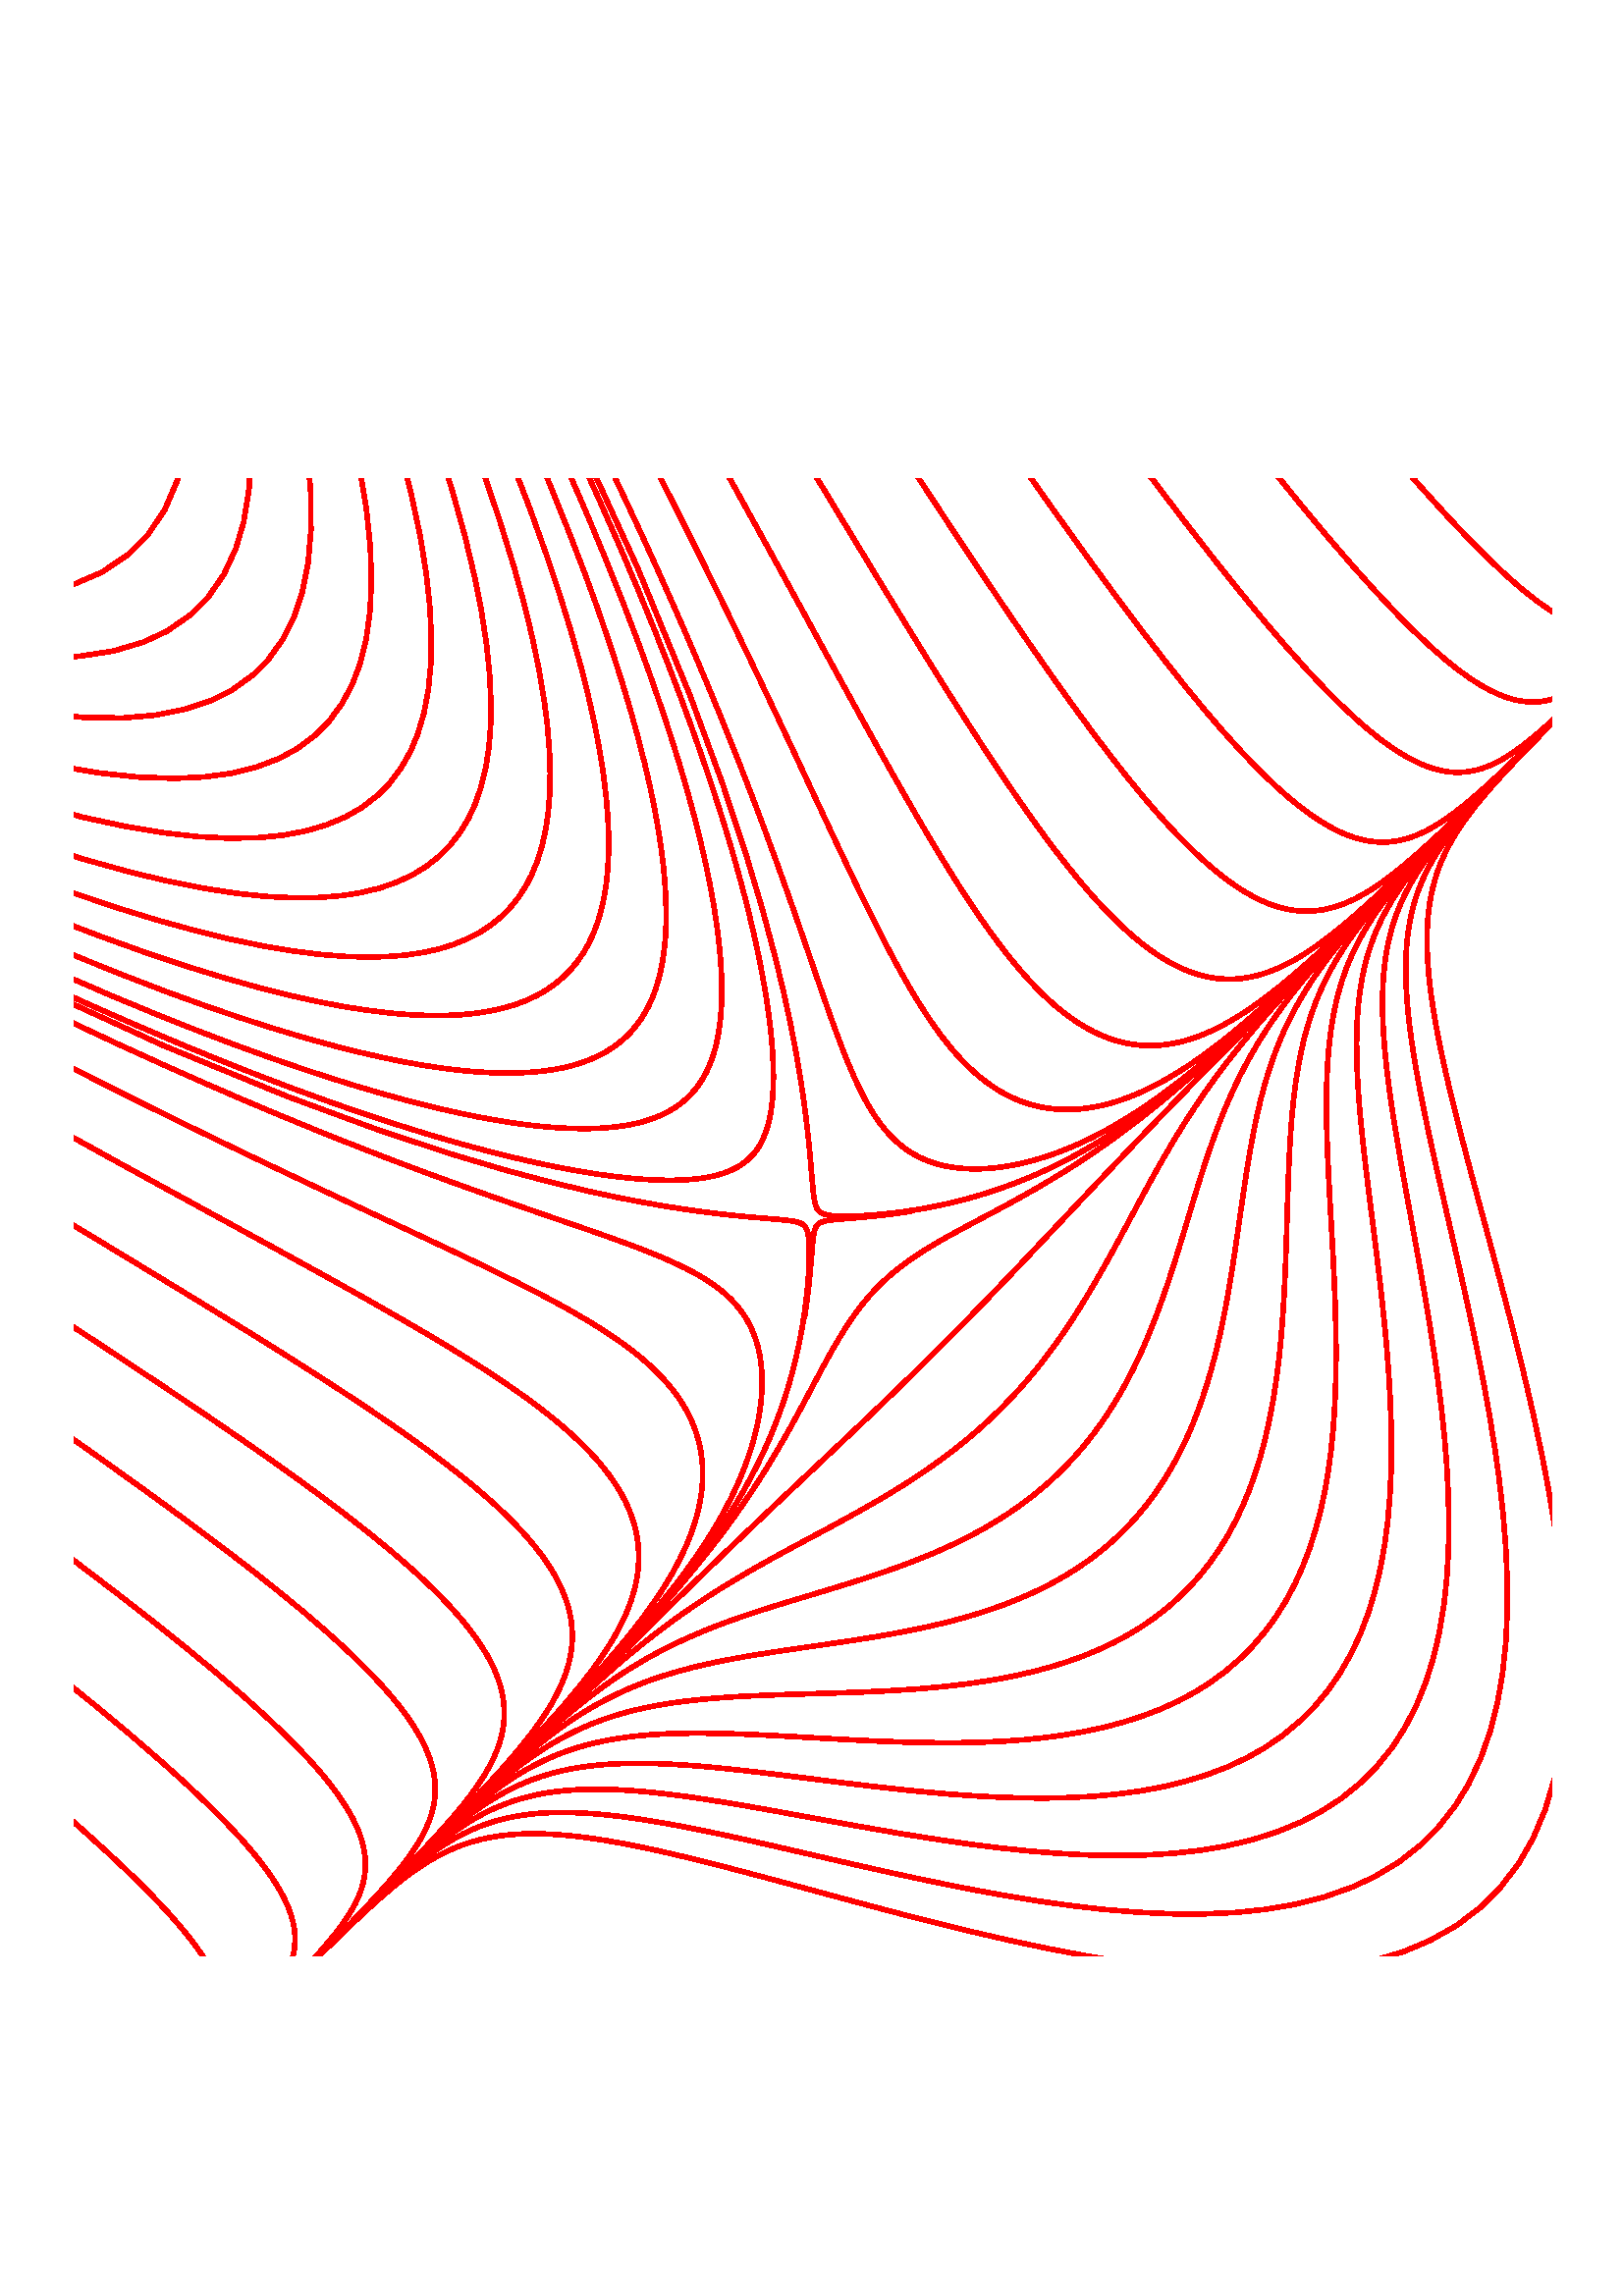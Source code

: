 %!PS-Adobe-3.0 EPSF-3.0
%%BoundingBox: 20 118 575 673
%%Producer: com.maplesoft.mathdoc.view.plot.paint.PlotPSGraphics2D Revision: 12753 
%%LanguageLevel: 3
%%EndComments
%%BeginProlog
100 dict dup begin

%
% File: org/freehep/graphicsio.ps/PSProlog.txt
% Author: Charles Loomis
%

% Redefinitions which save some space in the output file.  These are also
% the same as the PDF operators.
/q {gsave} def
/Q {grestore} def

/n {newpath} def
/m {moveto} def
/l {lineto} def
/c {curveto} def
/h {closepath} def

/re {4 -2 roll moveto
     dup 0 exch rlineto exch 0 rlineto
     neg 0 exch rlineto closepath} def

/f {fill} def
/f* {eofill} def
/F {gsave vg&FC fill grestore} def
/F* {gsave vg&FC eofill grestore} def

/s {closepath stroke} def
/S {stroke} def

/b {closepath gsave vg&FC fill grestore
    gsave stroke grestore newpath} def
/B {gsave vg&FC fill grestore gsave stroke grestore newpath} def
/b* {closepath gsave vg&FC eofill grestore
    gsave stroke grestore newpath} def
/B* {gsave vg&FC eofill grestore gsave stroke grestore newpath} def

/g {1 array astore /vg&fcolor exch def} def
/G {setgray} def
/k {4 array astore /vg&fcolor exch def} def
/K {setcmykcolor} def
/rg {3 array astore /vg&fcolor exch def} def
/RG {setrgbcolor} def

% Initialize the fill color.
0 0 0 rg

/vg&FC {mark vg&fcolor aload pop
        counttomark 1 eq {G} if
        counttomark 3 eq {RG} if
        counttomark 4 eq {K} if
        cleartomark } def

/vg&DFC {/vg&fcolor exch def} def

/vg&C {mark exch aload pop
       counttomark 1 eq {G} if
       counttomark 3 eq {RG} if
       counttomark 4 eq {K} if
       cleartomark } def

/w {setlinewidth} def
/j {setlinejoin} def
/J {setlinecap} def
/M {setmiterlimit} def
/d {setdash} def
/i {setflat} def

/W {clip} def
/W* {eoclip} def

% Setup the default graphics state.
% (black; 1 pt. linewidth; miter join; butt-ends; solid)
/defaultGraphicsState {0 g 1 w 0 j 0 J [] 0 d} def

% Emulation of the rectangle operators for PostScript implementations
% which do not implement all Level 2 features.  This is an INCOMPLETE
% emulation; only the "x y width height rect..." form is emulated.
/*rf {gsave newpath re fill grestore} def
/*rs {gsave newpath re stroke grestore} def
/*rc {newpath re clip} def
/rf  /rectfill where {pop /rectfill}{/*rf} ifelse load def
/rs  /rectstroke where {pop /rectstroke}{/*rs} ifelse load def
/rc  /rectclip where {pop /rectclip}{/*rc} ifelse load def

% Emulation of the selectfont operator.  This includes a 20% increase in
% the fontsize which is necessary to get sizes similar to the Java fonts.
/*sf {exch findfont exch
      dup type /arraytype eq {makefont}{scalefont} ifelse setfont} bind def
/sf /selectfont where {pop {1.2 mul selectfont}}{{1.2 mul *sf}} ifelse def

% Special version of stroke which allows the dash pattern to continue
% across path segments.  (This may be needed for PostScript although
% modern printers seem to do this correctly.)
/vg&stroke {
  currentdash pop length 0 eq
  {stroke}
  {
    currentdash /vg&doffset exch def pop
    flattenpath
    {m vg&resetdash}
    {2 copy
     currentpoint
     3 -1 roll sub dup mul
     3 1 roll sub dup mul
     add sqrt
     3 1 roll l
     currentdash 3 -1 roll add setdash}
     {}
     {h vg&resetdash}
     pathforall
     stroke
     vg&resetdash
  } ifelse
} def
/vg&resetdash {currentdash pop vg&doffset setdash} def

% Initialize variables for safety.
/delta 0 def
/xv 0 def  /yv 0 def  /width 0 def  /height 0 def

% Initialize to portrait INTERNATIONAL (Letter-height, A4-width) page.
/pw 595 def  /ph 791  def  /po true def /ftp false def

% Initialize margins to 20 points.
/ml 20 def  /mr 20 def  /mt 20 def  /mb 20 def

% Temporary matrices.
/smatrix 0 def  /nmatrix 0 def

% set page size (usage: <page width><page height> setpagesize)
/setpagesize {/ph exch def /pw exch def} def

% set page orientation (usage: portrait or landscape)
/portrait {/po true def} def
/landscape {/po false def} def

% force natural size for image (usage: naturalsize)
/naturalsize {/ftp false def} def

% resize image to fill page (usage: fittopage)
/fittopage {/ftp true def} def

% set margins of the page (usage: <left><bottom><top><right> setmargins)
/setmargins {/mr exch def /mt exch def /mb exch def /ml exch def} def

% set the graphic's size (usage: <width><height> setsize)
/setsize {/gh exch def /gw exch def} def

% set the graphic's origin (usage: <x0><y0> setorigin)
/setorigin {/gy exch def /gx exch def} def

% calculate image center
/imagecenter {pw ml sub mr sub 2 div ml add
              ph mt sub mb sub 2 div mb add} def

% calculate the necessary scaling
/imagescale {po {gw}{gh} ifelse pw ml sub mr sub div
             po {gh}{gw} ifelse ph mt sub mb sub div
             2 copy lt {exch} if pop
             ftp not {1 2 copy lt {exch} if pop} if
             1 exch div /sfactor exch def
             /gw gw sfactor mul def /gh gh sfactor mul def} def

% calculate image origin
/imageorigin {pw ml sub mr sub 2 div ml add
              po {gw}{gh} ifelse 2 div sub
              ph mt sub mb sub 2 div mb add
              po {gh}{gw} ifelse 2 div po {add}{sub} ifelse} def

% calculate the clipping origin
/cliporigin  {pw ml sub mr sub 2 div ml add
              po {gw}{gh} ifelse 2 div sub floor
              ph mt sub mb sub 2 div mb add
              po {gh}{gw} ifelse 2 div sub floor} def

% Set the clipping region to the bounding box.
/cliptobounds {cliporigin po {gw}{gh} ifelse 1 add
                          po {gh}{gw} ifelse 1 add rc} def

% set the base transformation matrix (usage: setbasematrix)
/setbasematrix {imageorigin translate
                po {0}{90} ifelse rotate
                sfactor sfactor neg scale
                /defaultmatrix matrix currentmatrix def} def

% The lower-right bias in drawing 1 pt. wide lines.
/bias  {q 0.5 0.5 translate} def
/unbias {Q} def

% Draw a line. (x0 y0 x1 y1 line)
/L {bias n m l S unbias} def

% Polyline primitive.
/polyline  {n m 1 exch 1 exch
           {pop currentfile token pop currentfile token pop l} for
           } def

% Draw a polyline (n x0 y0 OPL x1 y1 x2 y2 ... ... xn yn)
/OPL {bias polyline S unbias} def

% Draw a closed polyline (n x0 y0 CPL x1 y1 x2 y2 ... ... xn yn)
/CPL {bias polyline s unbias} def

% Draw a filled polyline (n x0 y0 FPL x1 y1 x2 y2 ... ... xn yn)
/FPL {polyline h f*} def

% Draw an oval. (x y w h OVL)
/OVL {matrix currentmatrix /smatrix exch def
      /height exch def /width exch def
      /yv exch def /xv exch def
      width 2 div xv add height 2 div yv add translate
      width currentlinewidth sub 2 div
      height currentlinewidth sub 2 div neg
      scale n 0 0 1 5 -2 roll arc
      smatrix setmatrix S} def

% Draw a filled oval. (x y w h FOVL)
/FOVL {matrix currentmatrix /smatrix exch def
      /height exch def /width exch def
      /yv exch def /xv exch def
      width 2 div xv add height 2 div yv add translate
      width 2 div
      height 2 div neg
      scale n 0 0 m 0 0 1 5 -2 roll arc
      h smatrix setmatrix f} def

% Draw a rounded rectangle. (x y w h arcwidth archeight RREC)
/RREC {matrix currentmatrix /smatrix exch def
      2 div /ah exch def
      2 div /aw exch def
      /height exch def /width exch def
      /yv exch def /xv exch def
      aw ah scale matrix
      currentmatrix /nmatrix exch def
      smatrix setmatrix
      n xv width add aw sub yv m
      nmatrix setmatrix
      currentpoint exch 1 add exch
      currentpoint 1 add exch 1 add exch
      1 arct smatrix setmatrix
      xv width add yv height add ah sub l
      nmatrix setmatrix
      currentpoint 1 add
      currentpoint exch 1 sub exch 1 add
      1 arct smatrix setmatrix
      xv aw add yv height add l
      nmatrix setmatrix
      currentpoint exch 1 sub exch
      currentpoint exch 1 sub exch 1 sub
      1 arct smatrix setmatrix
      xv yv ah add l
      nmatrix setmatrix
      currentpoint 1 sub
      currentpoint exch 1 add exch 1 sub
      1 arct smatrix setmatrix
      s} def

% Draw a filled rounded rectangle. (x y w h arcwidth archeight FRREC)
/FRREC{matrix currentmatrix /smatrix exch def
      2 div /ah exch def
      2 div /aw exch def
      /height exch def /width exch def
      /yv exch def /xv exch def
      aw ah scale matrix
      currentmatrix /nmatrix exch def
      smatrix setmatrix
      n xv width add aw sub yv m
      nmatrix setmatrix
      currentpoint exch 1 add exch
      currentpoint 1 add exch 1 add exch
      1 arct smatrix setmatrix
      xv width add yv height add ah sub l
      nmatrix setmatrix
      currentpoint 1 add
      currentpoint exch 1 sub exch 1 add
      1 arct smatrix setmatrix
      xv aw add yv height add l
      nmatrix setmatrix
      currentpoint exch 1 sub exch
      currentpoint exch 1 sub exch 1 sub
      1 arct smatrix setmatrix
      xv yv ah add l
      nmatrix setmatrix
      currentpoint 1 sub
      currentpoint exch 1 add exch 1 sub
      1 arct smatrix setmatrix
      h f} def

% Draw a string.  (string x y STR)
/STR {q m 1 -1 scale recshow Q} def

% Define basic plot symbols.
/xys   {/siz exch def /yv exch def /xv exch def} def
/hline {xys n xv siz 2. div sub yv m siz 0 rlineto S} def
/vline {xys n xv yv siz 2. div sub m 0 siz rlineto S} def
/plus  {xys n xv yv siz 2. div sub m 0 siz rlineto
                    xv siz 2. div sub yv m siz 0 rlineto S} def
/dot   {n 2. div 0 360 arc s} def
/fdot  {n 2. div 0 360 arc h f} def
/box   {xys n xv siz 2 sqrt div 2 div sub yv siz 2 sqrt div 2 div sub
                    siz 2 sqrt div dup rs} def
/fbox  {xys n xv siz 2 sqrt div 2 div sub yv siz 2 sqrt div 2 div sub
                       siz 2 sqrt div dup rf} def
/tridn{xys n xv yv siz 3 sqrt div add m
                       siz 2. div neg 3 sqrt 2. div siz mul neg rlineto
                       siz 0 rlineto s} def
/ftridn{xys n xv yv siz 3 sqrt div add m
                       siz 2. div neg 3 sqrt 2. div siz mul neg rlineto
                       siz 0 rlineto h f} def

% Symbols defined in terms of the others.
/star     {3 copy cross plus} def
/cross    {xys q xv yv translate 45 rotate 0 0 siz plus Q} def
/diamond  {xys q xv yv translate 45 rotate 0 0 siz box Q} def
/fdiamond {xys q xv yv translate 45 rotate 0 0 siz fbox Q} def
/triup    {xys q xv yv translate 180 rotate 0 0 siz tridn Q} def
/ftriup   {xys q xv yv translate 180 rotate 0 0 siz ftridn Q} def

% Define the composite fonts used to print Unicode strings.
% Undefine particular values in an encoding array.
/vg&undef { {exch dup 3 -1 roll /.notdef put} forall } def
/vg&redef { {3 -1 roll dup 4 2 roll put} forall } def

% usage: key encoding basefontname vg&newbasefont font
/vg&newbasefont {
findfont dup length dict copy
  begin
    currentdict /FID undef
    /Encoding exch def
    dup /FontName exch def
    currentdict
  end
definefont
} def

% usage: key encoding basefontname vg&newskewedbasefont font
/vg&newskewedbasefont {
findfont dup length dict copy
  begin
    currentdict /FID undef
    /Encoding exch def
    dup /FontName exch def
    exch FontMatrix exch matrix concatmatrix /FontMatrix exch def
    currentdict
  end
definefont
} def

% usage: basekey suffix vg&nconcat name
/vg&nconcat {
  2 {dup length string cvs exch} repeat
  dup length 3 -1 roll dup length 3 -1 roll add string
  dup 0 4 -1 roll dup length 5 1 roll putinterval
  dup 4 -2 roll exch putinterval cvn
} def

%usage: fontname vg&skewmatrix matrix
/vg&skewmatrix {
findfont dup /FontInfo known
  {
    /FontInfo get dup /ItalicAngle known
    {
      [ 1 0 4 -1 roll /ItalicAngle get neg dup sin exch cos div 1 0 0 ]
    }
    {pop matrix} ifelse
  }
  {pop matrix} ifelse
} def

% usage: newfontname basefontname vg&newcompositefont --
/vg&newcompositefont {
/vg&fstyle exch def
/vg&bfont exch def
/vg&fname exch def
<<
/FontStyleBits vg&fstyle
/FontType 0
/FontMatrix matrix
/FontName vg&fname
/FMapType 2
/Encoding [ 0 1 255 {pop 6} for ]
          dup 16#00 0 put % Latin
          dup 16#03 1 put % Greek
          dup 16#20 2 put % Punctuation
          dup 16#21 3 put % Arrows
          dup 16#22 4 put % MathOps
          dup 16#27 5 put % Dingbats

/FDepVector [
vg&bfont /-UC-Latin vg&nconcat UCLatinEncoding
vg&bfont vg&newbasefont

vg&bfont vg&skewmatrix
vg&bfont /-UC-Greek vg&nconcat UCGreekEncoding
/Symbol vg&newskewedbasefont

vg&bfont /-UC-Punctuation vg&nconcat UCPunctuationEncoding
vg&bfont vg&newbasefont

/Arrows-UC findfont
/MathOps-UC findfont
/Dingbats-UC findfont
/Undefined-UC findfont ]
>>
vg&fname exch definefont pop
} def

% Null encoding vector (all elements set to .notdef)
/NullEncoding [ 256 {/.notdef} repeat ] def

% Unicode Latin encoding (unicode codes \u0000-\u00ff)
/UCLatinEncoding
  ISOLatin1Encoding dup length array copy
  dup 16#60 /grave put
  [ 16#90 16#91 16#92 16#93 16#94 16#95 16#96
    16#97 16#98 16#9a 16#9b 16#9d 16#9e 16#9f
  ] vg&undef
  def

% Unicode Greek encoding (unicode codes \u0370-\u03ff)
/UCGreekEncoding
  NullEncoding dup length array copy
  << 16#91 /Alpha    16#92 /Beta      16#93 /Gamma    16#94 /Delta
     16#95 /Epsilon  16#96 /Zeta      16#97 /Eta      16#98 /Theta
     16#99 /Iota     16#9a /Kappa     16#9b /Lambda   16#9c /Mu
     16#9d /Nu       16#9e /Xi        16#9f /Omicron  16#a0 /Pi
     16#a1 /Rho      16#a3 /Sigma     16#a4 /Tau      16#a5 /Upsilon
     16#a6 /Phi      16#a7 /Chi       16#a8 /Psi      16#a9 /Omega
     16#b1 /alpha    16#b2 /beta      16#b3 /gamma    16#b4 /delta
     16#b5 /epsilon  16#b6 /zeta      16#b7 /eta      16#b8 /theta
     16#b9 /iota     16#ba /kappa     16#bb /lambda   16#bc /mu
     16#bd /nu       16#be /xi        16#bf /omicron  16#c0 /pi
     16#c1 /rho      16#c2 /sigma1    16#c3 /sigma    16#c4 /tau
     16#c5 /upsilon  16#c6 /phi1      16#c7 /chi      16#c8 /psi
     16#c9 /omega    16#7e /semicolon 16#87 /dotmath  16#d1 /theta1
     16#d2 /Upsilon1 16#d5 /phi       16#d6 /omega1
  >> vg&redef
  def

% Unicode punctuation encoding (unicode codes \u2000-\u206f)
/UCPunctuationEncoding
  NullEncoding dup length array copy
  << 16#10 /hyphen          16#11 /hyphen              16#12 /endash
     16#13 /emdash          16#18 /quoteleft           16#19 /quoteright
     16#1a /quotesinglbase  16#1b /quotesingle         16#1c /quotedblleft
     16#1d /quotedblright   16#1e /quotedblbase        16#1f /quotedbl
     16#20 /dagger          16#21 /daggerdbl           16#22 /bullet
     16#24 /period          16#26 /ellipsis            16#27 /periodcentered
     16#30 /perthousand     16#44 /fraction
     16#70 /zerosuperior    16#74 /foursuperior        16#75 /fivesuperior
     16#76 /sixsuperior     16#77 /sevensuperior       16#78 /eightsuperior
     16#79 /ninesuperior    16#7b /hyphensuperior      16#7d /parenleftsuperior
     16#7e /parenrightsuperior
     16#80 /zeroinferior    16#84 /fourinferior        16#85 /fiveinferior
     16#81 /oneinferior     16#82 /twoinferior         16#83 /threeinferior
     16#86 /sixinferior     16#87 /seveninferior       16#88 /eightinferior
     16#89 /nineinferior    16#8b /hypheninferior      16#8d /parenleftinferior
     16#8e /parenrightinferior
  >> vg&redef
  def

% Unicode mathematical operators encoding (unicode codes \u2200-\u22ff)
/UCMathOpsEncoding
  NullEncoding dup length array copy
  << 16#00 /universal       16#02 /partialdiff         16#03 /existential
     16#05 /emptyset        16#06 /Delta               16#07 /gradient
     16#08 /element         16#09 /notelement          16#0b /suchthat
     16#0f /product         16#11 /summation           16#12 /minus
     16#15 /fraction        16#17 /asteriskmath        16#19 /bullet
     16#1a /radical         16#1d /proportional        16#1e /infinity
     16#20 /angle           16#23 /bar                 16#27 /logicaland
     16#28 /logicalor       16#29 /intersection        16#2a /union
     16#2b /integral        16#34 /therefore           16#36 /colon
     16#3c /similar         16#45 /congruent           16#48 /approxequal
     16#60 /notequal        16#61 /equivalence         16#64 /lessequal
     16#65 /greaterequal    16#82 /propersubset        16#83 /propersuperset
     16#86 /reflexsubset    16#87 /reflexsuperset      16#95 /circleplus
     16#97 /circlemultiply  16#a5 /perpendicular       16#03 /existential
     16#c0 /logicaland      16#c1 /logicalor           16#c2 /intersection
     16#c3 /union           16#c4 /diamond             16#c5 /dotmath
  >> vg&redef
  def

% Unicode arrows encoding (unicode codes \u2190-\u21ff)
% Also includes those "Letterlike" unicode characters
% which are available in the symbol font. (unicode codes \u2100-\u214f)
/UCArrowsEncoding
  NullEncoding dup length array copy
  << 16#11 /Ifraktur        16#1c /Rfraktur            16#22 /trademarkserif
     16#35 /aleph
     16#90 /arrowleft       16#91 /arrowup             16#92 /arrowright
     16#93 /arrowdown       16#94 /arrowboth           16#d0 /arrowdblleft
     16#d1 /arrowdblup      16#d2 /arrowdblright       16#d3 /arrowdbldown
     16#d4 /arrowdblboth
  >> vg&redef
  def

/ZapfDingbats findfont /Encoding get
dup length array copy /UCDingbatsEncoding exch def
16#20 1 16#7f {
  dup 16#20 sub exch
  UCDingbatsEncoding exch get
  UCDingbatsEncoding 3 1 roll put
} for
16#a0 1 16#ff {
  dup 16#40 sub exch
  UCDingbatsEncoding exch get
  UCDingbatsEncoding 3 1 roll put
} for
UCDingbatsEncoding [ 16#c0 1 16#ff {} for ] vg&undef
[ 16#00  16#05 16#0a 16#0b  16#28 16#4c 16#4e  16#53 16#54 16#55  16#57 16#5f
  16#60  16#68 16#69 16#6a  16#6b 16#6c 16#6d  16#6e 16#6f 16#70  16#71 16#72
  16#73  16#74 16#75 16#95  16#96 16#97 16#b0  16#bf
] vg&undef pop

% Define the base fonts which don't change.
/Undefined-UC NullEncoding       /Helvetica    vg&newbasefont pop
/MathOps-UC   UCMathOpsEncoding  /Symbol       vg&newbasefont pop
/Arrows-UC    UCArrowsEncoding   /Symbol       vg&newbasefont pop
/Dingbats-UC  UCDingbatsEncoding /ZapfDingbats vg&newbasefont pop

% Make the SansSerif composite fonts.
/SansSerif /Helvetica 16#00 vg&newcompositefont
/SansSerif-Bold /Helvetica-Bold 16#01 vg&newcompositefont
/SansSerif-Italic /Helvetica-Oblique 16#02 vg&newcompositefont
/SansSerif-BoldItalic /Helvetica-BoldOblique 16#03 vg&newcompositefont

% Make the Serif composite fonts.
/Serif /Times-Roman 16#00 vg&newcompositefont
/Serif-Bold /Times-Bold 16#01 vg&newcompositefont
/Serif-Italic /Times-Italic 16#02 vg&newcompositefont
/Serif-BoldItalic /Times-BoldItalic 16#03 vg&newcompositefont

% Make the Monospaced composite fonts.
/Monospaced /Courier 16#00 vg&newcompositefont
/Monospaced-Bold /Courier-Bold 16#01 vg&newcompositefont
/Monospaced-Italic /Courier-Oblique 16#02 vg&newcompositefont
/Monospaced-BoldItalic /Courier-BoldOblique 16#03 vg&newcompositefont

% Make the Dialog composite fonts.
/Dialog /Helvetica 16#00 vg&newcompositefont
/Dialog-Bold /Helvetica-Bold 16#01 vg&newcompositefont
/Dialog-Italic /Helvetica-Oblique 16#02 vg&newcompositefont
/Dialog-BoldItalic /Helvetica-BoldOblique 16#03 vg&newcompositefont

% Make the DialogInput composite fonts.
/DialogInput /Helvetica 16#00 vg&newcompositefont
/DialogInput-Bold /Helvetica-Bold 16#01 vg&newcompositefont
/DialogInput-Italic /Helvetica-Oblique 16#02 vg&newcompositefont
/DialogInput-BoldItalic /Helvetica-BoldOblique 16#03 vg&newcompositefont

% Make the Typewriter composite fonts (JDK 1.1 only).
/Typewriter /Courier 16#00 vg&newcompositefont
/Typewriter-Bold /Courier-Bold 16#01 vg&newcompositefont
/Typewriter-Italic /Courier-Oblique 16#02 vg&newcompositefont
/Typewriter-BoldItalic /Courier-BoldOblique 16#03 vg&newcompositefont


/cfontH {
 dup /fontsize exch def /SansSerif exch sf
 /vg&fontstyles [{cfontH} {cfontHB} {cfontHI} {cfontHBI}] def
} def
/cfontHB {
  dup /fontsize exch def /SansSerif-Bold exch sf
 /vg&fontstyles [{cfontH} {cfontHB} {cfontHI} {cfontHBI}] def
} def
/cfontHI {
 dup /fontsize exch def /SansSerif-Italic exch sf
 /vg&fontstyles [{cfontH} {cfontHB} {cfontHI} {cfontHBI}] def
} def
/cfontHBI {
 dup /fontsize exch def /SansSerif-BoldItalic exch sf
 /vg&fontstyles [{cfontH} {cfontHB} {cfontHI} {cfontHBI}] def
} def

/cfontT {
 dup /fontsize exch def /Serif exch sf
 /vg&fontstyles [{cfontT} {cfontTB} {cfontTI} {cfontTBI}] def
} def
/cfontTB {
 dup /fontsize exch def /Serif-Bold exch sf
 /vg&fontstyles [{cfontT} {cfontTB} {cfontTI} {cfontTBI}] def
} def
/cfontTI {
 dup /fontsize exch def /Serif-Italic exch sf
 /vg&fontstyles [{cfontT} {cfontTB} {cfontTI} {cfontTBI}] def
} def
/cfontTBI {
 dup /fontsize exch def /Serif-BoldItalic exch sf
 /vg&fontstyles [{cfontT} {cfontTB} {cfontTI} {cfontTBI}] def
} def

/cfontC {
 dup /fontsize exch def /Typewriter exch sf
 /vg&fontstyles [{cfontC} {cfontCB} {cfontCI} {cfontCBI}] def
} def
/cfontCB {
 dup /fontsize exch def /Typewriter-Bold exch sf
 /vg&fontstyles [{cfontC} {cfontCB} {cfontCI} {cfontCBI}] def
} def
/cfontCI {
 dup /fontsize exch def /Typewriter-Italic exch sf
 /vg&fontstyles [{cfontC} {cfontCB} {cfontCI} {cfontCBI}] def
} def
/cfontCBI {
 dup /fontsize exch def /Typewriter-BoldItalic exch sf
 /vg&fontstyles [{cfontC} {cfontCB} {cfontCI} {cfontCBI}] def
} def

% Darken or lighten the current color.
/darken {0.7 exch exp 3 copy
         q 4 -1 roll vg&C
         currentrgbcolor 3 {4 -2 roll mul} repeat
         3 array astore Q} def

/displayColorMap
<< /Cr   [1.00 0.00 0.00]       /Cg     [0.00 1.00 0.00]
   /Cb   [0.00 0.00 1.00]       /Cc     [1.00 0.00 0.00 0.00]
   /Cm   [0.00 1.00 0.00 0.00]  /Cy     [0.00 0.00 1.00 0.00]
   /Co   [1.00 0.78 0.00]       /Cp     [1.00 0.67 0.67]
   /Cw   [1   ]                 /Cgrl   [0.75]
   /Cgr  [0.50]                 /Cgrd   [0.25]
   /Ck   [0   ]
   /CGr  [1.00 0.00 0.00]       /CGg    [0.00 1.00 0.00]
   /CGb  [0.00 0.00 1.00]       /CGc    [1.00 0.00 0.00 0.00]
   /CGm  [0.00 1.00 0.00 0.00]  /CGy    [0.00 0.00 1.00 0.00]
   /CGo  [1.00 0.78 0.00]       /CGp    [1.00 0.67 0.67]
   /CGw  [1   ]                 /CGgrl  [0.75]
   /CGgr [0.50]                 /CGgrd  [0.25]
   /CGk  [0   ]
   /CIr  [1.00 0.00 0.00]       /CIg    [0.00 1.00 0.00]
   /CIb  [0.00 0.00 1.00]       /CIc    [1.00 0.00 0.00 0.00]
   /CIm  [0.00 1.00 0.00 0.00]  /CIy    [0.00 0.00 1.00 0.00]
   /CIo  [1.00 0.78 0.00]       /CIp    [1.00 0.67 0.67]
   /CIw  [1   ]                 /CIgrl  [0.75]
   /CIgr [0.50]                 /CIgrd  [0.25]
   /CIk  [0   ]
>> def

/printColorMap
<< /Cr   [1.00 0.33 0.33]       /Cg     [0.33 1.00 0.33]
   /Cb   [0.33 0.33 1.00]       /Cc     [1.00 0.00 0.00 0.00]
   /Cm   [0.00 1.00 0.00 0.00]  /Cy     [0.00 0.00 1.00 0.00]
   /Co   [1.00 0.78 0.00]       /Cp     [1.00 0.67 0.67]
   /Cw   [1   ]                 /Cgrl   [0.75]
   /Cgr  [0.50]                 /Cgrd   [0.25]
   /Ck   [0   ]
   /CGr  [1.00 0.33 0.33]       /CGg    [0.33 1.00 0.33]
   /CGb  [0.33 0.33 1.00]       /CGc    [1.00 0.00 0.00 0.00]
   /CGm  [0.00 1.00 0.00 0.00]  /CGy    [0.00 0.00 1.00 0.00]
   /CGo  [1.00 0.78 0.00]       /CGp    [1.00 0.67 0.67]
   /CGw  [1   ]                 /CGgrl  [0.75]
   /CGgr [0.50]                 /CGgrd  [0.25]
   /CGk  [0   ]
   /CIr  [1.00 0.33 0.33]       /CIg    [0.33 1.00 0.33]
   /CIb  [0.33 0.33 1.00]       /CIc    [1.00 0.00 0.00 0.00]
   /CIm  [0.00 1.00 0.00 0.00]  /CIy    [0.00 0.00 1.00 0.00]
   /CIo  [1.00 0.78 0.00]       /CIp    [1.00 0.67 0.67]
   /CIw  [1   ]                 /CIgrl  [0.75]
   /CIgr [0.50]                 /CIgrd  [0.25]
   /CIk  [0   ]
>> def

/grayColorMap
<< /Cr   [0   ]                 /Cg     [0   ]
   /Cb   [0   ]                 /Cc     [0   ]
   /Cm   [0   ]                 /Cy     [0   ]
   /Co   [0   ]                 /Cp     [0   ]
   /Cw   [0   ]                 /Cgrl   [0   ]
   /Cgr  [0   ]                 /Cgrd   [0   ]
   /Ck   [0   ]
   /CGr  [0.75]                 /CGg    [1   ]
   /CGb  [0.50]                 /CGc    [0.75]
   /CGm  [0.50]                 /CGy    [1   ]
   /CGo  [0.75]                 /CGp    [1   ]
   /CGw  [0   ]                 /CGgrl  [0.25]
   /CGgr [0.50]                 /CGgrd  [0.75]
   /CGk  [1   ]
   /CIr  [1   ]                 /CIg    [1   ]
   /CIb  [1   ]                 /CIc    [1   ]
   /CIm  [1   ]                 /CIy    [1   ]
   /CIo  [1   ]                 /CIp    [1   ]
   /CIw  [1   ]                 /CIgrl  [1   ]
   /CIgr [1   ]                 /CIgrd  [1   ]
   /CIk  [1   ]
>> def

/bwColorMap
<< /Cr   [0   ]                 /Cg     [0   ]
   /Cb   [0   ]                 /Cc     [0   ]
   /Cm   [0   ]                 /Cy     [0   ]
   /Co   [0   ]                 /Cp     [0   ]
   /Cw   [0   ]                 /Cgrl   [0   ]
   /Cgr  [0   ]                 /Cgrd   [0   ]
   /Ck   [0   ]
   /CGr  [1   ]                 /CGg    [1   ]
   /CGb  [1   ]                 /CGc    [1   ]
   /CGm  [1   ]                 /CGy    [1   ]
   /CGo  [1   ]                 /CGp    [1   ]
   /CGw  [0   ]                 /CGgrl  [1   ]
   /CGgr [1   ]                 /CGgrd  [1   ]
   /CGk  [1   ]
   /CIr  [1   ]                 /CIg    [1   ]
   /CIb  [1   ]                 /CIc    [1   ]
   /CIm  [1   ]                 /CIy    [1   ]
   /CIo  [1   ]                 /CIp    [1   ]
   /CIw  [1   ]                 /CIgrl  [1   ]
   /CIgr [1   ]                 /CIgrd  [1   ]
   /CIk  [1   ]
>> def

%
% The following routines handle the alignment of and printing of
% tagged strings.
%

% Predefine the bounding box values.
/bbllx 0 def /bblly 0 def /bburx 0 def /bbury 0 def

% This routine pops the first unicode character off of a string and returns
% the remainder of the string, the character code of first character,
% and a "true" if the string was non-zero length.
% <string>      popfirst <remaining string> <true>
% <null string> popfirst <false>
/popfirst {
  dup length 1 gt
    {dup 0 get /vg&fbyte exch def
     dup 1 get /vg&cbyte exch def
     dup length 2 sub 2 exch getinterval true}
    {pop false} ifelse
} def

% This routine shows a single unicode character given the font and
% character codes.
% <font code> <char code> unicharshow --
/unicharshow {
  2 string
  dup 0 5 -1 roll put
  dup 1 4 -1 roll put
  internalshow
} def

% This is an internal routine to alternate between determining the
% bounding box for stringsize and showing the string for recshow.
% <string> internalshow --
/internalshow {show} def

% This is an internal routine to alternate between determining the
% bounding box for stringsize and stroking various ornaments.
% <string> internalstroke --
/internalstroke {S} def

% Sets up internalshow to use the null device to determine string size.
% -- nullinternalshow --
/nullinternalshow {/internalshow {false charpath flattenpath
                                  pathbbox updatebbox} def} def

% Sets up internalstroke to use the null device to determine string size.
% -- nullinternalstroke --
/nullinternalstroke {
 /internalstroke {flattenpath pathbbox updatebbox} def} def

% This routine tests to see if the character code matches the first
% character of a string.
% <char code> <string> testchar <char code> <true or false>
/testchar {exch dup 3 -1 roll 0 get eq} def

% Raise the text baseline for superscripts.
% -- raise --
/raise {
  0 fontsize 2 div rmoveto
  /fontsize fontsize 2 mul 3 div def
  currentfont /FontName get fontsize sf
} def

% Un-raise the text baseline for superscripts.
% -- unraise --
/unraise {
  /fontsize fontsize 1.5 mul def
  0 fontsize 2 div neg rmoveto
} def

% Lower the text baseline for subscripts.
% -- lower --
/lower {
  0 fontsize 3 div neg rmoveto
  /fontsize fontsize 2 mul 3 div def
  currentfont /FontName get fontsize sf
} def

% Un-lower the text baseline for subscripts.
% -- unlower --
/unlower {
  /fontsize fontsize 1.5 mul def
  0 fontsize 3 div rmoveto
} def

% Compare the top two elements on the stack and leave only the
% larger one.
/maxval {2 copy gt {pop} {exch pop} ifelse} def

% Tokenize a string.  Do not use the usual PostScript token because
% parentheses will not be interpreted correctly because of rescanning
% of the string.
/vg&token {/vg&string exch def /vg&index -1 def /vg&level 0 def
0 2 vg&string length 2 sub {
  dup dup 1 add exch vg&string exch get 8 bitshift vg&string 3 -1 roll get or
  dup 16#f0fe eq {pop 1}{16#f0ff eq {-1}{0} ifelse} ifelse
  /vg&level exch vg&level add def
  vg&level 0 eq {/vg&index exch def exit} if pop
} for
vg&index 0 ge {
  vg&string vg&index 2 add dup vg&string length exch sub getinterval
  vg&index 2 gt {vg&string 2 vg&index 2 sub getinterval}{()} ifelse
  true}
{false} ifelse
} bind def

% Recursively show an unicode string.
% <string> recshow --
/recshow {
  popfirst
  {
    % Test to see if this is a string attribute.
    vg&fbyte 16#f0 and 16#e0 eq
    {
      q

      % Font style.
      currentfont dup /FontStyleBits known {/FontStyleBits get}{pop 0} ifelse
      vg&cbyte or vg&fontstyles exch get fontsize exch exec

      vg&token pop recshow currentpoint Q m recshow
    }
    {
      vg&fbyte 16#F8 and 16#F0 eq {

        % Superscript and/or subscript.
        vg&cbyte 16#00 eq {
          vg&token pop exch vg&token pop 3 -1 roll
          q raise recshow unraise currentpoint pop Q exch
          q lower recshow unlower currentpoint pop Q
          maxval currentpoint exch pop m recshow } if

        % Strikeout.
        vg&cbyte 16#01 eq {
          vg&token pop currentpoint 3 -1 roll recshow
          q 0 J vg&underline vg&uthick w
          currentpoint 4 -2 roll fontsize 3 div add moveto
          fontsize 3 div add lineto internalstroke Q
          recshow} if

        % Underline.
        vg&cbyte 16#02 eq {
          vg&token pop currentpoint 3 -1 roll recshow
          q 0 J vg&underline vg&uthick w
          currentpoint 4 -2 roll vg&uoffset add moveto
          vg&uoffset add lineto internalstroke Q
          recshow} if

        % Dashed underline.
        vg&cbyte 16#03 eq {
          vg&token pop currentpoint 3 -1 roll recshow
          q 0 J [ vg&uthick 5 mul vg&uthick 2 mul] 0 d
          vg&underline vg&uthick w
          currentpoint 4 -2 roll vg&uoffset add moveto
          vg&uoffset add lineto internalstroke Q
          recshow} if

        % Dotted underline.
        vg&cbyte 16#04 eq {
          vg&token pop currentpoint 3 -1 roll recshow
          q 1 J [ 0 vg&uthick 3 mul] 0 d
          vg&underline vg&uthick w
          currentpoint 4 -2 roll vg&uoffset add moveto
          vg&uoffset add lineto internalstroke Q
          recshow} if

        % Thick underline.
        vg&cbyte 16#05 eq {
          vg&token pop currentpoint 3 -1 roll recshow
          q 0 J vg&underline vg&uthick 2 mul w
          currentpoint 4 -2 roll vg&uoffset vg&uthick 2 div sub add moveto
          vg&uoffset vg&uthick 2 div sub add lineto internalstroke Q
          recshow} if

        % Gray thick underline.
        vg&cbyte 16#06 eq {
          vg&token pop currentpoint 3 -1 roll recshow
          q 0 J vg&underline vg&uthick 2 mul w 0.5 setgray
          currentpoint 4 -2 roll vg&uoffset vg&uthick 2 div sub add moveto
          vg&uoffset vg&uthick 2 div sub add lineto internalstroke Q
          recshow} if

        % Overbar.
        vg&cbyte 16#07 eq {
          vg&token pop dup stringsize relative 4 1 roll pop pop exch
          3 -1 roll recshow
          q 0 J vg&underline vg&uthick w
          vg&uoffset neg add dup currentpoint pop exch m l internalstroke Q
          recshow} if
      }
      {
        vg&fbyte vg&cbyte unicharshow recshow
      } ifelse
    } ifelse
  } if
} def

% Get the underline position and thickness from the current font.
/vg&underline {

currentfont dup /FontType get 0 eq {/FDepVector get 0 get} if
dup dup /FontInfo known {
  /FontInfo get dup
  dup /UnderlinePosition known {
    /UnderlinePosition get /vg&uoffset exch def
  }
  {
    pop /vg&uoffset 0 def
  } ifelse
  dup /UnderlineThickness known {
    /UnderlineThickness get /vg&uthick exch def
  }
  {
    pop /vg&uthick 0 def
  } ifelse
}
{
  pop /vg&uoffset 0 def /vg&uthick 0 def
} ifelse
/FontMatrix get
currentfont dup /FontType get 0 eq
{/FontMatrix get matrix concatmatrix}{pop} ifelse
dup 0 vg&uoffset 3 -1 roll transform /vg&uoffset exch def pop
0 vg&uthick 3 -1 roll transform /vg&uthick exch def pop
} def

% Make a frame with the coordinates on the stack.
% <llx> <lly> <urx> <ury> frame --
/frame {4 copy m 3 1 roll exch l 4 -2 roll l l h} def

% Resets the accumulated bounding box to a degenerate box at the
% current point.
% -- resetbbox --
/resetbbox {
  currentpoint 2 copy
  /bbury exch def
  /bburx exch def
  /bblly exch def
  /bbllx exch def
} def

% Update the accumulated bounding box.
% <llx'> <lly'> <urx'> <ury'> updatebbox --
/updatebbox {
  dup bbury gt {/bbury exch def} {pop} ifelse
  dup bburx gt {/bburx exch def} {pop} ifelse
  dup bblly lt {/bblly exch def} {pop} ifelse
  dup bbllx lt {/bbllx exch def} {pop} ifelse
} def

% Set the bounding box to the values on the stack.
% <llx'> <lly'> <urx'> <ury'> updatebbox --
/restorebbox {
  /bbury exch def /bburx exch def /bblly exch def /bbllx exch def
} def

% Push the accumulated bounding box onto the stack.
% -- pushbbox <llx> <lly> <urx> <ury>
/pushbbox {bbllx bblly bburx bbury} def

% Make the relative bounding box relative to the currentpoint.
% <llx'> <lly'> <urx'> <ury'> inflate <llx> <lly> <urx> <ury>
/inflate {
  2 {fontsize 0.2 mul add 4 1 roll} repeat
  2 {fontsize 0.2 mul sub 4 1 roll} repeat
} def

% Make the relative bounding box relative to the currentpoint.
% <llx'> <lly'> <urx'> <ury'> relative <llx> <lly> <urx> <ury>
/relative {
  currentpoint 3 -1 roll add 3 1 roll add exch 4 2 roll
  currentpoint 3 -1 roll add 3 1 roll add exch 4 2 roll
} def

% Returns the size of a string appropriate for recshow.
% <string> stringsize <llx> <lly> <urx> <ury>
/stringsize {
  pushbbox /internalshow load /internalstroke load 7 -1 roll
  q
  nulldevice 0 0 m
  nullinternalshow nullinternalstroke
  resetbbox
  recshow
  /internalstroke exch def /internalshow exch def
  pushbbox 8 -4 roll restorebbox
  Q
} def

% Calculate values for string positioning.
/calcval {4 copy
  3 -1 roll sub /widy exch def sub neg /widx exch def
  pop pop /dy exch def /dx exch def} def

% Utilities to position a string.
% First letter (U=upper, C=center, B=baseline, L=lower)
% Second letter (L=left, C=center, R=right)
/align [
{calcval dx neg widy dy add neg rmoveto} % UL
{calcval dx neg widy 2 div dy add neg rmoveto} % CL
{calcval dx neg 0 rmoveto} % BL
{calcval dx neg dy neg rmoveto} % LL
{calcval widx dx add neg widy dy add neg rmoveto} % UR
{calcval widx dx add neg widy 2 div dy add neg rmoveto} % CR
{calcval widx dx add neg 0 rmoveto} % BR
{calcval widx dx add neg dy neg rmoveto} % LR
{calcval widx 2 div dx add neg widy dy add neg rmoveto} % UC
{calcval widx 2 div dx add neg widy 2 div dy add neg rmoveto} % CC
{calcval widx 2 div dx add neg 0 rmoveto} % BC
{calcval widx 2 div dx add neg dy neg rmoveto} % LC
] def

/vg&str {m q 1 -1 scale dup stringsize 4 copy align 11 -1 roll get exec
         q inflate relative frame exch exec Q recshow Q} def

end /procDict exch def
%%EndProlog

%%BeginSetup
save
procDict begin
printColorMap begin
595 791 setpagesize
20 20 20 20 setmargins
0 0 setorigin
500 500 setsize
fittopage
portrait
imagescale
cliptobounds
setbasematrix
/Helvetica 10 sf
defaultGraphicsState
%%EndSetup

0 0 0 RG
[ 1.0 0 0 1.0 0 0 ] defaultmatrix matrix concatmatrix setmatrix
cliprestore
1.0 1.0 1.0 RG
newpath
0 0 m
500.000 0 l
500.000 500.000 l
0 500.000 l
0 0 l
h
f
0 0 0 RG
1.5 w
0 J
1 j
[ 1.0 0 0 1.0 0 0 ] concat
[ 1.0 0 0 1.0 0 0 ] concat
0 0 500 500 rc
[ 1.0 0 0 1.0 0 0 ] concat
[ 1.0 0 0 1.0 0 0 ] concat
cliprestore
q
[ 1.0 0 0 1.0 5.0 5.0 ] concat
0 0 490 490 rc
1.0 w
2 J
0 j
0 J
1 j
q
0.647 0.647 0.647 RG
Q
2 J
0 j
0 J
1 j
q
0.647 0.647 0.647 RG
Q
2 J
0 j
1.5 w
0 J
1 j
q
q
1.0 0 0 RG
1.477 0.688 488.192 488.192 rc
newpath
-490.000 -137.389 m
-446.717 -109.348 l
-446.717 -109.348 l
-368.346 -60.465 l
-303.930 -21.892 l
-246.411 11.062 l
-203.374 34.62 l
-160.880 56.773 l
-127.884 73.074 l
-99.332 86.427 l
-72.409 98.264 l
-48.674 107.981 l
-29.501 115.250 l
-11.296 121.585 l
4.624 126.592 l
20.102 130.891 l
32.191 133.787 l
44.768 136.284 l
55.463 137.913 l
65.099 138.910 l
73.889 139.348 l
82.062 139.264 l
89.934 138.630 l
96.499 137.583 l
102.418 136.132 l
108.172 134.136 l
113.364 131.694 l
117.581 129.121 l
122.065 125.604 l
125.405 122.263 l
128.850 117.879 l
131.684 113.198 l
133.842 108.586 l
135.846 102.882 l
137.403 96.55 l
138.481 89.611 l
139.039 82.559 l
139.145 74.573 l
138.713 65.504 l
137.686 55.557 l
135.946 44.263 l
133.775 33.314 l
130.525 19.717 l
126.286 4.52 l
121.132 -11.811 l
115.401 -28.292 l
107.055 -50.272 l
98.452 -71.255 l
86.315 -98.9 l
73.271 -126.821 l
55.905 -161.961 l
35.698 -200.747 l
9.806 -248.066 l
-19.454 -299.187 l
-58.612 -364.751 l
-110.285 -447.646 l
-137.731 -490.000 l
S
cliprestore
newpath
0 0 m
0 490.000 l
490.000 490.000 l
490.000 0 l
h
W
Q
q
1.0 0 0 RG
1.477 0.688 488.192 488.192 rc
newpath
-490.000 3.094 m
-422.981 52.416 l
-422.981 52.416 l
-340.748 112.200 l
-269.768 163.327 l
-213.005 203.941 l
-162.311 240.076 l
-125.672 266.173 l
-90.217 291.489 l
-62.152 311.644 l
-38.485 328.794 l
-18.22 343.660 l
-0.51 356.861 l
15.519 369.057 l
28.112 378.877 l
38.856 387.489 l
48.746 395.681 l
57.199 402.961 l
63.741 408.839 l
70.38 415.111 l
75.125 419.855 l
79.86 424.900 l
83.66 429.271 l
86.532 432.853 l
89.246 436.564 l
91.489 439.999 l
93.296 443.157 l
94.636 445.878 l
95.724 448.511 l
96.564 451.059 l
97.149 453.442 l
97.518 455.751 l
97.671 457.677 l
97.672 459.740 l
97.512 461.711 l
97.225 463.528 l
96.864 465.115 l
96.325 466.933 l
95.786 468.421 l
95.075 470.100 l
94.38 471.544 l
93.554 473.089 l
92.715 474.526 l
91.79 475.994 l
90.903 477.318 l
89.909 478.723 l
88.842 480.159 l
87.887 481.393 l
86.834 482.711 l
85.723 484.058 l
84.618 485.364 l
83.532 486.618 l
82.312 487.999 l
81.204 489.232 l
80.009 490.542 l
78.918 491.723 l
77.717 493.009 l
76.581 494.214 l
75.387 495.471 l
74.214 496.695 l
72.982 497.974 l
71.792 499.204 l
70.571 500.459 l
69.357 501.701 l
68.24 502.841 l
66.957 504.147 l
65.808 505.313 l
64.581 506.555 l
63.405 507.744 l
62.099 509.062 l
60.966 510.204 l
59.68 511.498 l
58.507 512.678 l
57.224 513.967 l
56.116 515.080 l
54.853 516.346 l
53.634 517.570 l
52.414 518.792 l
51.199 520.009 l
50.032 521.179 l
48.77 522.443 l
47.566 523.648 l
46.3 524.916 l
45.153 526.063 l
43.886 527.331 l
42.672 528.546 l
41.461 529.758 l
40.196 531.023 l
39.031 532.189 l
37.838 533.383 l
36.52 534.700 l
35.327 535.894 l
34.107 537.114 l
32.866 538.355 l
31.726 539.496 l
30.51 540.712 l
29.303 541.918 l
28.012 543.209 l
26.873 544.348 l
25.559 545.663 l
24.373 546.848 l
23.2 548.022 l
21.938 549.284 l
20.671 550.551 l
19.518 551.703 l
18.294 552.928 l
17.1 554.122 l
15.805 555.417 l
14.684 556.538 l
13.397 557.825 l
12.187 559.035 l
10.989 560.233 l
9.79 561.432 l
8.567 562.655 l
7.271 563.951 l
6.082 565.140 l
4.909 566.313 l
3.655 567.568 l
2.403 568.819 l
1.223 569.999 l
S
cliprestore
newpath
0 0 m
0 490.000 l
490.000 490.000 l
490.000 0 l
h
W
Q
q
1.0 0 0 RG
1.477 0.688 488.192 488.192 rc
newpath
459.146 112.135 m
457.873 113.415 l
456.767 114.530 l
455.523 115.785 l
454.271 117.048 l
453.026 118.307 l
451.872 119.475 l
450.677 120.685 l
449.443 121.939 l
448.214 123.189 l
446.950 124.477 l
445.838 125.613 l
444.587 126.894 l
443.332 128.183 l
442.124 129.427 l
441.029 130.559 l
439.728 131.909 l
438.628 133.055 l
437.350 134.392 l
436.221 135.579 l
434.985 136.886 l
433.811 138.135 l
432.588 139.445 l
431.469 140.652 l
430.264 141.961 l
429.017 143.328 l
427.936 144.526 l
426.772 145.827 l
425.574 147.180 l
424.408 148.515 l
423.284 149.816 l
422.044 151.274 l
420.936 152.598 l
419.760 154.025 l
418.702 155.332 l
417.553 156.778 l
416.480 158.156 l
415.368 159.615 l
414.291 161.063 l
413.174 162.601 l
412.109 164.107 l
411.033 165.674 l
409.979 167.256 l
409.023 168.737 l
407.942 170.468 l
406.989 172.050 l
405.989 173.772 l
405.048 175.458 l
404.023 177.375 l
403.152 179.077 l
402.183 181.058 l
401.319 182.912 l
400.396 184.996 l
399.619 186.844 l
398.755 189.007 l
397.944 191.158 l
397.155 193.373 l
396.392 195.647 l
395.681 197.897 l
394.936 200.404 l
394.249 202.869 l
393.549 205.547 l
392.937 208.046 l
392.282 210.894 l
391.675 213.709 l
391.089 216.603 l
390.495 219.720 l
389.962 222.677 l
389.429 225.792 l
388.853 229.333 l
388.339 232.632 l
387.817 236.096 l
387.286 239.711 l
386.793 243.114 l
386.260 246.825 l
385.716 250.589 l
385.113 254.700 l
384.556 258.398 l
383.877 262.738 l
383.224 266.718 l
382.534 270.707 l
381.735 275.046 l
380.864 279.445 l
380.004 283.476 l
379.012 287.776 l
377.958 291.982 l
376.711 296.540 l
375.537 300.473 l
374.070 304.964 l
372.570 309.150 l
370.960 313.249 l
369.220 317.292 l
367.307 321.345 l
365.121 325.550 l
362.969 329.312 l
360.705 332.927 l
358.128 336.675 l
355.396 340.286 l
352.807 343.409 l
349.575 346.958 l
346.735 349.797 l
343.263 352.962 l
339.803 355.822 l
336.599 358.242 l
332.875 360.812 l
329.004 363.238 l
325.042 365.494 l
321.281 367.446 l
317.306 369.330 l
313.123 371.137 l
308.890 372.800 l
304.485 374.374 l
300.572 375.651 l
296.143 376.976 l
291.682 378.193 l
287.383 379.267 l
283.487 380.166 l
278.876 381.149 l
274.998 381.915 l
270.528 382.740 l
266.617 383.418 l
262.382 384.112 l
258.412 384.733 l
254.341 385.347 l
250.672 385.885 l
246.793 386.446 l
242.854 387.012 l
239.503 387.497 l
235.969 388.016 l
232.411 388.552 l
229.023 389.081 l
225.833 389.599 l
222.394 390.187 l
219.394 390.728 l
216.285 391.321 l
213.550 391.876 l
210.648 392.501 l
208.001 393.109 l
205.317 393.766 l
202.772 394.430 l
200.190 395.148 l
197.780 395.863 l
195.390 396.619 l
193.092 397.391 l
191.040 398.121 l
188.756 398.982 l
186.772 399.773 l
184.715 400.638 l
182.799 401.486 l
180.730 402.451 l
178.984 403.304 l
177.053 404.293 l
175.335 405.211 l
173.500 406.235 l
171.953 407.133 l
170.227 408.172 l
168.594 409.191 l
166.995 410.223 l
165.432 411.266 l
163.956 412.279 l
162.388 413.386 l
160.917 414.453 l
159.393 415.588 l
158.033 416.624 l
156.549 417.778 l
155.146 418.893 l
153.763 420.013 l
152.334 421.191 l
151.032 422.282 l
149.710 423.406 l
148.263 424.654 l
146.965 425.789 l
145.647 426.955 l
144.316 428.146 l
143.100 429.245 l
141.811 430.420 l
140.539 431.590 l
139.185 432.845 l
137.996 433.955 l
136.629 435.239 l
135.401 436.401 l
134.190 437.553 l
132.891 438.793 l
131.592 440.041 l
130.412 441.178 l
129.162 442.387 l
127.945 443.569 l
126.629 444.851 l
125.491 445.961 l
124.187 447.238 l
122.963 448.439 l
121.752 449.630 l
120.542 450.822 l
119.308 452.039 l
118.002 453.329 l
116.806 454.513 l
115.626 455.682 l
114.365 456.932 l
113.108 458.180 l
111.923 459.357 l
S
cliprestore
newpath
0 0 m
0 490.000 l
490.000 490.000 l
490.000 0 l
h
W
Q
q
1.0 0 0 RG
1.477 0.688 488.192 488.192 rc
newpath
-490.000 66.805 m
-400.852 134.810 l
-400.852 134.810 l
-322.349 194.332 l
-250.265 248.826 l
-195.986 289.866 l
-152.192 323.089 l
-116.208 350.571 l
-85.972 373.899 l
-59.655 394.502 l
-39.736 410.390 l
-23.318 423.779 l
-8.722 436.016 l
3.316 446.459 l
12.321 454.581 l
21.144 462.923 l
27.229 469.006 l
33.083 475.250 l
37.596 480.470 l
40.875 484.613 l
43.842 488.778 l
46.173 492.519 l
47.94 495.862 l
49.16 498.674 l
50.061 501.335 l
50.663 503.860 l
50.978 506.181 l
51.052 508.395 l
50.938 510.221 l
50.638 512.158 l
50.183 513.996 l
49.621 515.680 l
49.02 517.148 l
48.212 518.827 l
47.46 520.202 l
46.518 521.755 l
45.634 523.094 l
44.618 524.531 l
43.612 525.872 l
42.53 527.249 l
41.511 528.495 l
40.389 529.823 l
39.202 531.187 l
38.154 532.364 l
37.01 533.627 l
35.816 534.922 l
34.638 536.183 l
33.491 537.397 l
32.21 538.740 l
31.053 539.942 l
29.813 541.223 l
28.686 542.381 l
27.45 543.644 l
26.285 544.831 l
25.065 546.070 l
23.87 547.280 l
22.618 548.546 l
21.41 549.764 l
20.174 551.008 l
18.947 552.242 l
17.82 553.376 l
16.526 554.674 l
15.369 555.835 l
14.135 557.073 l
12.953 558.257 l
11.641 559.571 l
10.504 560.710 l
9.214 562.002 l
8.038 563.179 l
6.751 564.466 l
5.641 565.577 l
4.377 566.842 l
3.155 568.064 l
1.935 569.286 l
0.718 570.502 l
-0.45 571.671 l
-1.713 572.935 l
-2.917 574.139 l
-4.185 575.406 l
-5.332 576.553 l
-6.599 577.821 l
-7.814 579.035 l
-9.025 580.247 l
-10.29 581.512 l
-11.456 582.678 l
-12.649 583.871 l
-13.967 585.189 l
-15.16 586.382 l
-16.38 587.602 l
-17.621 588.843 l
-18.762 589.984 l
-19.978 591.200 l
-21.184 592.407 l
-22.475 593.697 l
-23.614 594.836 l
-24.928 596.151 l
-26.114 597.337 l
-27.288 598.510 l
-28.55 599.772 l
-29.817 601.039 l
-30.969 602.192 l
-32.194 603.416 l
-33.388 604.610 l
-34.683 605.905 l
-35.804 607.026 l
-37.091 608.313 l
-38.3 609.523 l
-39.499 610.721 l
-40.698 611.920 l
-41.921 613.143 l
-43.217 614.439 l
-44.406 615.628 l
-45.579 616.801 l
-46.833 618.056 l
-48.085 619.307 l
-49.265 620.487 l
S
cliprestore
newpath
0 0 m
0 490.000 l
490.000 490.000 l
490.000 0 l
h
W
Q
q
1.0 0 0 RG
1.477 0.688 488.192 488.192 rc
newpath
470.604 100.654 m
469.331 101.932 l
468.223 103.046 l
466.978 104.298 l
465.725 105.559 l
464.478 106.815 l
463.323 107.981 l
462.127 109.188 l
460.890 110.437 l
459.659 111.684 l
458.393 112.968 l
457.278 114.100 l
456.024 115.375 l
454.767 116.658 l
453.556 117.896 l
452.457 119.022 l
451.153 120.364 l
450.049 121.503 l
448.766 122.831 l
447.633 124.010 l
446.392 125.307 l
445.213 126.546 l
443.985 127.844 l
442.860 129.040 l
441.649 130.336 l
440.396 131.689 l
439.309 132.873 l
438.138 134.158 l
436.933 135.495 l
435.760 136.813 l
434.630 138.097 l
433.382 139.535 l
432.267 140.839 l
431.085 142.246 l
430.020 143.534 l
428.865 144.958 l
427.787 146.315 l
426.670 147.753 l
425.589 149.179 l
424.469 150.696 l
423.403 152.182 l
422.327 153.729 l
421.275 155.294 l
420.322 156.760 l
419.248 158.476 l
418.305 160.047 l
417.318 161.761 l
416.394 163.444 l
415.391 165.363 l
414.545 167.072 l
413.610 169.068 l
412.783 170.944 l
411.908 173.061 l
411.179 174.946 l
410.379 177.164 l
409.639 179.382 l
408.932 181.679 l
408.261 184.050 l
407.650 186.410 l
407.026 189.058 l
406.469 191.680 l
405.922 194.548 l
405.463 197.244 l
404.994 200.339 l
404.584 203.422 l
404.213 206.617 l
403.863 210.086 l
403.575 213.404 l
403.312 216.926 l
403.057 220.965 l
402.854 224.759 l
402.670 228.775 l
402.505 233.002 l
402.366 237.012 l
402.227 241.419 l
402.092 245.923 l
401.941 250.882 l
401.795 255.374 l
401.602 260.685 l
401.393 265.588 l
401.145 270.534 l
400.819 275.946 l
400.416 281.464 l
399.971 286.545 l
399.402 291.990 l
398.739 297.336 l
397.883 303.149 l
397.014 308.176 l
395.854 313.928 l
394.591 319.292 l
393.162 324.545 l
391.543 329.722 l
389.686 334.900 l
387.478 340.254 l
385.230 345.022 l
382.794 349.580 l
379.947 354.270 l
376.854 358.748 l
373.863 362.584 l
370.059 366.889 l
366.663 370.284 l
362.452 374.009 l
358.202 377.311 l
354.228 380.049 l
349.568 382.892 l
344.690 385.502 l
339.666 387.856 l
334.876 389.825 l
329.799 391.658 l
324.443 393.342 l
319.019 394.818 l
313.373 396.140 l
308.363 397.152 l
302.700 398.133 l
297.012 398.966 l
291.548 399.640 l
286.615 400.155 l
280.803 400.663 l
275.939 401.017 l
270.363 401.355 l
265.513 401.599 l
260.296 401.821 l
255.438 401.998 l
250.492 402.159 l
246.066 402.293 l
241.421 402.433 l
236.743 402.580 l
232.795 402.716 l
228.663 402.878 l
224.536 403.066 l
220.640 403.275 l
217.002 403.504 l
213.111 403.794 l
209.746 404.087 l
206.287 404.437 l
203.269 404.789 l
200.090 405.211 l
197.212 405.646 l
194.316 406.138 l
191.590 406.656 l
188.845 407.239 l
186.299 407.837 l
183.791 408.486 l
181.394 409.165 l
179.267 409.820 l
176.913 410.605 l
174.878 411.338 l
172.778 412.149 l
170.832 412.952 l
168.738 413.875 l
166.980 414.699 l
165.040 415.659 l
163.321 416.558 l
161.490 417.563 l
159.949 418.450 l
158.234 419.478 l
156.616 420.490 l
155.033 421.519 l
153.488 422.559 l
152.031 423.572 l
150.483 424.681 l
149.033 425.751 l
147.531 426.890 l
146.191 427.930 l
144.730 429.090 l
143.347 430.211 l
141.985 431.338 l
140.577 432.522 l
139.292 433.620 l
137.989 434.751 l
136.562 436.006 l
135.280 437.148 l
133.978 438.321 l
132.662 439.519 l
131.460 440.624 l
130.185 441.805 l
128.926 442.980 l
127.585 444.241 l
126.406 445.357 l
125.051 446.647 l
123.832 447.813 l
122.629 448.969 l
121.340 450.214 l
120.048 451.466 l
118.875 452.606 l
117.632 453.819 l
116.421 455.003 l
115.110 456.289 l
113.977 457.402 l
112.678 458.681 l
111.458 459.884 l
110.251 461.077 l
109.044 462.271 l
107.814 463.490 l
106.511 464.782 l
105.317 465.967 l
104.139 467.138 l
102.880 468.389 l
101.625 469.638 l
100.442 470.816 l
S
cliprestore
newpath
0 0 m
0 490.000 l
490.000 490.000 l
490.000 0 l
h
W
Q
q
1.0 0 0 RG
1.477 0.688 488.192 488.192 rc
newpath
544.093 27.129 m
542.818 28.404 l
541.708 29.514 l
540.460 30.762 l
539.203 32.019 l
537.953 33.269 l
536.794 34.428 l
535.593 35.629 l
534.352 36.87 l
533.115 38.107 l
531.842 39.38 l
530.721 40.501 l
529.458 41.763 l
528.191 43.031 l
526.970 44.252 l
525.861 45.361 l
524.542 46.679 l
523.425 47.797 l
522.125 49.096 l
520.975 50.246 l
519.713 51.508 l
518.511 52.71 l
517.257 53.963 l
516.105 55.115 l
514.863 56.356 l
513.573 57.646 l
512.450 58.769 l
511.236 59.982 l
509.983 61.234 l
508.757 62.459 l
507.570 63.645 l
506.253 64.961 l
505.069 66.144 l
503.805 67.406 l
502.659 68.55 l
501.406 69.8 l
500.227 70.977 l
498.995 72.206 l
497.790 73.407 l
496.528 74.665 l
495.313 75.875 l
494.069 77.113 l
492.836 78.34 l
491.702 79.466 l
490.402 80.757 l
489.238 81.91 l
487.997 83.139 l
486.809 84.314 l
485.488 85.617 l
484.344 86.744 l
483.043 88.022 l
481.857 89.184 l
480.558 90.453 l
479.436 91.546 l
478.155 92.787 l
476.917 93.983 l
475.676 95.174 l
474.437 96.356 l
473.244 97.487 l
471.951 98.704 l
470.714 99.857 l
469.408 101.063 l
468.220 102.147 l
466.902 103.335 l
465.632 104.463 l
464.359 105.576 l
463.019 106.724 l
461.777 107.767 l
460.495 108.819 l
459.065 109.958 l
457.758 110.968 l
456.406 111.976 l
455.014 112.973 l
453.717 113.860 l
452.315 114.773 l
450.901 115.641 l
449.360 116.522 l
447.973 117.253 l
446.338 118.039 l
444.827 118.687 l
443.295 119.264 l
441.602 119.807 l
439.849 120.260 l
438.203 120.584 l
436.396 120.826 l
434.567 120.948 l
432.504 120.939 l
430.644 120.800 l
428.412 120.473 l
426.212 119.984 l
423.923 119.307 l
421.512 118.416 l
418.915 117.263 l
415.993 115.740 l
413.144 114.042 l
410.153 112.048 l
406.737 109.530 l
403.077 106.572 l
399.553 103.494 l
395.049 99.267 l
390.972 95.188 l
385.800 89.713 l
380.402 83.687 l
375.151 77.561 l
368.690 69.722 l
361.505 60.676 l
353.569 50.355 l
345.397 39.437 l
335.975 26.557 l
325.024 11.288 l
312.661 -6.236 l
298.135 -27.095 l
283.515 -48.282 l
264.570 -75.899 l
242.291 -108.469 l
216.968 -145.476 l
189.872 -184.951 l
151.176 -240.972 l
111.334 -298.144 l
54.203 -379.177 l
-9.259 -467.922 l
-25.308 -490.000 l
S
cliprestore
newpath
0 0 m
0 490.000 l
490.000 490.000 l
490.000 0 l
h
W
Q
q
1.0 0 0 RG
1.477 0.688 488.192 488.192 rc
newpath
480.808 90.437 m
479.534 91.714 l
478.426 92.826 l
477.180 94.077 l
475.925 95.337 l
474.677 96.591 l
473.521 97.754 l
472.324 98.96 l
471.086 100.206 l
469.853 101.450 l
468.585 102.731 l
467.468 103.859 l
466.212 105.131 l
464.952 106.410 l
463.739 107.643 l
462.638 108.765 l
461.330 110.101 l
460.223 111.234 l
458.936 112.555 l
457.800 113.727 l
456.554 115.016 l
455.370 116.246 l
454.137 117.534 l
453.007 118.720 l
451.790 120.005 l
450.531 121.344 l
449.437 122.516 l
448.259 123.788 l
447.047 125.109 l
445.866 126.409 l
444.728 127.676 l
443.471 129.094 l
442.347 130.379 l
441.155 131.764 l
440.081 133.031 l
438.916 134.431 l
437.828 135.764 l
436.701 137.176 l
435.610 138.575 l
434.480 140.063 l
433.405 141.520 l
432.320 143.038 l
431.259 144.572 l
430.300 146.010 l
429.220 147.695 l
428.272 149.238 l
427.283 150.924 l
426.358 152.580 l
425.359 154.473 l
424.518 156.161 l
423.594 158.138 l
422.781 159.999 l
421.926 162.107 l
421.220 163.990 l
420.454 166.213 l
419.753 168.445 l
419.094 170.765 l
418.481 173.173 l
417.935 175.581 l
417.394 178.297 l
416.928 181.002 l
416.493 183.977 l
416.149 186.792 l
415.826 190.045 l
415.574 193.306 l
415.379 196.710 l
415.236 200.432 l
415.159 204.018 l
415.135 207.852 l
415.171 212.282 l
415.257 216.477 l
415.395 220.951 l
415.584 225.695 l
415.796 230.231 l
416.056 235.251 l
416.342 240.421 l
416.669 246.157 l
416.966 251.390 l
417.306 257.622 l
417.596 263.415 l
417.854 269.295 l
418.083 275.770 l
418.242 282.412 l
418.308 288.561 l
418.274 295.182 l
418.117 301.712 l
417.786 308.840 l
417.343 315.025 l
416.630 322.117 l
415.739 328.745 l
414.622 335.239 l
413.251 341.640 l
411.573 348.036 l
409.465 354.634 l
407.219 360.490 l
404.696 366.061 l
401.654 371.760 l
398.257 377.157 l
394.898 381.737 l
390.542 386.817 l
386.589 390.769 l
381.620 395.034 l
376.544 398.740 l
371.753 401.746 l
366.093 404.788 l
360.130 407.492 l
353.960 409.838 l
348.056 411.718 l
341.785 413.378 l
335.163 414.808 l
328.456 415.962 l
321.482 416.891 l
315.303 417.513 l
308.337 418.015 l
301.363 418.334 l
294.690 418.489 l
288.691 418.520 l
281.658 418.445 l
275.804 418.302 l
269.132 418.068 l
263.365 417.816 l
257.201 417.506 l
251.501 417.196 l
245.738 416.869 l
240.618 416.577 l
235.284 416.281 l
229.954 416.005 l
225.489 415.796 l
220.850 415.611 l
216.253 415.469 l
211.946 415.381 l
207.954 415.348 l
203.718 415.372 l
200.083 415.452 l
196.372 415.597 l
193.157 415.781 l
189.794 416.041 l
186.769 416.340 l
183.745 416.708 l
180.916 417.120 l
178.083 417.606 l
175.472 418.125 l
172.913 418.704 l
170.480 419.325 l
168.331 419.936 l
165.961 420.679 l
163.922 421.381 l
161.825 422.166 l
159.887 422.951 l
157.809 423.858 l
156.067 424.673 l
154.151 425.627 l
152.456 426.523 l
150.653 427.528 l
149.138 428.417 l
147.454 429.450 l
145.865 430.468 l
144.313 431.504 l
142.797 432.552 l
141.368 433.574 l
139.850 434.693 l
138.428 435.772 l
136.954 436.921 l
135.638 437.971 l
134.202 439.141 l
132.844 440.272 l
131.503 441.408 l
130.117 442.602 l
128.852 443.709 l
127.567 444.848 l
126.159 446.112 l
124.893 447.262 l
123.607 448.442 l
122.306 449.647 l
121.116 450.758 l
119.853 451.945 l
118.605 453.127 l
117.275 454.394 l
116.105 455.514 l
114.759 456.809 l
113.548 457.979 l
112.353 459.139 l
111.070 460.388 l
109.785 461.643 l
108.617 462.786 l
107.379 464.002 l
106.173 465.189 l
104.866 466.477 l
103.737 467.592 l
102.441 468.873 l
101.224 470.078 l
100.020 471.273 l
98.816 472.468 l
97.588 473.688 l
96.287 474.981 l
95.095 476.168 l
93.918 477.339 l
92.661 478.591 l
91.407 479.841 l
90.225 481.020 l
S
cliprestore
newpath
0 0 m
0 490.000 l
490.000 490.000 l
490.000 0 l
h
W
Q
q
1.0 0 0 RG
1.477 0.688 488.192 488.192 rc
newpath
565.556 5.666 m
561.304 9.918 l
557.605 13.617 l
553.445 17.777 l
549.257 21.965 l
545.089 26.133 l
541.225 29.997 l
537.224 33.998 l
533.086 38.136 l
528.961 42.261 l
524.718 46.504 l
520.981 50.24 l
516.775 54.448 l
512.550 58.672 l
508.479 62.743 l
504.783 66.439 l
500.387 70.835 l
496.663 74.559 l
492.331 78.891 l
488.497 82.725 l
484.290 86.932 l
480.284 90.938 l
476.104 95.117 l
472.266 98.955 l
468.126 103.095 l
463.825 107.395 l
460.081 111.138 l
456.038 115.180 l
451.860 119.355 l
447.772 123.440 l
443.817 127.391 l
439.424 131.776 l
435.476 135.715 l
431.260 139.917 l
427.437 143.722 l
423.255 147.877 l
419.317 151.780 l
415.197 155.852 l
411.163 159.822 l
406.933 163.964 l
402.851 167.934 l
398.665 171.970 l
394.503 175.944 l
390.665 179.564 l
386.249 183.668 l
382.282 187.289 l
378.032 191.089 l
373.943 194.658 l
369.377 198.530 l
365.402 201.795 l
360.866 205.390 l
356.711 208.551 l
352.147 211.871 l
348.197 214.611 l
343.691 217.582 l
339.338 220.290 l
334.997 222.833 l
330.692 225.199 l
326.586 227.313 l
322.193 229.420 l
318.064 231.259 l
313.794 233.019 l
310.009 234.462 l
305.926 235.899 l
302.129 237.126 l
298.462 238.214 l
294.773 239.215 l
291.509 240.025 l
288.307 240.753 l
284.942 241.447 l
282.054 241.987 l
279.257 242.462 l
276.576 242.872 l
274.256 243.193 l
271.932 243.483 l
269.776 243.723 l
267.629 243.934 l
265.866 244.087 l
263.980 244.228 l
262.407 244.327 l
260.965 244.403 l
259.535 244.462 l
258.216 244.501 l
257.113 244.521 l
256.035 244.526 l
255.070 244.518 l
254.114 244.494 l
253.357 244.463 l
252.561 244.413 l
251.880 244.354 l
251.263 244.285 l
250.700 244.202 l
250.177 244.106 l
249.673 243.988 l
249.254 243.866 l
248.876 243.730 l
248.509 243.568 l
248.176 243.387 l
247.904 243.206 l
247.611 242.966 l
247.389 242.744 l
247.151 242.454 l
246.946 242.145 l
246.778 241.840 l
246.605 241.460 l
246.445 241.033 l
246.300 240.559 l
246.175 240.071 l
246.054 239.510 l
245.936 238.863 l
245.825 238.144 l
245.715 237.315 l
245.621 236.502 l
245.514 235.480 l
245.404 234.328 l
245.293 233.080 l
245.184 231.814 l
245.042 230.122 l
244.906 228.507 l
244.723 226.389 l
244.532 224.265 l
244.280 221.623 l
243.988 218.755 l
243.611 215.332 l
243.180 211.733 l
242.596 207.268 l
241.816 201.862 l
240.947 196.384 l
239.740 189.481 l
238.099 181.020 l
235.960 171.093 l
233.189 159.498 l
228.953 143.611 l
223.628 125.709 l
215.546 101.329 l
204.950 72.593 l
187.644 30.44 l
162.245 -25.074 l
118.667 -110.542 l
43.224 -243.240 l
-113.497 -490.000 l
S
cliprestore
newpath
0 0 m
0 490.000 l
490.000 490.000 l
490.000 0 l
h
W
Q
q
1.0 0 0 RG
1.477 0.688 488.192 488.192 rc
newpath
-490.000 -113.141 m
-251.325 38.726 l
-251.325 38.726 l
-110.021 119.272 l
-29.561 160.396 l
30.81 188.107 l
71.733 204.911 l
102.078 216.093 l
126.267 224.080 l
143.774 229.270 l
158.249 233.139 l
171.200 236.244 l
180.833 238.316 l
189.086 239.918 l
196.164 241.157 l
201.723 242.039 l
206.830 242.777 l
211.207 243.353 l
215.254 243.838 l
218.367 244.181 l
221.508 244.502 l
223.989 244.738 l
226.160 244.933 l
228.223 245.112 l
230.049 245.266 l
231.525 245.390 l
232.923 245.509 l
234.140 245.618 l
235.314 245.730 l
236.222 245.825 l
237.156 245.934 l
237.940 246.038 l
238.637 246.146 l
239.264 246.259 l
239.839 246.382 l
240.384 246.522 l
240.832 246.661 l
241.231 246.810 l
241.615 246.983 l
241.958 247.173 l
242.236 247.359 l
242.533 247.601 l
242.755 247.824 l
242.990 248.111 l
243.190 248.412 l
243.350 248.708 l
243.512 249.072 l
243.657 249.476 l
243.785 249.919 l
243.890 250.370 l
243.986 250.882 l
244.071 251.463 l
244.143 252.099 l
244.205 252.818 l
244.248 253.511 l
244.284 254.363 l
244.306 255.302 l
244.315 256.291 l
244.310 257.267 l
244.287 258.531 l
244.252 259.695 l
244.192 261.165 l
244.118 262.577 l
244.012 264.251 l
243.883 265.975 l
243.716 267.914 l
243.528 269.827 l
243.284 272.037 l
242.977 274.500 l
242.661 276.785 l
242.260 279.403 l
241.774 282.273 l
241.218 285.243 l
240.595 288.268 l
239.795 291.797 l
238.969 295.115 l
237.965 298.805 l
236.935 302.272 l
235.671 306.185 l
234.341 309.975 l
232.796 314.035 l
231.127 318.089 l
229.207 322.408 l
227.186 326.627 l
224.943 330.987 l
222.545 335.343 l
220.191 339.364 l
217.319 343.982 l
214.600 348.112 l
211.553 352.509 l
208.502 356.704 l
204.972 361.342 l
201.805 365.339 l
198.100 369.851 l
194.631 373.940 l
190.749 378.389 l
187.335 382.208 l
183.386 386.537 l
179.519 390.699 l
175.611 394.843 l
171.682 398.957 l
167.881 402.898 l
163.749 407.148 l
159.792 411.190 l
155.612 415.437 l
151.818 419.277 l
147.616 423.516 l
143.585 427.573 l
139.559 431.618 l
135.351 435.841 l
131.472 439.729 l
127.497 443.710 l
123.108 448.104 l
119.133 452.083 l
115.067 456.151 l
110.931 460.288 l
107.129 464.090 l
103.077 468.144 l
99.055 472.166 l
94.753 476.469 l
90.956 480.265 l
86.576 484.646 l
82.623 488.599 l
78.711 492.511 l
74.505 496.717 l
70.282 500.940 l
66.439 504.783 l
62.359 508.863 l
58.377 512.845 l
54.06 517.162 l
50.325 520.897 l
46.035 525.187 l
42.002 529.220 l
38.008 533.214 l
34.011 537.211 l
29.935 541.287 l
25.613 545.609 l
21.651 549.571 l
17.74 553.482 l
13.559 557.663 l
9.387 561.835 l
5.454 565.768 l
S
cliprestore
newpath
0 0 m
0 490.000 l
490.000 490.000 l
490.000 0 l
h
W
Q
q
1.0 0 0 RG
1.477 0.688 488.192 488.192 rc
newpath
517.888 53.334 m
516.612 54.609 l
515.503 55.719 l
514.254 56.967 l
512.998 58.224 l
511.748 59.474 l
510.588 60.633 l
509.388 61.833 l
508.147 63.075 l
506.909 64.312 l
505.636 65.585 l
504.515 66.706 l
503.253 67.968 l
501.985 69.235 l
500.764 70.456 l
499.655 71.565 l
498.336 72.883 l
497.219 74.0 l
495.919 75.299 l
494.768 76.449 l
493.506 77.71 l
492.304 78.912 l
491.049 80.165 l
489.897 81.316 l
488.655 82.557 l
487.364 83.846 l
486.240 84.968 l
485.026 86.179 l
483.772 87.431 l
482.545 88.655 l
481.357 89.839 l
480.039 91.153 l
478.854 92.334 l
477.588 93.594 l
476.441 94.735 l
475.186 95.983 l
474.005 97.156 l
472.771 98.381 l
471.563 99.578 l
470.298 100.830 l
469.079 102.036 l
467.832 103.267 l
466.594 104.487 l
465.456 105.606 l
464.150 106.888 l
462.981 108.032 l
461.734 109.250 l
460.538 110.413 l
459.209 111.701 l
458.056 112.814 l
456.745 114.074 l
455.548 115.218 l
454.236 116.465 l
453.102 117.537 l
451.806 118.751 l
450.551 119.919 l
449.293 121.078 l
448.035 122.226 l
446.822 123.321 l
445.505 124.495 l
444.244 125.603 l
442.910 126.758 l
441.695 127.790 l
440.344 128.917 l
439.041 129.981 l
437.732 131.024 l
436.353 132.094 l
435.071 133.059 l
433.746 134.024 l
432.267 135.062 l
430.913 135.972 l
429.510 136.871 l
428.064 137.750 l
426.717 138.524 l
425.259 139.307 l
423.788 140.040 l
422.185 140.769 l
420.744 141.361 l
419.047 141.979 l
417.481 142.470 l
415.896 142.889 l
414.150 143.258 l
412.350 143.535 l
410.666 143.698 l
408.827 143.770 l
406.977 143.732 l
404.904 143.557 l
403.050 143.283 l
400.844 142.817 l
398.689 142.217 l
396.471 141.454 l
394.161 140.506 l
391.702 139.334 l
388.972 137.842 l
386.347 136.227 l
383.630 134.380 l
380.575 132.101 l
377.354 129.482 l
374.303 126.810 l
370.470 123.211 l
367.061 119.801 l
362.815 115.304 l
358.472 110.445 l
354.324 105.587 l
349.318 99.473 l
343.866 92.54 l
337.972 84.77 l
332.031 76.693 l
325.326 67.331 l
317.710 56.435 l
309.315 44.174 l
299.699 29.881 l
290.262 15.664 l
278.353 -2.461 l
264.759 -23.304 l
249.782 -46.36 l
234.252 -70.29 l
212.851 -103.198 l
191.653 -135.638 l
162.534 -179.860 l
131.708 -226.196 l
90.836 -286.856 l
42.974 -356.813 l
-19.411 -446.406 l
-50.352 -490.000 l
S
cliprestore
newpath
0 0 m
0 490.000 l
490.000 490.000 l
490.000 0 l
h
W
Q
q
1.0 0 0 RG
1.477 0.688 488.192 488.192 rc
newpath
377.313 192.194 m
376.002 193.378 l
374.859 194.403 l
373.573 195.550 l
372.277 196.699 l
370.985 197.836 l
369.785 198.884 l
368.542 199.963 l
367.254 201.072 l
365.969 202.170 l
364.646 203.292 l
363.478 204.274 l
362.163 205.371 l
360.840 206.464 l
359.565 207.508 l
358.405 208.450 l
357.024 209.560 l
355.854 210.492 l
354.491 211.567 l
353.284 212.510 l
351.958 213.534 l
350.695 214.500 l
349.377 215.498 l
348.166 216.405 l
346.859 217.373 l
345.501 218.366 l
344.320 219.222 l
343.043 220.136 l
341.726 221.069 l
340.437 221.971 l
339.191 222.833 l
337.808 223.777 l
336.567 224.615 l
335.244 225.498 l
334.047 226.288 l
332.740 227.141 l
331.512 227.932 l
330.231 228.748 l
328.982 229.535 l
327.678 230.347 l
326.425 231.118 l
325.148 231.896 l
323.886 232.656 l
322.730 233.345 l
321.411 234.123 l
320.235 234.810 l
318.987 235.532 l
317.798 236.213 l
316.485 236.958 l
315.354 237.595 l
314.077 238.308 l
312.920 238.949 l
311.663 239.641 l
310.584 240.230 l
309.365 240.893 l
308.195 241.525 l
307.034 242.149 l
305.887 242.763 l
304.793 243.347 l
303.620 243.972 l
302.513 244.560 l
301.357 245.174 l
300.320 245.724 l
299.185 246.327 l
298.109 246.900 l
297.046 247.466 l
295.947 248.054 l
294.946 248.593 l
293.931 249.141 l
292.823 249.743 l
291.832 250.286 l
290.830 250.840 l
289.824 251.401 l
288.909 251.916 l
287.946 252.464 l
287.002 253.008 l
286.006 253.590 l
285.138 254.104 l
284.150 254.699 l
283.270 255.236 l
282.411 255.770 l
281.500 256.346 l
280.599 256.928 l
279.790 257.460 l
278.943 258.028 l
278.128 258.587 l
277.257 259.197 l
276.514 259.728 l
275.673 260.345 l
274.895 260.929 l
274.135 261.514 l
273.385 262.105 l
272.631 262.714 l
271.844 263.367 l
271.132 263.973 l
270.440 264.578 l
269.711 265.232 l
268.993 265.894 l
268.358 266.496 l
267.616 267.218 l
267.004 267.830 l
266.297 268.556 l
265.632 269.259 l
265.045 269.896 l
264.393 270.621 l
263.745 271.362 l
263.108 272.111 l
262.524 272.815 l
261.926 273.555 l
261.314 274.331 l
260.711 275.116 l
260.096 275.935 l
259.559 276.668 l
258.960 277.504 l
258.363 278.356 l
257.792 279.190 l
257.278 279.958 l
256.669 280.883 l
256.156 281.678 l
255.563 282.616 l
255.039 283.458 l
254.467 284.394 l
253.924 285.297 l
253.358 286.253 l
252.838 287.141 l
252.279 288.112 l
251.697 289.134 l
251.190 290.034 l
250.641 291.018 l
250.073 292.047 l
249.515 293.065 l
248.973 294.062 l
248.368 295.181 l
247.821 296.199 l
247.234 297.296 l
246.698 298.301 l
246.108 299.410 l
245.548 300.464 l
244.958 301.577 l
244.375 302.674 l
243.759 303.833 l
243.160 304.959 l
242.540 306.121 l
241.918 307.282 l
241.340 308.357 l
240.669 309.598 l
240.062 310.716 l
239.406 311.916 l
238.771 313.071 l
238.055 314.363 l
237.427 315.488 l
236.704 316.772 l
236.036 317.948 l
235.295 319.242 l
234.647 320.363 l
233.898 321.645 l
233.165 322.889 l
232.421 324.137 l
231.669 325.384 l
230.937 326.587 l
230.134 327.891 l
229.358 329.137 l
228.530 330.452 l
227.770 331.645 l
226.919 332.967 l
226.092 334.235 l
225.256 335.502 l
224.371 336.827 l
223.546 338.049 l
222.690 339.302 l
221.733 340.687 l
220.855 341.941 l
219.946 343.224 l
219.011 344.530 l
218.142 345.730 l
217.206 347.010 l
216.266 348.279 l
215.250 349.637 l
214.344 350.834 l
213.288 352.215 l
212.325 353.461 l
211.363 354.693 l
210.320 356.016 l
209.262 357.343 l
208.292 358.550 l
207.253 359.830 l
206.230 361.078 l
205.113 362.430 l
204.139 363.598 l
203.013 364.938 l
201.946 366.196 l
200.883 367.440 l
199.812 368.684 l
198.712 369.951 l
197.540 371.292 l
196.459 372.520 l
195.386 373.731 l
194.234 375.024 l
193.077 376.312 l
191.982 377.525 l
S
cliprestore
newpath
0 0 m
0 490.000 l
490.000 490.000 l
490.000 0 l
h
W
Q
q
1.0 0 0 RG
1.477 0.688 488.192 488.192 rc
newpath
-490.000 33.807 m
-434.225 75.697 l
-434.225 75.697 l
-345.535 141.677 l
-268.856 198.339 l
-214.985 238.002 l
-164.156 275.408 l
-124.887 304.386 l
-92.48 328.442 l
-65.289 348.814 l
-41.982 366.502 l
-21.293 382.479 l
-5.337 395.068 l
8.045 405.890 l
20.152 415.980 l
30.317 424.766 l
38.051 431.730 l
45.764 439.019 l
51.178 444.432 l
56.484 450.088 l
60.657 454.901 l
63.749 458.783 l
66.609 462.744 l
68.915 466.356 l
70.718 469.628 l
72.01 472.413 l
73.014 475.078 l
73.742 477.630 l
74.195 479.995 l
74.417 482.266 l
74.434 484.150 l
74.281 486.155 l
73.967 488.064 l
73.534 489.816 l
73.045 491.344 l
72.36 493.092 l
71.704 494.522 l
70.866 496.135 l
70.066 497.523 l
69.133 499.010 l
68.199 500.395 l
67.184 501.812 l
66.22 503.092 l
65.151 504.454 l
64.014 505.849 l
63.004 507.051 l
61.896 508.336 l
60.735 509.653 l
59.586 510.932 l
58.462 512.162 l
57.204 513.520 l
56.066 514.735 l
54.842 516.027 l
53.728 517.193 l
52.505 518.465 l
51.351 519.659 l
50.14 520.904 l
48.953 522.120 l
47.707 523.390 l
46.506 524.612 l
45.275 525.860 l
44.052 527.097 l
42.928 528.233 l
41.638 529.533 l
40.483 530.696 l
39.251 531.935 l
38.072 533.121 l
36.761 534.437 l
35.626 535.576 l
34.337 536.869 l
33.161 538.047 l
31.876 539.335 l
30.766 540.446 l
29.502 541.712 l
28.281 542.934 l
27.061 544.156 l
25.845 545.372 l
24.677 546.541 l
23.414 547.805 l
22.21 549.009 l
20.943 550.277 l
19.796 551.424 l
18.529 552.692 l
17.314 553.907 l
16.103 555.118 l
14.838 556.383 l
13.672 557.549 l
12.479 558.742 l
11.161 560.060 l
9.968 561.254 l
8.748 562.474 l
7.507 563.715 l
6.367 564.855 l
5.151 566.071 l
3.944 567.278 l
2.653 568.569 l
1.514 569.708 l
0.2 571.022 l
-0.986 572.208 l
-2.159 573.381 l
-3.421 574.643 l
-4.688 575.910 l
-5.841 577.063 l
-7.065 578.287 l
-8.26 579.482 l
-9.555 580.777 l
-10.675 581.897 l
-11.962 583.184 l
-13.172 584.394 l
-14.37 585.592 l
-15.569 586.791 l
-16.792 588.014 l
-18.089 589.311 l
-19.277 590.499 l
-20.451 591.673 l
-21.705 592.927 l
-22.956 594.179 l
-24.136 595.358 l
S
cliprestore
newpath
0 0 m
0 490.000 l
490.000 490.000 l
490.000 0 l
h
W
Q
q
1.0 0 0 RG
1.477 0.688 488.192 488.192 rc
newpath
498.587 72.644 m
497.312 73.921 l
496.203 75.032 l
494.956 76.281 l
493.700 77.539 l
492.451 78.791 l
491.293 79.952 l
490.094 81.155 l
488.855 82.399 l
487.620 83.64 l
486.349 84.916 l
485.231 86.041 l
483.972 87.309 l
482.709 88.582 l
481.492 89.81 l
480.387 90.925 l
479.075 92.253 l
477.963 93.379 l
476.672 94.691 l
475.529 95.854 l
474.277 97.131 l
473.086 98.35 l
471.845 99.624 l
470.707 100.796 l
469.482 102.063 l
468.211 103.384 l
467.108 104.538 l
465.918 105.788 l
464.693 107.085 l
463.498 108.359 l
462.345 109.599 l
461.071 110.984 l
459.930 112.236 l
458.719 113.583 l
457.627 114.813 l
456.440 116.170 l
455.331 117.460 l
454.181 118.823 l
453.065 120.171 l
451.909 121.602 l
450.808 123.001 l
449.696 124.455 l
448.607 125.924 l
447.622 127.298 l
446.512 128.907 l
445.539 130.380 l
444.522 131.988 l
443.573 133.568 l
442.548 135.376 l
441.687 136.989 l
440.744 138.881 l
439.919 140.668 l
439.056 142.696 l
438.349 144.514 l
437.589 146.670 l
436.905 148.845 l
436.273 151.119 l
435.701 153.492 l
435.208 155.884 l
434.744 158.601 l
434.371 161.330 l
434.058 164.361 l
433.849 167.255 l
433.705 170.633 l
433.657 174.059 l
433.703 177.675 l
433.854 181.677 l
434.090 185.581 l
434.432 189.806 l
434.929 194.755 l
435.491 199.505 l
436.174 204.641 l
436.983 210.163 l
437.825 215.515 l
438.823 221.519 l
439.911 227.788 l
441.173 234.843 l
442.361 241.369 l
443.803 249.247 l
445.154 256.672 l
446.518 264.303 l
447.991 272.811 l
449.446 281.648 l
450.721 289.921 l
451.989 298.922 l
453.105 307.886 l
454.135 317.759 l
454.836 326.391 l
455.373 336.355 l
455.571 345.715 l
455.427 354.920 l
454.900 364.011 l
453.921 373.095 l
452.352 382.447 l
450.394 390.710 l
447.944 398.518 l
444.730 406.427 l
440.892 413.814 l
436.900 419.978 l
431.503 426.668 l
426.436 431.733 l
419.893 437.021 l
413.058 441.419 l
406.498 444.811 l
398.647 448.034 l
390.290 450.663 l
381.581 452.695 l
373.212 454.088 l
364.306 455.069 l
354.901 455.632 l
345.395 455.783 l
335.547 455.562 l
326.866 455.094 l
317.143 454.309 l
307.485 453.295 l
298.327 452.150 l
290.172 451.001 l
280.711 449.542 l
272.924 448.258 l
264.155 446.742 l
256.670 445.404 l
248.770 443.967 l
241.563 442.647 l
234.375 441.338 l
228.076 440.211 l
221.602 439.085 l
215.226 438.024 l
209.959 437.196 l
204.557 436.404 l
199.280 435.701 l
194.404 435.126 l
189.943 434.675 l
185.273 434.295 l
181.317 434.058 l
177.329 433.911 l
173.913 433.869 l
170.381 433.918 l
167.238 434.049 l
164.128 434.271 l
161.246 434.567 l
158.387 434.956 l
155.774 435.401 l
153.234 435.923 l
150.835 436.504 l
148.728 437.088 l
146.419 437.814 l
144.442 438.509 l
142.416 439.296 l
140.552 440.088 l
138.558 441.010 l
136.890 441.841 l
135.059 442.817 l
133.440 443.736 l
131.720 444.769 l
130.275 445.681 l
128.667 446.743 l
127.150 447.789 l
125.666 448.853 l
124.216 449.928 l
122.846 450.976 l
121.389 452.122 l
120.021 453.227 l
118.601 454.401 l
117.331 455.472 l
115.942 456.666 l
114.626 457.817 l
113.324 458.973 l
111.976 460.186 l
110.742 461.309 l
109.487 462.464 l
108.110 463.745 l
106.869 464.908 l
105.607 466.101 l
104.327 467.318 l
103.156 468.439 l
101.911 469.636 l
100.679 470.827 l
99.365 472.102 l
98.208 473.230 l
96.875 474.532 l
95.675 475.709 l
94.489 476.874 l
93.215 478.128 l
91.938 479.388 l
90.777 480.536 l
89.546 481.755 l
88.345 482.945 l
87.044 484.237 l
85.919 485.354 l
84.627 486.638 l
83.414 487.846 l
82.213 489.042 l
81.011 490.239 l
79.785 491.460 l
78.487 492.755 l
77.297 493.943 l
76.122 495.115 l
74.866 496.369 l
73.614 497.619 l
72.433 498.799 l
S
cliprestore
newpath
0 0 m
0 490.000 l
490.000 490.000 l
490.000 0 l
h
W
Q
q
1.0 0 0 RG
1.477 0.688 488.192 488.192 rc
newpath
506.508 64.72 m
505.233 65.996 l
504.124 67.106 l
502.876 68.356 l
501.621 69.613 l
500.371 70.865 l
499.213 72.025 l
498.014 73.227 l
496.774 74.471 l
495.538 75.71 l
494.267 76.986 l
493.148 78.11 l
491.888 79.375 l
490.624 80.647 l
489.406 81.873 l
488.300 82.987 l
486.986 84.313 l
485.873 85.437 l
484.580 86.745 l
483.435 87.905 l
482.181 89.178 l
480.988 90.393 l
479.744 91.662 l
478.603 92.83 l
477.374 94.093 l
476.100 95.407 l
474.993 96.554 l
473.799 97.796 l
472.568 99.085 l
471.368 100.349 l
470.209 101.579 l
468.928 102.951 l
467.781 104.191 l
466.561 105.524 l
465.461 106.739 l
464.265 108.079 l
463.146 109.351 l
461.985 110.693 l
460.858 112.020 l
459.690 113.427 l
458.575 114.800 l
457.448 116.226 l
456.345 117.665 l
455.346 119.010 l
454.219 120.582 l
453.229 122.020 l
452.195 123.590 l
451.228 125.131 l
450.183 126.892 l
449.306 128.464 l
448.344 130.307 l
447.501 132.047 l
446.621 134.024 l
445.900 135.797 l
445.126 137.900 l
444.430 140.026 l
443.791 142.252 l
443.215 144.581 l
442.723 146.932 l
442.265 149.610 l
441.906 152.309 l
441.616 155.316 l
441.437 158.198 l
441.338 161.577 l
441.348 165.018 l
441.465 168.667 l
441.710 172.727 l
442.052 176.706 l
442.523 181.037 l
443.191 186.140 l
443.935 191.067 l
444.836 196.426 l
445.899 202.225 l
447.008 207.880 l
448.328 214.262 l
449.776 220.970 l
451.469 228.569 l
453.079 235.643 l
455.056 244.239 l
456.935 252.392 l
458.863 260.824 l
460.984 270.282 l
463.132 280.167 l
465.068 289.473 l
467.065 299.652 l
468.910 309.840 l
470.739 321.116 l
472.127 331.017 l
473.437 342.487 l
474.329 353.296 l
474.825 363.953 l
474.875 374.495 l
474.405 385.039 l
473.266 395.892 l
471.588 405.469 l
469.294 414.497 l
466.102 423.605 l
462.125 432.063 l
457.868 439.067 l
451.980 446.591 l
446.356 452.212 l
438.999 457.981 l
431.229 462.668 l
423.717 466.181 l
414.678 469.388 l
405.017 471.851 l
394.921 473.582 l
385.209 474.589 l
374.872 475.075 l
363.965 475.043 l
352.959 474.532 l
341.587 473.580 l
331.594 472.440 l
320.441 470.880 l
309.413 469.085 l
299.006 467.194 l
289.783 465.386 l
279.141 463.171 l
270.433 461.276 l
260.683 459.090 l
252.411 457.200 l
243.736 455.201 l
235.872 453.392 l
228.080 451.618 l
221.294 450.106 l
214.365 448.607 l
207.586 447.204 l
202.021 446.112 l
196.348 445.071 l
190.841 444.145 l
185.784 443.383 l
181.184 442.778 l
176.397 442.254 l
172.363 441.911 l
168.319 441.671 l
164.872 441.561 l
161.325 441.551 l
158.182 441.640 l
155.083 441.829 l
152.224 442.103 l
149.397 442.477 l
146.821 442.916 l
144.323 443.437 l
141.970 444.022 l
139.907 444.614 l
137.651 445.351 l
135.720 446.059 l
133.746 446.861 l
131.928 447.670 l
129.986 448.611 l
128.362 449.458 l
126.578 450.454 l
125.001 451.390 l
123.324 452.442 l
121.913 453.370 l
120.343 454.450 l
118.861 455.512 l
117.408 456.591 l
115.987 457.682 l
114.644 458.743 l
113.214 459.902 l
111.870 461.019 l
110.472 462.205 l
109.221 463.287 l
107.851 464.491 l
106.552 465.651 l
105.265 466.815 l
103.931 468.037 l
102.710 469.167 l
101.466 470.328 l
100.100 471.615 l
98.869 472.783 l
97.615 473.982 l
96.344 475.203 l
95.179 476.328 l
93.94 477.529 l
92.713 478.723 l
91.404 480.001 l
90.251 481.131 l
88.923 482.436 l
87.726 483.615 l
86.543 484.782 l
85.272 486.038 l
83.998 487.300 l
82.839 488.448 l
81.609 489.669 l
80.41 490.860 l
79.111 492.152 l
77.987 493.271 l
76.697 494.556 l
75.484 495.764 l
74.284 496.960 l
73.083 498.158 l
71.858 499.380 l
70.56 500.675 l
69.371 501.863 l
68.196 503.036 l
66.941 504.289 l
65.689 505.541 l
64.508 506.720 l
S
cliprestore
newpath
0 0 m
0 490.000 l
490.000 490.000 l
490.000 0 l
h
W
Q
q
1.0 0 0 RG
1.477 0.688 488.192 488.192 rc
newpath
595.147 -23.924 m
593.871 -22.649 l
592.761 -21.539 l
591.513 -20.291 l
590.257 -19.035 l
589.007 -17.785 l
587.847 -16.625 l
586.647 -15.425 l
585.406 -14.184 l
584.168 -12.946 l
582.895 -11.673 l
581.774 -10.552 l
580.512 -9.29 l
579.245 -8.023 l
578.024 -6.802 l
576.915 -5.692 l
575.596 -4.374 l
574.479 -3.257 l
573.179 -1.957 l
572.029 -0.807 l
570.767 0.455 l
569.565 1.657 l
568.311 2.911 l
567.160 4.062 l
565.918 5.304 l
564.627 6.594 l
563.504 7.717 l
562.291 8.93 l
561.038 10.183 l
559.812 11.409 l
558.626 12.595 l
557.309 13.912 l
556.126 15.095 l
554.862 16.359 l
553.717 17.504 l
552.465 18.755 l
551.288 19.933 l
550.056 21.164 l
548.853 22.367 l
547.592 23.627 l
546.379 24.84 l
545.137 26.081 l
543.906 27.311 l
542.774 28.441 l
541.478 29.736 l
540.318 30.895 l
539.081 32.13 l
537.897 33.312 l
536.582 34.624 l
535.443 35.759 l
534.150 37.048 l
532.971 38.222 l
531.681 39.505 l
530.568 40.612 l
529.299 41.872 l
528.073 43.088 l
526.847 44.302 l
525.625 45.51 l
524.449 46.669 l
523.177 47.92 l
521.963 49.11 l
520.684 50.36 l
519.523 51.489 l
518.238 52.732 l
517.004 53.918 l
515.770 55.097 l
514.476 56.322 l
513.280 57.443 l
512.049 58.583 l
510.683 59.831 l
509.438 60.95 l
508.156 62.081 l
506.840 63.215 l
505.620 64.24 l
504.305 65.312 l
502.984 66.352 l
501.549 67.433 l
500.262 68.356 l
498.747 69.377 l
497.350 70.254 l
495.934 71.072 l
494.369 71.887 l
492.746 72.629 l
491.218 73.226 l
489.532 73.767 l
487.815 74.186 l
485.862 74.502 l
484.083 74.641 l
481.921 74.622 l
479.757 74.403 l
477.468 73.966 l
475.010 73.273 l
472.305 72.265 l
469.185 70.812 l
466.060 69.077 l
462.690 66.928 l
458.725 64.078 l
454.338 60.576 l
449.974 56.784 l
444.201 51.371 l
438.785 45.953 l
431.659 38.416 l
423.925 29.814 l
416.114 20.772 l
406.129 8.807 l
394.555 -5.502 l
381.213 -22.432 l
366.888 -40.989 l
349.655 -63.681 l
328.695 -91.645 l
303.868 -125.089 l
273.166 -166.701 l
240.630 -210.914 l
196.068 -271.436 l
140.236 -346.982 l
72.272 -438.314 l
33.458 -490.000 l
S
cliprestore
newpath
0 0 m
0 490.000 l
490.000 490.000 l
490.000 0 l
h
W
Q
q
1.0 0 0 RG
1.477 0.688 488.192 488.192 rc
newpath
513.935 57.291 m
512.660 58.567 l
511.550 59.678 l
510.303 60.926 l
509.047 62.183 l
507.797 63.434 l
506.638 64.595 l
505.439 65.796 l
504.198 67.039 l
502.962 68.278 l
501.691 69.553 l
500.571 70.676 l
499.311 71.941 l
498.046 73.211 l
496.827 74.436 l
495.720 75.549 l
494.405 76.873 l
493.291 77.995 l
491.996 79.301 l
490.851 80.459 l
489.595 81.73 l
488.400 82.942 l
487.154 84.207 l
486.011 85.372 l
484.779 86.629 l
483.502 87.939 l
482.391 89.081 l
481.194 90.317 l
479.959 91.599 l
478.754 92.856 l
477.591 94.077 l
476.303 95.439 l
475.150 96.669 l
473.924 97.99 l
472.817 99.194 l
471.612 100.519 l
470.485 101.775 l
469.314 103.100 l
468.178 104.409 l
466.997 105.794 l
465.871 107.145 l
464.731 108.546 l
463.613 109.958 l
462.600 111.276 l
461.456 112.815 l
460.450 114.221 l
459.398 115.754 l
458.413 117.258 l
457.347 118.975 l
456.451 120.506 l
455.467 122.300 l
454.605 123.994 l
453.703 125.917 l
452.964 127.643 l
452.169 129.691 l
451.455 131.762 l
450.799 133.933 l
450.209 136.207 l
449.707 138.507 l
449.242 141.133 l
448.881 143.784 l
448.597 146.747 l
448.430 149.597 l
448.355 152.948 l
448.398 156.375 l
448.562 160.023 l
448.872 164.101 l
449.291 168.116 l
449.860 172.508 l
450.662 177.709 l
451.554 182.760 l
452.635 188.285 l
453.916 194.297 l
455.259 200.194 l
456.865 206.888 l
458.639 213.967 l
460.729 222.036 l
462.735 229.595 l
465.223 238.837 l
467.614 247.659 l
470.096 256.836 l
472.866 267.193 l
475.716 278.081 l
478.332 288.392 l
481.088 299.727 l
483.704 311.132 l
486.390 323.815 l
488.527 335.001 l
490.689 348.011 l
492.359 360.314 l
493.585 372.476 l
494.308 384.532 l
494.443 396.605 l
493.835 409.037 l
492.524 419.998 l
490.463 430.311 l
487.362 440.680 l
483.302 450.258 l
478.814 458.134 l
472.455 466.512 l
466.275 472.689 l
458.083 478.921 l
449.344 483.859 l
440.837 487.442 l
430.548 490.564 l
419.511 492.779 l
407.956 494.117 l
396.831 494.647 l
384.994 494.543 l
372.520 493.818 l
359.959 492.554 l
347.017 490.782 l
335.683 488.899 l
323.082 486.496 l
310.679 483.863 l
299.030 481.185 l
288.759 478.688 l
276.971 475.696 l
267.379 473.183 l
256.702 470.328 l
247.698 467.894 l
238.312 465.350 l
229.856 463.073 l
221.529 460.864 l
214.322 458.995 l
207.008 457.158 l
199.896 455.451 l
194.093 454.130 l
188.211 452.876 l
182.534 451.763 l
177.350 450.850 l
172.661 450.124 l
167.806 449.491 l
163.736 449.070 l
159.675 448.766 l
156.229 448.612 l
152.696 448.567 l
149.578 448.634 l
146.515 448.810 l
143.697 449.079 l
140.919 449.454 l
138.394 449.899 l
135.950 450.432 l
133.652 451.030 l
131.641 451.638 l
129.442 452.394 l
127.563 453.121 l
125.641 453.944 l
123.873 454.772 l
121.982 455.735 l
120.401 456.602 l
118.663 457.619 l
117.126 458.574 l
115.489 459.645 l
114.112 460.590 l
112.577 461.687 l
111.125 462.765 l
109.702 463.859 l
108.308 464.964 l
106.988 466.037 l
105.581 467.210 l
104.257 468.338 l
102.879 469.534 l
101.644 470.625 l
100.291 471.838 l
99.006 473.007 l
97.732 474.178 l
96.41 475.407 l
95.199 476.542 l
93.964 477.709 l
92.607 479.001 l
91.383 480.174 l
90.136 481.377 l
88.87 482.602 l
87.71 483.729 l
86.477 484.933 l
85.254 486.130 l
83.949 487.411 l
82.799 488.543 l
81.474 489.850 l
80.28 491.030 l
79.099 492.199 l
77.831 493.456 l
76.558 494.719 l
75.401 495.869 l
74.172 497.090 l
72.974 498.282 l
71.676 499.575 l
70.553 500.694 l
69.264 501.979 l
68.052 503.188 l
66.852 504.385 l
65.652 505.583 l
64.428 506.805 l
63.13 508.101 l
61.941 509.289 l
60.767 510.462 l
59.512 511.716 l
58.26 512.967 l
57.079 514.147 l
S
cliprestore
newpath
0 0 m
0 490.000 l
490.000 490.000 l
490.000 0 l
h
W
Q
q
1.0 0 0 RG
1.477 0.688 488.192 488.192 rc
newpath
-490.000 -143.274 m
-422.192 -100.094 l
-422.192 -100.094 l
-353.081 -57.891 l
-286.878 -19.22 l
-236.862 8.61 l
-194.565 31.017 l
-155.515 50.601 l
-121.761 66.502 l
-94.957 78.316 l
-69.888 88.582 l
-48.274 96.711 l
-27.536 103.751 l
-11.53 108.574 l
4.941 112.865 l
18.801 115.835 l
31.17 117.882 l
42.353 119.131 l
52.66 119.659 l
62.502 119.464 l
70.642 118.649 l
77.921 117.280 l
84.938 115.221 l
91.209 112.568 l
96.255 109.685 l
101.557 105.651 l
105.453 101.753 l
109.406 96.569 l
112.580 90.967 l
114.922 85.394 l
116.994 78.442 l
118.465 70.655 l
119.291 62.048 l
119.453 53.231 l
118.968 43.162 l
117.704 31.63 l
115.594 18.861 l
112.430 4.22 l
108.699 -10.118 l
103.285 -28.118 l
96.346 -48.488 l
87.98 -70.669 l
78.691 -93.362 l
65.126 -124.101 l
51.046 -153.951 l
30.972 -194.030 l
9.089 -235.377 l
-20.562 -288.650 l
-55.824 -349.053 l
-102.202 -425.024 l
-143.539 -490.000 l
S
cliprestore
newpath
0 0 m
0 490.000 l
490.000 490.000 l
490.000 0 l
h
W
Q
q
1.0 0 0 RG
1.477 0.688 488.192 488.192 rc
newpath
-490.000 -155.870 m
-442.295 -125.808 l
-442.295 -125.808 l
-364.421 -78.949 l
-300.009 -42.155 l
-250.737 -15.503 l
-206.134 7.243 l
-168.809 25.041 l
-133.972 40.395 l
-107.733 50.974 l
-81.32 60.562 l
-59.557 67.472 l
-40.496 72.604 l
-23.561 76.263 l
-8.209 78.654 l
6.212 79.87 l
17.95 79.902 l
28.291 78.995 l
38.104 77.051 l
46.723 74.15 l
53.533 70.746 l
60.535 65.739 l
65.545 60.727 l
70.453 53.882 l
74.193 46.316 l
76.749 38.655 l
78.721 28.939 l
79.702 17.878 l
79.613 5.456 l
78.506 -7.467 l
76.217 -22.453 l
72.484 -39.907 l
67.19 -59.582 l
59.845 -82.588 l
51.507 -105.577 l
39.628 -135.077 l
24.496 -169.322 l
6.172 -207.663 l
-14.404 -248.029 l
-45.025 -304.575 l
-77.62 -361.577 l
-125.614 -441.426 l
-156.200 -490.000 l
S
cliprestore
newpath
0 0 m
0 490.000 l
490.000 490.000 l
490.000 0 l
h
W
Q
q
1.0 0 0 RG
1.477 0.688 488.192 488.192 rc
newpath
277.974 242.904 m
277.154 243.036 l
276.453 243.146 l
275.679 243.264 l
274.915 243.378 l
274.169 243.486 l
273.491 243.582 l
272.801 243.677 l
272.103 243.771 l
271.420 243.860 l
270.733 243.948 l
270.140 244.022 l
269.485 244.102 l
268.842 244.178 l
268.236 244.248 l
267.697 244.310 l
267.070 244.379 l
266.550 244.436 l
265.958 244.498 l
265.446 244.551 l
264.896 244.607 l
264.385 244.658 l
263.864 244.709 l
263.396 244.754 l
262.903 244.800 l
262.403 244.847 l
261.977 244.885 l
261.529 244.926 l
261.076 244.966 l
260.644 245.003 l
260.236 245.038 l
259.794 245.076 l
259.407 245.108 l
259.004 245.142 l
258.648 245.172 l
258.268 245.203 l
257.919 245.232 l
257.564 245.261 l
257.225 245.288 l
256.879 245.316 l
256.555 245.343 l
256.232 245.370 l
255.920 245.395 l
255.640 245.419 l
255.328 245.445 l
255.056 245.468 l
254.773 245.492 l
254.510 245.515 l
254.225 245.540 l
253.985 245.562 l
253.720 245.587 l
253.485 245.609 l
253.234 245.633 l
253.024 245.654 l
252.791 245.678 l
252.572 245.701 l
252.359 245.724 l
252.152 245.747 l
251.959 245.769 l
251.756 245.794 l
251.568 245.817 l
251.375 245.842 l
251.205 245.865 l
251.023 245.891 l
250.853 245.916 l
250.688 245.941 l
250.521 245.968 l
250.371 245.993 l
250.222 246.019 l
250.062 246.048 l
249.921 246.076 l
249.781 246.104 l
249.642 246.134 l
249.519 246.162 l
249.390 246.192 l
249.266 246.222 l
249.138 246.256 l
249.027 246.287 l
248.904 246.323 l
248.795 246.356 l
248.691 246.390 l
248.582 246.427 l
248.476 246.466 l
248.382 246.501 l
248.285 246.541 l
248.193 246.580 l
248.096 246.624 l
248.014 246.662 l
247.923 246.708 l
247.840 246.753 l
247.761 246.798 l
247.683 246.844 l
247.606 246.893 l
247.527 246.946 l
247.456 246.996 l
247.388 247.047 l
247.318 247.103 l
247.250 247.160 l
247.190 247.213 l
247.122 247.278 l
247.066 247.334 l
247.003 247.401 l
246.944 247.467 l
246.893 247.527 l
246.837 247.597 l
246.783 247.670 l
246.730 247.744 l
246.683 247.815 l
246.635 247.890 l
246.587 247.971 l
246.540 248.053 l
246.494 248.141 l
246.454 248.220 l
246.410 248.312 l
246.367 248.406 l
246.327 248.501 l
246.292 248.588 l
246.250 248.696 l
246.217 248.790 l
246.178 248.902 l
246.145 249.004 l
246.110 249.120 l
246.077 249.233 l
246.043 249.354 l
246.013 249.469 l
245.981 249.596 l
245.949 249.732 l
245.922 249.854 l
245.893 249.989 l
245.864 250.133 l
245.836 250.278 l
245.809 250.422 l
245.780 250.586 l
245.755 250.739 l
245.728 250.906 l
245.704 251.062 l
245.678 251.237 l
245.655 251.406 l
245.630 251.588 l
245.606 251.771 l
245.582 251.968 l
245.558 252.163 l
245.535 252.368 l
245.511 252.577 l
245.490 252.774 l
245.465 253.007 l
245.444 253.220 l
245.420 253.454 l
245.398 253.684 l
245.373 253.947 l
245.352 254.181 l
245.327 254.453 l
245.304 254.708 l
245.279 254.995 l
245.258 255.248 l
245.232 255.545 l
245.208 255.839 l
245.183 256.141 l
245.157 256.450 l
245.132 256.754 l
245.105 257.091 l
245.078 257.421 l
245.048 257.778 l
245.021 258.109 l
244.991 258.484 l
244.960 258.853 l
244.929 259.230 l
244.895 259.634 l
244.863 260.016 l
244.829 260.416 l
244.790 260.869 l
244.754 261.289 l
244.715 261.730 l
244.674 262.189 l
244.634 262.621 l
244.591 263.092 l
244.546 263.570 l
244.495 264.094 l
244.449 264.568 l
244.394 265.127 l
244.341 265.643 l
244.287 266.165 l
244.226 266.740 l
244.162 267.330 l
244.101 267.878 l
244.034 268.473 l
243.965 269.067 l
243.887 269.724 l
243.816 270.305 l
243.731 270.986 l
243.647 271.640 l
243.561 272.300 l
243.470 272.975 l
243.374 273.676 l
243.266 274.435 l
243.163 275.145 l
243.057 275.859 l
242.938 276.636 l
242.814 277.427 l
242.692 278.186 l
S
cliprestore
newpath
0 0 m
0 490.000 l
490.000 490.000 l
490.000 0 l
h
W
Q
q
1.0 0 0 RG
1.477 0.688 488.192 488.192 rc
newpath
445.922 125.393 m
444.651 126.676 l
443.546 127.793 l
442.303 129.051 l
441.053 130.318 l
439.809 131.580 l
438.657 132.751 l
437.465 133.966 l
436.233 135.223 l
435.006 136.479 l
433.745 137.772 l
432.635 138.913 l
431.387 140.200 l
430.136 141.495 l
428.931 142.746 l
427.839 143.885 l
426.542 145.243 l
425.445 146.396 l
424.171 147.743 l
423.045 148.938 l
421.813 150.255 l
420.642 151.515 l
419.424 152.834 l
418.308 154.052 l
417.107 155.372 l
415.864 156.752 l
414.785 157.960 l
413.624 159.273 l
412.429 160.638 l
411.265 161.984 l
410.143 163.297 l
408.904 164.768 l
407.796 166.101 l
406.619 167.539 l
405.558 168.855 l
404.405 170.309 l
403.327 171.692 l
402.208 173.156 l
401.122 174.605 l
399.993 176.143 l
398.914 177.646 l
397.820 179.205 l
396.745 180.775 l
395.765 182.241 l
394.654 183.948 l
393.669 185.502 l
392.630 187.188 l
391.647 188.832 l
390.567 190.693 l
389.642 192.336 l
388.605 194.239 l
387.672 196.009 l
386.664 197.987 l
385.805 199.730 l
384.838 201.757 l
383.916 203.760 l
383.007 205.806 l
382.112 207.891 l
381.262 209.939 l
380.354 212.203 l
379.498 214.410 l
378.607 216.788 l
377.807 218.988 l
376.930 221.474 l
376.096 223.908 l
375.268 226.390 l
374.405 229.038 l
373.611 231.528 l
372.797 234.129 l
371.894 237.058 l
371.071 239.762 l
370.220 242.577 l
369.344 245.489 l
368.525 248.209 l
367.636 251.151 l
366.733 254.112 l
365.741 257.321 l
364.840 260.186 l
363.767 263.527 l
362.763 266.569 l
361.732 269.601 l
360.580 272.882 l
359.371 276.190 l
358.224 279.209 l
356.951 282.419 l
355.651 285.549 l
354.173 288.933 l
352.834 291.850 l
351.223 295.179 l
349.635 298.282 l
347.988 301.325 l
346.264 304.334 l
344.425 307.361 l
342.386 310.516 l
340.433 313.355 l
338.427 316.103 l
336.196 318.975 l
333.881 321.769 l
331.728 324.213 l
329.088 327.026 l
326.805 329.308 l
324.053 331.893 l
321.347 334.272 l
318.868 336.324 l
316.012 338.547 l
313.071 340.696 l
310.081 342.746 l
307.259 344.568 l
304.291 346.376 l
301.177 348.164 l
298.034 349.865 l
294.768 351.534 l
291.868 352.937 l
288.584 354.447 l
285.271 355.890 l
282.071 357.217 l
279.164 358.371 l
275.710 359.683 l
272.793 360.747 l
269.414 361.936 l
266.442 362.946 l
263.204 364.015 l
260.149 364.997 l
256.995 365.989 l
254.131 366.874 l
251.081 367.805 l
247.959 368.749 l
245.281 369.555 l
242.434 370.412 l
239.543 371.285 l
236.765 372.131 l
234.127 372.944 l
231.257 373.842 l
228.730 374.648 l
226.087 375.509 l
223.742 376.292 l
221.232 377.152 l
218.922 377.967 l
216.559 378.825 l
214.301 379.671 l
211.989 380.566 l
209.813 381.438 l
207.638 382.341 l
205.530 383.246 l
203.634 384.089 l
201.509 385.067 l
199.650 385.952 l
197.709 386.909 l
195.891 387.835 l
193.915 388.877 l
192.238 389.791 l
190.373 390.840 l
188.707 391.807 l
186.918 392.878 l
185.403 393.811 l
183.707 394.885 l
182.097 395.932 l
180.515 396.990 l
178.963 398.053 l
177.495 399.083 l
175.930 400.205 l
174.460 401.284 l
172.934 402.428 l
171.570 403.471 l
170.080 404.631 l
168.669 405.749 l
167.277 406.871 l
165.838 408.050 l
164.525 409.142 l
163.192 410.265 l
161.733 411.511 l
160.423 412.644 l
159.093 413.808 l
157.750 414.996 l
156.523 416.091 l
155.223 417.263 l
153.940 418.429 l
152.574 419.680 l
151.375 420.787 l
149.998 422.067 l
148.761 423.225 l
147.541 424.373 l
146.233 425.610 l
144.925 426.854 l
143.738 427.988 l
142.481 429.194 l
141.258 430.372 l
139.934 431.651 l
138.792 432.759 l
137.482 434.033 l
136.252 435.232 l
135.037 436.420 l
133.822 437.610 l
132.585 438.825 l
131.275 440.113 l
130.075 441.295 l
128.892 442.463 l
127.628 443.711 l
126.368 444.958 l
125.181 446.134 l
S
cliprestore
newpath
0 0 m
0 490.000 l
490.000 490.000 l
490.000 0 l
h
W
Q
q
1.0 0 0 RG
1.477 0.688 488.192 488.192 rc
newpath
-490.000 -110.238 m
-461.433 -90.979 l
-461.433 -90.979 l
-377.445 -36.131 l
-306.869 8.527 l
-248.635 44.227 l
-203.239 71.23 l
-158.816 96.856 l
-124.658 115.960 l
-92.959 133.167 l
-66.401 147.160 l
-40.509 160.395 l
-20.662 170.245 l
-0.579 179.931 l
15.787 187.603 l
31.879 194.939 l
44.443 200.517 l
57.456 206.151 l
68.877 210.969 l
79.3 215.262 l
88.816 219.090 l
97.232 222.404 l
105.615 225.638 l
112.989 228.427 l
120.166 231.092 l
126.198 233.297 l
132.402 235.531 l
137.930 237.496 l
143.078 239.306 l
148.100 241.056 l
152.431 242.555 l
156.599 243.992 l
160.912 245.475 l
164.577 246.735 l
168.108 247.953 l
171.491 249.126 l
174.429 250.153 l
177.392 251.199 l
180.173 252.193 l
182.984 253.215 l
185.334 254.084 l
187.902 255.056 l
190.098 255.906 l
192.163 256.726 l
194.273 257.588 l
196.282 258.436 l
198.020 259.194 l
199.779 259.988 l
201.412 260.754 l
203.097 261.575 l
204.485 262.281 l
206.005 263.088 l
207.365 263.843 l
208.649 264.590 l
209.875 265.338 l
211.067 266.102 l
212.270 266.914 l
213.320 267.662 l
214.309 268.405 l
215.317 269.204 l
216.274 270.008 l
217.093 270.735 l
218.016 271.604 l
218.751 272.339 l
219.569 273.208 l
220.309 274.047 l
220.937 274.804 l
221.609 275.665 l
222.248 276.543 l
222.849 277.428 l
223.376 278.259 l
223.892 279.131 l
224.394 280.043 l
224.864 280.966 l
225.316 281.927 l
225.689 282.785 l
226.080 283.763 l
226.444 284.759 l
226.767 285.732 l
227.038 286.626 l
227.332 287.702 l
227.558 288.626 l
227.794 289.714 l
227.980 290.689 l
228.159 291.771 l
228.306 292.814 l
228.434 293.916 l
228.529 294.938 l
228.609 296.054 l
228.666 297.225 l
228.695 298.256 l
228.704 299.380 l
228.690 300.553 l
228.653 301.712 l
228.595 302.843 l
228.506 304.112 l
228.404 305.262 l
228.272 306.500 l
228.131 307.631 l
227.954 308.877 l
227.767 310.058 l
227.549 311.301 l
227.314 312.524 l
227.046 313.814 l
226.765 315.063 l
226.455 316.348 l
226.125 317.629 l
225.803 318.813 l
225.410 320.175 l
225.038 321.399 l
224.620 322.709 l
224.200 323.968 l
223.709 325.371 l
223.265 326.590 l
222.738 327.977 l
222.238 329.244 l
221.668 330.634 l
221.158 331.835 l
220.557 333.205 l
219.956 334.531 l
219.335 335.857 l
218.697 337.180 l
218.065 338.452 l
217.363 339.827 l
216.674 341.138 l
215.930 342.518 l
215.239 343.767 l
214.457 345.147 l
213.690 346.468 l
212.907 347.785 l
212.072 349.159 l
211.287 350.424 l
210.467 351.717 l
209.544 353.144 l
208.693 354.433 l
207.807 355.750 l
206.891 357.087 l
206.035 358.314 l
205.110 359.620 l
204.179 360.913 l
203.168 362.294 l
202.264 363.511 l
201.207 364.911 l
200.242 366.172 l
199.276 367.418 l
198.225 368.754 l
197.159 370.093 l
196.179 371.309 l
195.129 372.597 l
194.095 373.852 l
192.963 375.210 l
191.976 376.382 l
190.834 377.726 l
189.752 378.987 l
188.673 380.233 l
187.586 381.478 l
186.470 382.745 l
185.280 384.086 l
184.183 385.313 l
183.094 386.523 l
181.924 387.814 l
180.751 389.100 l
179.641 390.310 l
S
cliprestore
newpath
0 0 m
0 490.000 l
490.000 490.000 l
490.000 0 l
h
W
Q
q
1.0 0 0 RG
1.477 0.688 488.192 488.192 rc
newpath
620.275 -49.053 m
619.000 -47.778 l
617.890 -46.668 l
616.642 -45.42 l
615.386 -44.163 l
614.135 -42.913 l
612.976 -41.754 l
611.776 -40.553 l
610.534 -39.312 l
609.297 -38.075 l
608.024 -36.802 l
606.903 -35.681 l
605.641 -34.419 l
604.373 -33.151 l
603.152 -31.93 l
602.043 -30.821 l
600.724 -29.502 l
599.607 -28.385 l
598.308 -27.086 l
597.158 -25.935 l
595.895 -24.673 l
594.694 -23.472 l
593.440 -22.218 l
592.288 -21.066 l
591.046 -19.824 l
589.756 -18.534 l
588.633 -17.411 l
587.420 -16.198 l
586.167 -14.945 l
584.941 -13.719 l
583.755 -12.533 l
582.438 -11.216 l
581.255 -10.033 l
579.991 -8.769 l
578.846 -7.624 l
577.595 -6.373 l
576.417 -5.195 l
575.186 -3.964 l
573.982 -2.761 l
572.722 -1.501 l
571.508 -0.287 l
570.267 0.954 l
569.036 2.184 l
567.905 3.315 l
566.608 4.611 l
565.449 5.77 l
564.212 7.006 l
563.029 8.188 l
561.715 9.501 l
560.576 10.638 l
559.284 11.928 l
558.107 13.103 l
556.818 14.389 l
555.706 15.498 l
554.440 16.76 l
553.216 17.979 l
551.993 19.197 l
550.773 20.409 l
549.601 21.573 l
548.333 22.83 l
547.124 24.027 l
545.849 25.285 l
544.695 26.422 l
543.417 27.677 l
542.192 28.875 l
540.967 30.068 l
539.684 31.31 l
538.500 32.449 l
537.283 33.61 l
535.934 34.885 l
534.707 36.031 l
533.445 37.194 l
532.154 38.365 l
530.958 39.429 l
529.673 40.547 l
528.383 41.639 l
526.987 42.782 l
525.737 43.765 l
524.270 44.865 l
522.920 45.82 l
521.554 46.723 l
520.048 47.639 l
518.487 48.49 l
517.019 49.196 l
515.399 49.859 l
513.749 50.406 l
511.867 50.866 l
510.149 51.134 l
508.054 51.266 l
505.944 51.188 l
503.698 50.883 l
501.267 50.314 l
498.566 49.412 l
495.415 48.038 l
492.221 46.335 l
488.731 44.163 l
484.565 41.209 l
479.880 37.494 l
475.146 33.392 l
468.772 27.419 l
462.687 21.331 l
454.532 12.709 l
445.505 2.688 l
436.219 -8.022 l
424.120 -22.438 l
409.802 -39.992 l
392.946 -61.146 l
374.466 -84.757 l
351.761 -114.168 l
323.511 -151.147 l
289.226 -196.339 l
245.699 -253.912 l
198.314 -316.595 l
131.463 -404.766 l
66.428 -490.000 l
S
cliprestore
newpath
0 0 m
0 490.000 l
490.000 490.000 l
490.000 0 l
h
W
Q
q
1.0 0 0 RG
1.477 0.688 488.192 488.192 rc
newpath
-490.000 -162.308 m
-409.114 -112.768 l
-409.114 -112.768 l
-343.683 -74.672 l
-285.491 -42.581 l
-237.563 -17.726 l
-193.474 3.562 l
-160.683 18.174 l
-128.043 31.422 l
-101.434 41.025 l
-78.344 48.255 l
-58.004 53.552 l
-39.712 57.219 l
-22.666 59.424 l
-8.893 60.08 l
3.155 59.557 l
14.503 57.795 l
24.391 54.857 l
32.139 51.244 l
40.022 45.78 l
45.588 40.21 l
50.945 32.506 l
54.91 23.897 l
57.495 15.105 l
59.296 3.872 l
59.867 -9.014 l
59.108 -23.593 l
57.111 -38.871 l
53.586 -56.721 l
48.174 -77.677 l
40.716 -101.510 l
30.511 -129.650 l
18.99 -158.056 l
2.582 -194.917 l
-18.402 -238.276 l
-43.998 -287.531 l
-73.025 -340.188 l
-116.809 -415.310 l
-162.596 -490.000 l
S
cliprestore
newpath
0 0 m
0 490.000 l
490.000 490.000 l
490.000 0 l
h
W
Q
q
1.0 0 0 RG
1.477 0.688 488.192 488.192 rc
newpath
569.787 1.435 m
568.512 2.71 l
567.402 3.82 l
566.154 5.068 l
564.898 6.324 l
563.647 7.575 l
562.488 8.734 l
561.288 9.934 l
560.046 11.176 l
558.809 12.413 l
557.536 13.686 l
556.415 14.807 l
555.153 16.069 l
553.885 17.337 l
552.664 18.558 l
551.555 19.667 l
550.236 20.985 l
549.119 22.103 l
547.820 23.402 l
546.669 24.552 l
545.407 25.814 l
544.206 27.016 l
542.952 28.27 l
541.800 29.421 l
540.558 30.663 l
539.268 31.953 l
538.145 33.076 l
536.932 34.289 l
535.679 35.542 l
534.453 36.768 l
533.266 37.954 l
531.949 39.271 l
530.766 40.454 l
529.502 41.717 l
528.357 42.861 l
527.105 44.113 l
525.927 45.29 l
524.695 46.52 l
523.491 47.723 l
522.230 48.982 l
521.016 50.195 l
519.774 51.435 l
518.542 52.664 l
517.410 53.793 l
516.112 55.087 l
514.951 56.244 l
513.713 57.478 l
512.528 58.657 l
511.211 59.967 l
510.070 61.1 l
508.775 62.385 l
507.594 63.556 l
506.301 64.835 l
505.185 65.937 l
503.912 67.191 l
502.682 68.4 l
501.451 69.606 l
500.223 70.806 l
499.041 71.956 l
497.762 73.195 l
496.539 74.373 l
495.250 75.607 l
494.080 76.72 l
492.782 77.943 l
491.534 79.108 l
490.285 80.263 l
488.973 81.459 l
487.758 82.55 l
486.506 83.656 l
485.114 84.862 l
483.843 85.938 l
482.531 87.02 l
481.183 88.098 l
479.929 89.067 l
478.576 90.073 l
477.213 91.041 l
475.729 92.037 l
474.396 92.877 l
472.825 93.796 l
471.373 94.571 l
469.900 95.281 l
468.271 95.973 l
466.582 96.582 l
464.992 97.052 l
463.241 97.452 l
461.461 97.729 l
459.444 97.887 l
457.614 97.888 l
455.403 97.714 l
453.204 97.356 l
450.897 96.791 l
448.442 95.988 l
445.768 94.894 l
442.720 93.388 l
439.707 91.652 l
436.501 89.561 l
432.785 86.854 l
428.738 83.603 l
424.777 80.152 l
419.626 75.32 l
414.880 70.572 l
408.748 64.083 l
402.222 56.811 l
395.753 49.295 l
387.640 39.513 l
378.428 28.023 l
368.032 14.674 l
357.101 0.302 l
344.226 -16.957 l
328.918 -37.813 l
311.217 -62.239 l
289.884 -91.952 l
267.857 -122.800 l
238.528 -163.975 l
202.959 -213.873 l
161.173 -272.262 l
114.924 -336.475 l
46.222 -430.950 l
2.757 -490.000 l
S
cliprestore
newpath
0 0 m
0 490.000 l
490.000 490.000 l
490.000 0 l
h
W
Q
q
1.0 0 0 RG
1.477 0.688 488.192 488.192 rc
newpath
-490.000 -101.887 m
-481.078 -95.787 l
-481.078 -95.787 l
-392.383 -36.901 l
-322.301 8.32 l
-259.324 47.818 l
-208.960 78.523 l
-163.981 105.200 l
-128.983 125.421 l
-95.44 144.321 l
-67.479 159.687 l
-42.959 172.856 l
-20.359 184.727 l
-1.849 194.253 l
15.153 202.844 l
31.952 211.184 l
45.622 217.865 l
58.29 223.974 l
69.984 229.551 l
79.8 234.191 l
89.395 238.697 l
98.127 242.781 l
106.694 246.780 l
113.659 250.035 l
121.075 253.514 l
127.253 256.431 l
132.933 259.138 l
138.602 261.873 l
143.880 264.459 l
148.354 266.691 l
152.790 268.949 l
156.832 271.056 l
160.920 273.245 l
164.229 275.068 l
167.788 277.091 l
170.915 278.933 l
173.819 280.706 l
176.545 282.436 l
179.153 284.161 l
181.738 285.950 l
183.958 287.560 l
186.016 289.125 l
188.079 290.773 l
190.003 292.397 l
191.623 293.838 l
193.417 295.529 l
194.820 296.932 l
196.353 298.561 l
197.713 300.106 l
198.846 301.478 l
200.032 303.015 l
201.137 304.555 l
202.151 306.083 l
203.018 307.496 l
203.845 308.955 l
204.627 310.462 l
205.336 311.961 l
205.993 313.501 l
206.513 314.856 l
207.037 316.379 l
207.498 317.908 l
207.883 319.379 l
208.183 320.715 l
208.482 322.301 l
208.686 323.644 l
208.869 325.204 l
208.984 326.584 l
209.061 328.097 l
209.086 329.535 l
209.065 331.034 l
209.004 332.409 l
208.895 333.890 l
208.735 335.425 l
208.559 336.759 l
208.330 338.196 l
208.052 339.679 l
207.742 341.126 l
207.407 342.522 l
206.994 344.069 l
206.589 345.454 l
206.121 346.930 l
205.666 348.263 l
205.137 349.716 l
204.609 351.079 l
204.026 352.499 l
203.429 353.882 l
202.773 355.326 l
202.114 356.711 l
201.413 358.122 l
200.691 359.517 l
200.006 360.794 l
199.195 362.252 l
198.448 363.551 l
197.629 364.931 l
196.824 366.247 l
195.908 367.702 l
195.096 368.957 l
194.155 370.377 l
193.279 371.666 l
192.302 373.071 l
191.445 374.278 l
190.451 375.649 l
189.476 376.968 l
188.487 378.282 l
187.488 379.586 l
186.516 380.835 l
185.451 382.181 l
184.425 383.459 l
183.332 384.801 l
182.333 386.011 l
181.219 387.346 l
180.141 388.620 l
179.057 389.888 l
177.915 391.208 l
176.856 392.422 l
175.764 393.662 l
174.550 395.027 l
173.444 396.261 l
172.307 397.520 l
171.144 398.798 l
170.069 399.970 l
168.919 401.218 l
167.773 402.453 l
166.541 403.773 l
165.451 404.936 l
164.188 406.276 l
163.045 407.483 l
161.910 408.676 l
160.687 409.958 l
159.455 411.243 l
158.332 412.410 l
157.136 413.650 l
155.967 414.858 l
154.698 416.166 l
153.597 417.297 l
152.332 418.595 l
151.140 419.815 l
149.958 421.022 l
148.774 422.229 l
147.565 423.460 l
146.282 424.763 l
145.104 425.958 l
143.940 427.137 l
142.696 428.396 l
141.453 429.653 l
140.280 430.837 l
S
cliprestore
newpath
0 0 m
0 490.000 l
490.000 490.000 l
490.000 0 l
h
W
Q
q
1.0 0 0 RG
1.477 0.688 488.192 488.192 rc
newpath
-490.000 -126.655 m
-451.477 -101.274 l
-451.477 -101.274 l
-368.041 -48.268 l
-304.554 -9.393 l
-249.829 22.914 l
-198.921 51.786 l
-159.686 73.126 l
-124.994 91.225 l
-94.329 106.527 l
-69.549 118.345 l
-46.148 128.991 l
-25.528 137.900 l
-5.904 145.909 l
9.624 151.875 l
25.748 157.675 l
38.869 162.054 l
50.686 165.700 l
62.257 168.956 l
72.831 171.622 l
81.647 173.583 l
90.26 175.236 l
97.999 176.466 l
105.719 177.414 l
111.893 177.939 l
118.457 178.232 l
124.161 178.227 l
129.401 177.973 l
134.273 177.484 l
138.886 176.755 l
143.412 175.738 l
147.258 174.592 l
150.786 173.263 l
154.281 171.629 l
157.498 169.778 l
160.168 167.929 l
163.075 165.505 l
165.301 163.278 l
167.676 160.435 l
169.715 157.474 l
171.352 154.617 l
172.987 151.150 l
174.412 147.375 l
175.607 143.314 l
176.512 139.260 l
177.238 134.749 l
177.754 129.720 l
178.017 124.309 l
178.011 118.291 l
177.757 112.575 l
177.171 105.630 l
176.232 98.056 l
174.963 90.124 l
173.468 82.324 l
171.215 72.224 l
168.854 62.882 l
165.515 50.991 l
161.953 39.426 l
157.289 25.457 l
151.996 10.73 l
145.437 -6.348 l
138.318 -23.814 l
129.244 -44.886 l
117.980 -69.666 l
106.333 -94.08 l
91.412 -124.000 l
72.861 -159.574 l
50.865 -199.986 l
25.017 -245.612 l
-10.439 -305.729 l
-50.181 -370.557 l
-103.569 -454.484 l
-126.974 -490.000 l
S
cliprestore
newpath
0 0 m
0 490.000 l
490.000 490.000 l
490.000 0 l
h
W
Q
q
1.0 0 0 RG
1.477 0.688 488.192 488.192 rc
newpath
-490.000 -117.813 m
-462.342 -99.348 l
-462.342 -99.348 l
-374.247 -42.446 l
-308.286 -1.274 l
-248.120 35.012 l
-204.147 60.644 l
-161.199 84.843 l
-125.559 104.211 l
-94.617 120.430 l
-67.628 134.068 l
-44.716 145.230 l
-22.747 155.534 l
-4.106 163.937 l
13.45 171.536 l
27.77 177.485 l
42.094 183.189 l
54.524 187.920 l
65.824 192.028 l
76.597 195.756 l
85.696 198.748 l
94.287 201.430 l
103.011 203.997 l
110.293 206.008 l
117.197 207.792 l
123.711 209.356 l
129.289 210.595 l
134.844 211.726 l
139.992 212.676 l
145.132 213.518 l
149.381 214.125 l
153.977 214.683 l
157.865 215.065 l
161.488 215.338 l
165.156 215.524 l
168.619 215.606 l
171.591 215.595 l
174.574 215.499 l
177.326 215.326 l
180.142 215.055 l
182.448 214.752 l
184.956 214.328 l
187.186 213.859 l
189.278 213.328 l
191.262 212.732 l
193.181 212.057 l
195.104 211.269 l
196.771 210.482 l
198.333 209.642 l
199.913 208.676 l
201.401 207.641 l
202.665 206.650 l
204.077 205.398 l
205.191 204.285 l
206.416 202.903 l
207.511 201.502 l
208.427 200.181 l
209.391 198.613 l
210.291 196.942 l
211.116 195.182 l
211.819 193.461 l
212.484 191.583 l
213.104 189.532 l
213.653 187.372 l
214.144 185.022 l
214.513 182.838 l
214.856 180.243 l
215.119 177.482 l
215.293 174.664 l
215.380 171.962 l
215.391 168.558 l
215.317 165.501 l
215.128 161.729 l
214.862 158.181 l
214.455 154.042 l
213.947 149.843 l
213.279 145.168 l
212.531 140.589 l
211.564 135.312 l
210.367 129.425 l
209.146 123.931 l
207.620 117.570 l
205.791 110.485 l
203.720 102.994 l
201.418 95.159 l
198.469 85.7 l
195.418 76.437 l
191.677 65.644 l
187.790 54.956 l
182.916 42.147 l
177.636 28.875 l
171.277 13.549 l
164.081 -3.09 l
155.315 -22.549 l
145.449 -43.603 l
133.613 -67.906 l
119.757 -95.302 l
104.752 -123.935 l
84.246 -161.684 l
62.176 -200.890 l
33.731 -249.714 l
0.447 -304.922 l
-45.599 -378.669 l
-95.68 -456.218 l
-118.236 -490.000 l
S
cliprestore
newpath
0 0 m
0 490.000 l
490.000 490.000 l
490.000 0 l
h
W
Q
q
1.0 0 0 RG
1.477 0.688 488.192 488.192 rc
newpath
462.307 108.903 m
461.031 110.177 l
459.920 111.286 l
458.671 112.533 l
457.414 113.788 l
456.163 115.036 l
455.002 116.194 l
453.801 117.392 l
452.558 118.631 l
451.319 119.866 l
450.044 121.135 l
448.921 122.253 l
447.656 123.511 l
446.386 124.774 l
445.162 125.991 l
444.050 127.095 l
442.728 128.407 l
441.607 129.518 l
440.303 130.809 l
439.148 131.952 l
437.880 133.204 l
436.672 134.396 l
435.411 135.638 l
434.253 136.777 l
433.003 138.004 l
431.703 139.278 l
430.571 140.384 l
429.347 141.578 l
428.081 142.809 l
426.842 144.011 l
425.642 145.172 l
424.308 146.457 l
423.107 147.609 l
421.824 148.836 l
420.659 149.945 l
419.384 151.153 l
418.182 152.286 l
416.924 153.465 l
415.691 154.613 l
414.397 155.810 l
413.149 156.957 l
411.869 158.123 l
410.597 159.273 l
409.424 160.323 l
408.077 161.518 l
406.868 162.579 l
405.575 163.701 l
404.333 164.766 l
402.948 165.937 l
401.745 166.940 l
400.374 168.066 l
399.118 169.080 l
397.739 170.174 l
396.543 171.105 l
395.175 172.150 l
393.846 173.141 l
392.510 174.115 l
391.172 175.065 l
389.879 175.960 l
388.472 176.905 l
387.123 177.783 l
385.693 178.681 l
384.390 179.471 l
382.939 180.316 l
381.539 181.096 l
380.132 181.844 l
378.650 182.592 l
377.274 183.249 l
375.853 183.888 l
374.270 184.552 l
372.824 185.113 l
371.332 185.646 l
369.799 186.142 l
368.378 186.557 l
366.848 186.952 l
365.315 187.295 l
363.657 187.603 l
362.179 187.823 l
360.455 188.014 l
358.882 188.124 l
357.309 188.172 l
355.597 188.155 l
353.858 188.060 l
352.256 187.903 l
350.534 187.660 l
348.833 187.342 l
346.964 186.904 l
345.325 186.442 l
343.416 185.811 l
341.595 185.116 l
339.765 184.325 l
337.905 183.425 l
335.977 182.390 l
333.898 181.156 l
331.956 179.893 l
330.004 178.517 l
327.876 176.895 l
325.706 175.111 l
323.716 173.360 l
321.302 171.091 l
319.231 169.019 l
316.743 166.382 l
314.297 163.634 l
312.046 160.976 l
309.434 157.739 l
306.707 154.195 l
303.885 150.360 l
301.160 146.507 l
298.217 142.190 l
295.026 137.344 l
291.678 132.090 l
288.034 126.202 l
284.636 120.569 l
280.567 113.674 l
276.187 106.097 l
271.645 98.104 l
267.205 90.189 l
261.475 79.865 l
256.180 70.249 l
249.423 57.922 l
242.817 45.849 l
234.775 31.162 l
226.202 15.567 l
216.125 -2.65 l
205.653 -21.415 l
192.783 -44.224 l
177.311 -71.264 l
161.706 -98.121 l
142.097 -131.304 l
118.104 -171.121 l
89.985 -216.802 l
57.185 -268.917 l
12.361 -338.406 l
-37.883 -414.328 l
-89.297 -490.000 l
S
cliprestore
newpath
0 0 m
0 490.000 l
490.000 490.000 l
490.000 0 l
h
W
Q
q
1.0 0 0 RG
1.477 0.688 488.192 488.192 rc
newpath
-490.000 -50.033 m
-442.996 -16.655 l
-442.996 -16.655 l
-361.483 40.109 l
-284.791 92.593 l
-227.846 130.958 l
-180.430 162.509 l
-137.330 190.895 l
-100.657 214.856 l
-71.97 233.510 l
-45.532 250.669 l
-23.077 265.256 l
-1.867 279.092 l
14.253 289.682 l
30.587 300.524 l
44.11 309.627 l
55.988 317.758 l
66.559 325.142 l
76.15 332.003 l
85.164 338.636 l
92.507 344.215 l
98.987 349.310 l
105.161 354.357 l
110.628 359.028 l
115.004 362.946 l
119.603 367.287 l
123.011 370.694 l
126.537 374.447 l
129.483 377.818 l
131.798 380.671 l
134.079 383.718 l
136.060 386.628 l
137.745 389.383 l
139.075 391.821 l
140.235 394.240 l
141.224 396.636 l
142.013 398.926 l
142.638 401.190 l
143.045 403.112 l
143.355 405.202 l
143.522 407.228 l
143.558 409.117 l
143.492 410.784 l
143.304 412.709 l
143.058 414.296 l
142.681 416.095 l
142.271 417.649 l
141.748 419.315 l
141.184 420.867 l
140.533 422.454 l
139.883 423.884 l
139.132 425.400 l
138.301 426.948 l
137.540 428.274 l
136.681 429.688 l
135.757 431.128 l
134.822 432.520 l
133.889 433.851 l
132.824 435.314 l
131.844 436.615 l
130.775 437.991 l
129.789 439.229 l
128.693 440.572 l
127.646 441.827 l
126.538 443.131 l
125.442 444.398 l
124.282 445.718 l
123.155 446.983 l
121.992 448.272 l
120.831 449.544 l
119.756 450.710 l
118.518 452.041 l
117.405 453.229 l
116.212 454.491 l
115.066 455.697 l
113.789 457.033 l
112.679 458.188 l
111.416 459.497 l
110.262 460.687 l
108.996 461.988 l
107.902 463.109 l
106.654 464.385 l
105.446 465.615 l
104.237 466.844 l
103.032 468.067 l
101.872 469.242 l
100.618 470.511 l
99.421 471.720 l
98.161 472.991 l
97.019 474.142 l
95.756 475.413 l
94.546 476.630 l
93.338 477.844 l
92.076 479.111 l
90.914 480.278 l
89.722 481.474 l
88.407 482.793 l
87.216 483.987 l
85.997 485.208 l
84.757 486.450 l
83.618 487.592 l
82.403 488.808 l
81.197 490.016 l
79.907 491.307 l
78.769 492.446 l
77.455 493.761 l
76.27 494.947 l
75.097 496.121 l
73.835 497.383 l
72.569 498.650 l
71.416 499.803 l
70.192 501.027 l
68.998 502.222 l
67.703 503.517 l
66.583 504.638 l
65.296 505.925 l
64.086 507.135 l
62.888 508.333 l
61.689 509.532 l
60.466 510.755 l
59.17 512.052 l
57.981 513.240 l
56.808 514.414 l
55.554 515.668 l
54.302 516.920 l
53.122 518.100 l
S
cliprestore
newpath
0 0 m
0 490.000 l
490.000 490.000 l
490.000 0 l
h
W
Q
q
1.0 0 0 RG
1.477 0.688 488.192 488.192 rc
newpath
490.067 81.169 m
488.793 82.446 l
487.684 83.557 l
486.437 84.807 l
485.183 86.066 l
483.934 87.319 l
482.776 88.481 l
481.578 89.684 l
480.340 90.93 l
479.105 92.172 l
477.836 93.45 l
476.718 94.576 l
475.461 95.846 l
474.199 97.121 l
472.983 98.351 l
471.880 99.469 l
470.569 100.800 l
469.460 101.930 l
468.171 103.245 l
467.031 104.412 l
465.782 105.694 l
464.594 106.918 l
463.356 108.198 l
462.222 109.376 l
461.000 110.651 l
459.735 111.980 l
458.636 113.142 l
457.452 114.402 l
456.232 115.709 l
455.044 116.996 l
453.898 118.248 l
452.632 119.648 l
451.499 120.915 l
450.297 122.279 l
449.214 123.527 l
448.038 124.904 l
446.939 126.214 l
445.800 127.600 l
444.697 128.973 l
443.554 130.431 l
442.467 131.859 l
441.369 133.344 l
440.295 134.845 l
439.324 136.251 l
438.230 137.898 l
437.272 139.407 l
436.271 141.055 l
435.337 142.675 l
434.328 144.528 l
433.480 146.181 l
432.551 148.120 l
431.737 149.949 l
430.885 152.023 l
430.184 153.880 l
429.428 156.078 l
428.744 158.291 l
428.107 160.600 l
427.525 163.003 l
427.016 165.417 l
426.526 168.151 l
426.120 170.885 l
425.760 173.910 l
425.498 176.786 l
425.281 180.127 l
425.148 183.497 l
425.091 187.035 l
425.114 190.930 l
425.212 194.706 l
425.390 198.770 l
425.677 203.499 l
426.019 208.008 l
426.449 212.852 l
426.965 218.026 l
427.506 223.008 l
428.149 228.559 l
428.847 234.318 l
429.651 240.752 l
430.398 246.664 l
431.289 253.754 l
432.106 260.390 l
432.909 267.168 l
433.745 274.679 l
434.531 282.432 l
435.177 289.650 l
435.762 297.461 l
436.205 305.201 l
436.509 313.687 l
436.595 321.078 l
436.453 329.579 l
436.053 337.541 l
435.368 345.356 l
434.364 353.064 l
432.981 360.764 l
431.087 368.696 l
428.939 375.718 l
426.412 382.373 l
423.248 389.145 l
419.602 395.513 l
415.910 400.868 l
411.023 406.744 l
406.514 411.252 l
400.767 416.038 l
394.830 420.110 l
389.176 423.334 l
382.452 426.501 l
375.329 429.211 l
367.929 431.449 l
360.831 433.135 l
353.282 434.509 l
345.308 435.562 l
337.238 436.271 l
328.859 436.682 l
321.453 436.805 l
313.129 436.713 l
304.827 436.409 l
296.917 435.951 l
289.840 435.422 l
281.586 434.682 l
274.753 433.987 l
267.013 433.127 l
260.365 432.341 l
253.304 431.472 l
246.819 430.656 l
240.307 429.833 l
234.562 429.116 l
228.619 428.393 l
222.724 427.710 l
217.821 427.177 l
212.761 426.672 l
207.784 426.230 l
203.154 425.880 l
198.893 425.619 l
194.402 425.421 l
190.574 425.324 l
186.692 425.304 l
183.350 425.358 l
179.875 425.495 l
176.767 425.695 l
173.677 425.974 l
170.802 426.314 l
167.937 426.738 l
165.308 427.208 l
162.744 427.747 l
160.315 428.338 l
158.176 428.927 l
155.827 429.653 l
153.810 430.345 l
151.742 431.124 l
149.835 431.907 l
147.793 432.816 l
146.085 433.635 l
144.208 434.596 l
142.549 435.500 l
140.786 436.517 l
139.304 437.415 l
137.658 438.461 l
136.105 439.491 l
134.586 440.540 l
133.104 441.601 l
131.705 442.635 l
130.218 443.767 l
128.824 444.859 l
127.378 446.020 l
126.087 447.081 l
124.676 448.263 l
123.340 449.404 l
122.020 450.550 l
120.654 451.755 l
119.406 452.870 l
118.137 454.018 l
116.746 455.290 l
115.494 456.447 l
114.221 457.635 l
112.932 458.846 l
111.752 459.962 l
110.499 461.155 l
109.260 462.341 l
107.939 463.613 l
106.776 464.737 l
105.438 466.036 l
104.233 467.210 l
103.043 468.373 l
101.766 469.625 l
100.485 470.883 l
99.322 472.029 l
98.087 473.246 l
96.884 474.435 l
95.581 475.725 l
94.454 476.841 l
93.161 478.124 l
91.946 479.331 l
90.743 480.526 l
89.54 481.723 l
88.314 482.944 l
87.014 484.238 l
85.823 485.425 l
84.648 486.597 l
83.392 487.850 l
82.138 489.100 l
80.957 490.279 l
S
cliprestore
newpath
0 0 m
0 490.000 l
490.000 490.000 l
490.000 0 l
h
W
Q
q
1.0 0 0 RG
1.477 0.688 488.192 488.192 rc
newpath
-490.000 -71.434 m
-412.807 -18.076 l
-412.807 -18.076 l
-338.186 32.379 l
-272.267 76.057 l
-217.673 111.545 l
-168.629 142.869 l
-131.769 166.057 l
-95.261 188.729 l
-66.856 206.180 l
-42.258 221.178 l
-19.067 235.245 l
1.356 247.600 l
17.82 257.566 l
33.411 267.035 l
46.997 275.340 l
60.15 283.458 l
70.373 289.848 l
80.952 296.565 l
89.895 302.355 l
97.903 307.656 l
105.161 312.583 l
111.868 317.268 l
118.286 321.903 l
123.609 325.890 l
128.385 329.606 l
133.014 333.362 l
137.184 336.911 l
140.579 339.945 l
144.211 343.370 l
146.950 346.110 l
149.836 349.180 l
152.296 351.988 l
154.268 354.403 l
156.251 357.023 l
158.014 359.566 l
159.554 362.010 l
160.803 364.204 l
161.929 366.409 l
162.926 368.621 l
163.761 370.763 l
164.467 372.905 l
164.969 374.743 l
165.407 376.762 l
165.723 378.737 l
165.916 380.597 l
166.004 382.249 l
166.006 384.171 l
165.927 385.766 l
165.748 387.585 l
165.516 389.164 l
165.188 390.865 l
164.808 392.456 l
164.347 394.088 l
163.869 395.563 l
163.298 397.130 l
162.650 398.733 l
162.043 400.110 l
161.345 401.577 l
160.581 403.074 l
159.794 404.520 l
159.000 405.903 l
158.081 407.423 l
157.225 408.774 l
156.282 410.202 l
155.404 411.485 l
154.419 412.876 l
153.471 414.174 l
152.459 415.521 l
151.452 416.829 l
150.379 418.189 l
149.329 419.490 l
148.241 420.814 l
147.147 422.119 l
146.131 423.313 l
144.955 424.675 l
143.893 425.888 l
142.750 427.177 l
141.649 428.405 l
140.417 429.765 l
139.343 430.938 l
138.117 432.267 l
136.994 433.474 l
135.760 434.792 l
134.691 435.926 l
133.468 437.215 l
132.283 438.458 l
131.095 439.698 l
129.908 440.932 l
128.765 442.116 l
127.526 443.394 l
126.343 444.610 l
125.095 445.889 l
123.964 447.046 l
122.712 448.323 l
121.510 449.545 l
120.311 450.764 l
119.057 452.036 l
117.900 453.207 l
116.715 454.405 l
115.405 455.728 l
114.218 456.925 l
113.004 458.149 l
111.768 459.393 l
110.632 460.536 l
109.420 461.755 l
108.217 462.964 l
106.929 464.257 l
105.793 465.397 l
104.481 466.713 l
103.297 467.900 l
102.126 469.075 l
100.866 470.338 l
99.601 471.606 l
98.449 472.759 l
97.226 473.984 l
96.032 475.179 l
94.738 476.475 l
93.618 477.596 l
92.332 478.883 l
91.123 480.093 l
89.925 481.292 l
88.726 482.491 l
87.504 483.715 l
86.208 485.011 l
85.019 486.200 l
83.846 487.373 l
82.592 488.628 l
81.341 489.880 l
80.161 491.060 l
S
cliprestore
newpath
0 0 m
0 490.000 l
490.000 490.000 l
490.000 0 l
h
W
Q
q
1.0 0 0 RG
1.477 0.688 488.192 488.192 rc
newpath
409.300 161.961 m
408.025 163.239 l
406.917 164.352 l
405.670 165.603 l
404.416 166.862 l
403.167 168.116 l
402.009 169.279 l
400.811 170.483 l
399.572 171.729 l
398.337 172.972 l
397.066 174.250 l
395.948 175.376 l
394.688 176.644 l
393.424 177.918 l
392.206 179.147 l
391.100 180.262 l
389.785 181.590 l
388.671 182.715 l
387.376 184.024 l
386.230 185.183 l
384.972 186.456 l
383.775 187.669 l
382.526 188.935 l
381.380 190.098 l
380.143 191.354 l
378.859 192.660 l
377.742 193.797 l
376.535 195.026 l
375.288 196.296 l
374.069 197.540 l
372.890 198.745 l
371.581 200.084 l
370.405 201.288 l
369.150 202.575 l
368.013 203.742 l
366.770 205.020 l
365.600 206.223 l
364.378 207.482 l
363.184 208.714 l
361.934 210.006 l
360.730 211.251 l
359.499 212.526 l
358.278 213.792 l
357.156 214.957 l
355.871 216.293 l
354.722 217.490 l
353.496 218.768 l
352.323 219.993 l
351.021 221.354 l
349.893 222.535 l
348.613 223.877 l
347.446 225.101 l
346.170 226.442 l
345.068 227.601 l
343.814 228.923 l
342.602 230.201 l
341.390 231.480 l
340.182 232.755 l
339.021 233.983 l
337.766 235.311 l
336.569 236.579 l
335.309 237.914 l
334.167 239.125 l
332.905 240.464 l
331.695 241.748 l
330.487 243.031 l
329.224 244.371 l
328.060 245.608 l
326.866 246.875 l
325.548 248.275 l
324.352 249.544 l
323.128 250.842 l
321.882 252.163 l
320.736 253.379 l
319.512 254.675 l
318.296 255.961 l
316.993 257.338 l
315.842 258.554 l
314.512 259.956 l
313.309 261.222 l
312.118 262.475 l
310.835 263.822 l
309.545 265.174 l
308.369 266.404 l
307.118 267.709 l
305.895 268.983 l
304.567 270.363 l
303.416 271.557 l
302.092 272.926 l
300.845 274.213 l
299.607 275.487 l
298.367 276.760 l
297.100 278.057 l
295.754 279.431 l
294.518 280.689 l
293.296 281.929 l
291.987 283.254 l
290.680 284.574 l
289.504 285.757 l
288.109 287.156 l
286.939 288.325 l
285.570 289.690 l
284.261 290.991 l
283.091 292.151 l
281.773 293.453 l
280.445 294.762 l
279.121 296.062 l
277.893 297.265 l
276.620 298.509 l
275.302 299.793 l
273.987 301.071 l
272.633 302.383 l
271.439 303.536 l
270.095 304.833 l
268.745 306.132 l
267.442 307.382 l
266.259 308.516 l
264.852 309.861 l
263.660 310.999 l
262.273 312.320 l
261.045 313.488 l
259.698 314.767 l
258.416 315.984 l
257.078 317.251 l
255.849 318.413 l
254.525 319.665 l
253.150 320.964 l
251.953 322.093 l
250.662 323.311 l
249.328 324.567 l
248.025 325.795 l
246.764 326.983 l
245.366 328.299 l
244.111 329.481 l
242.772 330.742 l
241.560 331.884 l
240.237 333.131 l
238.992 334.304 l
237.693 335.529 l
236.425 336.726 l
235.098 337.979 l
233.822 339.185 l
232.519 340.417 l
231.228 341.639 l
230.043 342.762 l
228.687 344.048 l
227.476 345.198 l
226.187 346.424 l
224.954 347.597 l
223.587 348.899 l
222.405 350.027 l
221.065 351.307 l
219.845 352.474 l
218.513 353.750 l
217.365 354.851 l
216.059 356.105 l
214.799 357.316 l
213.541 358.527 l
212.290 359.734 l
211.089 360.893 l
209.793 362.146 l
208.559 363.341 l
207.261 364.599 l
206.088 365.738 l
204.793 366.996 l
203.554 368.202 l
202.318 369.405 l
201.030 370.663 l
199.844 371.821 l
198.630 373.007 l
197.292 374.317 l
196.081 375.504 l
194.844 376.717 l
193.586 377.952 l
192.431 379.087 l
191.201 380.297 l
189.981 381.498 l
188.677 382.784 l
187.527 383.918 l
186.201 385.227 l
185.005 386.409 l
183.822 387.578 l
182.550 388.836 l
181.275 390.099 l
180.114 391.249 l
178.883 392.469 l
177.681 393.661 l
176.380 394.953 l
175.253 396.071 l
173.961 397.355 l
172.746 398.563 l
171.543 399.758 l
170.339 400.955 l
169.112 402.176 l
167.812 403.471 l
166.620 404.658 l
165.443 405.830 l
164.186 407.082 l
162.932 408.333 l
161.749 409.511 l
S
cliprestore
newpath
0 0 m
0 490.000 l
490.000 490.000 l
490.000 0 l
h
W
Q
q
1.0 0 0 RG
1.477 0.688 488.192 488.192 rc
newpath
-490.000 -169.402 m
-448.838 -143.922 l
-448.838 -143.922 l
-373.703 -99.709 l
-312.846 -65.883 l
-257.699 -37.182 l
-217.214 -17.603 l
-177.372 0.101 l
-145.238 12.952 l
-117.613 22.696 l
-93.483 29.948 l
-71.953 35.14 l
-52.044 38.533 l
-36.075 39.954 l
-22.199 39.921 l
-9.221 38.424 l
2.001 35.507 l
10.722 31.72 l
19.506 25.82 l
25.629 19.692 l
31.415 11.107 l
35.567 1.414 l
38.129 -8.564 l
39.676 -21.407 l
39.725 -36.247 l
38.146 -53.158 l
35.08 -71.004 l
30.078 -92.005 l
22.661 -116.858 l
12.61 -145.372 l
-1.044 -179.368 l
-16.44 -214.038 l
-38.425 -259.543 l
-66.723 -313.800 l
-101.570 -376.373 l
-141.556 -444.351 l
-169.842 -490.000 l
S
cliprestore
newpath
0 0 m
0 490.000 l
490.000 490.000 l
490.000 0 l
h
W
Q
q
1.0 0 0 RG
1.477 0.688 488.192 488.192 rc
newpath
429.996 141.356 m
428.726 142.642 l
427.622 143.761 l
426.380 145.021 l
425.131 146.290 l
423.888 147.555 l
422.737 148.729 l
421.546 149.946 l
420.315 151.206 l
419.089 152.465 l
417.828 153.761 l
416.719 154.905 l
415.472 156.195 l
414.221 157.493 l
413.016 158.747 l
411.924 159.888 l
410.626 161.248 l
409.529 162.404 l
408.254 163.752 l
407.127 164.949 l
405.893 166.266 l
404.719 167.525 l
403.497 168.844 l
402.377 170.061 l
401.171 171.378 l
399.922 172.753 l
398.836 173.956 l
397.667 175.261 l
396.462 176.617 l
395.286 177.952 l
394.151 179.251 l
392.895 180.703 l
391.770 182.017 l
390.573 183.430 l
389.491 184.720 l
388.313 186.141 l
387.207 187.489 l
386.056 188.910 l
384.935 190.312 l
383.766 191.793 l
382.644 193.233 l
381.501 194.721 l
380.373 196.211 l
379.340 197.595 l
378.160 199.198 l
377.110 200.648 l
375.995 202.212 l
374.931 203.726 l
373.755 205.427 l
372.741 206.919 l
371.594 208.632 l
370.552 210.214 l
369.417 211.966 l
368.440 213.498 l
367.331 215.264 l
366.262 216.992 l
365.196 218.742 l
364.136 220.508 l
363.119 222.226 l
362.021 224.108 l
360.974 225.924 l
359.871 227.861 l
358.872 229.636 l
357.766 231.621 l
356.704 233.545 l
355.640 235.488 l
354.524 237.540 l
353.491 239.451 l
352.426 241.428 l
351.242 243.634 l
350.161 245.651 l
349.045 247.731 l
347.898 249.866 l
346.832 251.843 l
345.682 253.965 l
344.525 256.084 l
343.270 258.365 l
342.145 260.388 l
340.827 262.732 l
339.615 264.855 l
338.396 266.960 l
337.061 269.228 l
335.693 271.508 l
334.424 273.581 l
333.049 275.781 l
331.680 277.924 l
330.164 280.240 l
328.824 282.236 l
327.252 284.518 l
325.742 286.650 l
324.214 288.747 l
322.653 290.830 l
321.027 292.936 l
319.266 295.145 l
317.617 297.148 l
315.958 299.104 l
314.149 301.168 l
312.309 303.199 l
310.627 304.996 l
308.599 307.092 l
306.873 308.818 l
304.822 310.802 l
302.833 312.662 l
301.032 314.293 l
298.979 316.095 l
296.885 317.872 l
294.777 319.604 l
292.801 321.178 l
290.735 322.776 l
288.579 324.393 l
286.413 325.971 l
284.170 327.559 l
282.182 328.928 l
279.934 330.438 l
277.667 331.921 l
275.477 333.320 l
273.484 334.565 l
271.111 336.017 l
269.102 337.222 l
266.766 338.598 l
264.702 339.793 l
262.443 341.082 l
260.299 342.288 l
258.072 343.527 l
256.037 344.647 l
253.855 345.838 l
251.603 347.059 l
249.657 348.108 l
247.570 349.229 l
245.433 350.376 l
243.361 351.487 l
241.376 352.553 l
239.193 353.728 l
237.254 354.777 l
235.205 355.891 l
233.370 356.896 l
231.386 357.991 l
229.541 359.019 l
227.636 360.091 l
225.796 361.138 l
223.895 362.233 l
222.087 363.289 l
220.262 364.369 l
218.475 365.441 l
216.854 366.429 l
215.020 367.562 l
213.401 368.579 l
211.697 369.666 l
210.086 370.710 l
208.320 371.873 l
206.810 372.883 l
205.117 374.034 l
203.593 375.088 l
201.946 376.245 l
200.541 377.247 l
198.959 378.393 l
197.447 379.504 l
195.953 380.619 l
194.481 381.735 l
193.080 382.811 l
191.580 383.978 l
190.164 385.096 l
188.688 386.276 l
187.364 387.349 l
185.913 388.538 l
184.534 389.682 l
183.169 390.826 l
181.755 392.026 l
180.461 393.134 l
179.145 394.272 l
177.701 395.532 l
176.402 396.677 l
175.081 397.850 l
173.746 399.047 l
172.524 400.149 l
171.228 401.327 l
169.948 402.498 l
168.584 403.754 l
167.386 404.864 l
166.009 406.147 l
164.771 407.307 l
163.550 408.456 l
162.241 409.694 l
160.930 410.939 l
159.741 412.073 l
158.482 413.279 l
157.256 414.457 l
155.929 415.736 l
154.784 416.843 l
153.471 418.116 l
152.239 419.314 l
151.020 420.502 l
149.803 421.691 l
148.563 422.905 l
147.250 424.192 l
146.047 425.373 l
144.862 426.540 l
143.596 427.787 l
142.333 429.033 l
141.144 430.208 l
S
cliprestore
newpath
0 0 m
0 490.000 l
490.000 490.000 l
490.000 0 l
h
W
Q
q
1.0 0 0 RG
1.477 0.688 488.192 488.192 rc
newpath
490.848 80.373 m
489.572 81.648 l
488.462 82.758 l
487.214 84.005 l
485.958 85.262 l
484.707 86.512 l
483.548 87.671 l
482.347 88.871 l
481.105 90.112 l
479.868 91.349 l
478.594 92.621 l
477.473 93.741 l
476.210 95.003 l
474.942 96.269 l
473.721 97.489 l
472.611 98.597 l
471.291 99.915 l
470.173 101.030 l
468.873 102.328 l
467.721 103.477 l
466.458 104.736 l
465.255 105.936 l
463.999 107.187 l
462.846 108.335 l
461.601 109.574 l
460.309 110.860 l
459.183 111.979 l
457.967 113.186 l
456.710 114.434 l
455.480 115.653 l
454.289 116.832 l
452.967 118.140 l
451.778 119.314 l
450.508 120.566 l
449.356 121.700 l
448.096 122.938 l
446.910 124.101 l
445.668 125.315 l
444.454 126.500 l
443.181 127.739 l
441.953 128.929 l
440.696 130.143 l
439.448 131.344 l
438.299 132.444 l
436.981 133.702 l
435.799 134.822 l
434.537 136.013 l
433.326 137.147 l
431.978 138.401 l
430.807 139.481 l
429.475 140.699 l
428.257 141.803 l
426.921 143.002 l
425.763 144.028 l
424.440 145.187 l
423.156 146.296 l
421.868 147.393 l
420.577 148.473 l
419.331 149.498 l
417.976 150.592 l
416.677 151.617 l
415.300 152.678 l
414.045 153.621 l
412.648 154.642 l
411.298 155.598 l
409.941 156.527 l
408.510 157.471 l
407.179 158.313 l
405.802 159.146 l
404.266 160.030 l
402.858 160.795 l
401.401 161.539 l
399.900 162.254 l
398.502 162.870 l
396.991 163.482 l
395.470 164.040 l
393.817 164.577 l
392.335 164.996 l
390.595 165.412 l
388.996 165.720 l
387.386 165.958 l
385.621 166.134 l
383.811 166.222 l
382.130 166.219 l
380.307 166.122 l
378.487 165.930 l
376.466 165.604 l
374.675 165.216 l
372.565 164.640 l
370.528 163.964 l
368.454 163.156 l
366.319 162.199 l
364.076 161.060 l
361.621 159.659 l
359.293 158.186 l
356.919 156.541 l
354.290 154.558 l
351.565 152.329 l
349.024 150.099 l
345.887 147.152 l
343.148 144.412 l
339.796 140.861 l
336.435 137.093 l
333.285 133.387 l
329.555 128.800 l
325.579 123.690 l
321.372 118.063 l
317.222 112.313 l
312.639 105.761 l
307.551 98.275 l
302.079 90.008 l
295.968 80.563 l
290.120 71.353 l
282.932 59.856 l
274.963 46.94 l
266.445 33.002 l
257.873 18.887 l
246.447 0.011 l
235.524 -18.044 l
221.082 -41.857 l
206.417 -65.912 l
187.831 -96.161 l
167.139 -129.485 l
141.647 -170.012 l
113.814 -213.607 l
77.719 -269.196 l
31.527 -338.929 l
-18.21 -412.482 l
-71.776 -490.000 l
S
cliprestore
newpath
0 0 m
0 490.000 l
490.000 490.000 l
490.000 0 l
h
W
Q
q
1.0 0 0 RG
1.477 0.688 488.192 488.192 rc
newpath
-490.000 -24.922 m
-470.950 -11.075 l
-470.950 -11.075 l
-380.061 53.938 l
-301.010 109.687 l
-236.422 154.690 l
-187.619 188.393 l
-143.998 218.338 l
-107.986 242.978 l
-74.869 265.632 l
-50.3 282.485 l
-25.954 299.285 l
-6.236 313.021 l
10.743 324.999 l
25.568 335.624 l
38.773 345.275 l
50.953 354.395 l
60.699 361.901 l
69.156 368.616 l
77.078 375.134 l
83.968 381.046 l
89.392 385.911 l
94.993 391.200 l
99.07 395.276 l
103.211 399.687 l
106.603 403.578 l
109.217 406.818 l
111.739 410.226 l
113.877 413.431 l
115.648 416.419 l
117.004 419.029 l
118.147 421.584 l
119.079 424.085 l
119.779 426.450 l
120.286 428.761 l
120.572 430.705 l
120.731 432.802 l
120.735 434.818 l
120.606 436.685 l
120.388 438.323 l
120.015 440.205 l
119.613 441.749 l
119.057 443.494 l
118.492 444.997 l
117.802 446.604 l
117.085 448.100 l
116.279 449.627 l
115.495 451.002 l
114.604 452.459 l
113.636 453.947 l
112.762 455.224 l
111.788 456.585 l
110.753 457.973 l
109.716 459.316 l
108.690 460.603 l
107.530 462.019 l
106.471 463.280 l
105.324 464.617 l
104.272 465.821 l
103.110 467.129 l
102.006 468.354 l
100.843 469.629 l
99.698 470.869 l
98.491 472.164 l
97.322 473.406 l
96.121 474.673 l
94.925 475.926 l
93.822 477.075 l
92.553 478.390 l
91.415 479.563 l
90.2 480.813 l
89.033 482.007 l
87.736 483.331 l
86.61 484.477 l
85.331 485.776 l
84.163 486.959 l
82.885 488.252 l
81.781 489.367 l
80.523 490.636 l
79.306 491.861 l
78.09 493.085 l
76.877 494.305 l
75.712 495.476 l
74.452 496.741 l
73.25 497.947 l
71.985 499.216 l
70.84 500.364 l
69.574 501.633 l
68.361 502.848 l
67.15 504.060 l
65.886 505.326 l
64.722 506.492 l
63.529 507.686 l
62.212 509.005 l
61.019 510.198 l
59.799 511.419 l
58.559 512.660 l
57.418 513.801 l
56.203 515.017 l
54.996 516.224 l
53.706 517.515 l
52.567 518.654 l
51.253 519.968 l
50.067 521.154 l
48.894 522.327 l
47.632 523.589 l
46.365 524.856 l
45.212 526.009 l
43.988 527.233 l
42.794 528.428 l
41.499 529.723 l
40.378 530.844 l
39.091 532.131 l
37.881 533.340 l
36.683 534.539 l
35.484 535.738 l
34.261 536.961 l
32.965 538.257 l
31.776 539.446 l
30.603 540.619 l
29.349 541.873 l
28.097 543.125 l
26.917 544.305 l
S
cliprestore
newpath
0 0 m
0 490.000 l
490.000 490.000 l
490.000 0 l
h
W
Q
q
1.0 0 0 RG
1.477 0.688 488.192 488.192 rc
newpath
-490.000 -131.588 m
-406.230 -77.857 l
-406.230 -77.857 l
-334.075 -33.289 l
-273.101 2.901 l
-225.704 29.92 l
-182.449 53.575 l
-145.526 72.881 l
-111.405 89.866 l
-85.102 102.307 l
-58.429 114.245 l
-37.202 123.178 l
-18.447 130.586 l
-0.413 137.209 l
15.783 142.673 l
29.079 146.760 l
41.889 150.299 l
53.245 153.058 l
64.43 155.367 l
73.269 156.854 l
82.566 158.038 l
90.557 158.687 l
97.827 158.926 l
104.519 158.790 l
110.798 158.291 l
116.901 157.385 l
122.036 156.229 l
126.706 154.792 l
131.287 152.938 l
135.460 150.764 l
138.886 148.536 l
142.571 145.556 l
145.354 142.771 l
148.274 139.168 l
150.729 135.367 l
152.652 131.660 l
154.509 127.118 l
156.051 122.122 l
157.250 116.696 l
158.054 111.230 l
158.560 105.092 l
158.715 98.185 l
158.470 90.68 l
157.770 82.246 l
156.741 74.152 l
155.074 64.208 l
152.795 53.23 l
149.954 41.586 l
146.751 29.988 l
142.059 14.75 l
137.222 0.437 l
130.429 -18.089 l
123.192 -36.437 l
113.676 -59.039 l
102.784 -83.394 l
89.109 -112.318 l
74.017 -142.667 l
54.382 -180.330 l
29.364 -226.109 l
2.73 -272.818 l
-32.541 -332.277 l
-78.202 -406.230 l
-131.968 -490.000 l
S
cliprestore
newpath
0 0 m
0 490.000 l
490.000 490.000 l
490.000 0 l
h
W
Q
q
1.0 0 0 RG
1.477 0.688 488.192 488.192 rc
newpath
430.625 140.492 m
429.345 141.760 l
428.231 142.862 l
426.978 144.100 l
425.715 145.346 l
424.459 146.585 l
423.293 147.732 l
422.085 148.919 l
420.835 150.145 l
419.589 151.366 l
418.306 152.619 l
417.175 153.722 l
415.901 154.961 l
414.621 156.204 l
413.386 157.399 l
412.263 158.482 l
410.927 159.767 l
409.794 160.853 l
408.474 162.113 l
407.305 163.225 l
406.020 164.441 l
404.795 165.596 l
403.515 166.797 l
402.337 167.896 l
401.065 169.076 l
399.742 170.296 l
398.587 171.354 l
397.339 172.491 l
396.046 173.659 l
394.778 174.795 l
393.549 175.888 l
392.181 177.093 l
390.949 178.169 l
389.630 179.308 l
388.432 180.333 l
387.118 181.443 l
385.879 182.479 l
384.580 183.552 l
383.306 184.589 l
381.968 185.664 l
380.675 186.687 l
379.349 187.719 l
378.029 188.730 l
376.812 189.646 l
375.413 190.681 l
374.157 191.592 l
372.813 192.547 l
371.522 193.444 l
370.083 194.422 l
368.832 195.252 l
367.407 196.173 l
366.103 196.994 l
364.672 197.869 l
363.432 198.605 l
362.015 199.421 l
360.641 200.186 l
359.262 200.926 l
357.884 201.638 l
356.555 202.299 l
355.113 202.985 l
353.734 203.612 l
352.277 204.243 l
350.954 204.786 l
349.487 205.355 l
348.077 205.869 l
346.667 206.350 l
345.189 206.817 l
343.824 207.215 l
342.423 207.590 l
340.871 207.964 l
339.463 208.265 l
338.020 208.535 l
336.549 208.770 l
335.194 208.950 l
333.747 209.101 l
332.309 209.210 l
330.768 209.279 l
329.406 209.298 l
327.833 209.271 l
326.412 209.199 l
325.004 209.082 l
323.489 208.906 l
321.966 208.673 l
320.579 208.411 l
319.105 208.079 l
317.666 207.701 l
316.104 207.228 l
314.751 206.764 l
313.196 206.167 l
311.732 205.540 l
310.280 204.854 l
308.825 204.101 l
307.338 203.262 l
305.758 202.291 l
304.306 201.323 l
302.867 200.292 l
301.323 199.103 l
299.776 197.824 l
298.379 196.592 l
296.715 195.027 l
295.312 193.624 l
293.657 191.869 l
292.062 190.073 l
290.622 188.364 l
288.982 186.317 l
287.307 184.115 l
285.612 181.772 l
284.011 179.457 l
282.321 176.905 l
280.531 174.090 l
278.700 171.092 l
276.760 167.794 l
274.998 164.695 l
272.945 160.971 l
270.801 156.963 l
268.644 152.821 l
266.599 148.804 l
264.044 143.680 l
261.760 139.019 l
258.948 133.190 l
256.298 127.630 l
253.192 121.053 l
250.013 114.277 l
246.433 106.615 l
242.871 98.986 l
238.690 90.045 l
233.917 79.88 l
229.345 70.21 l
223.903 58.794 l
217.636 45.798 l
210.759 31.73 l
203.276 16.65 l
193.828 -2.055 l
184.116 -20.916 l
172.200 -43.583 l
159.740 -66.781 l
143.907 -95.59 l
126.426 -126.637 l
104.824 -164.050 l
79.581 -206.636 l
47.581 -259.154 l
9.801 -319.427 l
-38.126 -393.720 l
-98.064 -483.932 l
-102.212 -490.000 l
S
cliprestore
newpath
0 0 m
0 490.000 l
490.000 490.000 l
490.000 0 l
h
W
Q
q
1.0 0 0 RG
1.477 0.688 488.192 488.192 rc
newpath
-490.000 -149.532 m
-443.645 -119.944 l
-443.645 -119.944 l
-369.003 -74.393 l
-307.460 -38.49 l
-251.935 -7.675 l
-204.947 16.971 l
-168.302 35.078 l
-134.571 50.697 l
-105.910 63.013 l
-78.783 73.683 l
-58.097 81.035 l
-37.042 87.665 l
-19.51 92.381 l
-4.01 95.796 l
9.88 98.113 l
22.576 99.462 l
34.598 99.88 l
44.461 99.424 l
53.213 98.235 l
61.582 96.193 l
68.995 93.388 l
74.905 90.227 l
81.047 85.696 l
85.5 81.241 l
89.94 75.237 l
93.416 68.673 l
95.891 62.084 l
97.954 53.795 l
99.233 44.432 l
99.671 34.0 l
99.281 23.228 l
98.001 10.83 l
95.644 -3.49 l
92.122 -19.489 l
87.106 -38.016 l
81.341 -56.343 l
73.085 -79.603 l
62.57 -106.259 l
49.893 -135.686 l
35.762 -166.217 l
14.965 -208.255 l
-6.862 -249.823 l
-38.438 -306.784 l
-73.488 -366.917 l
-122.029 -446.436 l
-149.819 -490.000 l
S
cliprestore
newpath
0 0 m
0 490.000 l
490.000 490.000 l
490.000 0 l
h
W
Q
q
1.0 0 0 RG
1.477 0.688 488.192 488.192 rc
newpath
-490.000 -121.942 m
-429.517 -82.181 l
-429.517 -82.181 l
-353.093 -33.674 l
-286.638 7.026 l
-236.101 36.891 l
-188.627 63.946 l
-149.776 85.253 l
-116.241 102.950 l
-85.776 118.390 l
-61.14 130.373 l
-38.76 140.817 l
-16.877 150.571 l
0.762 158.064 l
16.975 164.623 l
31.83 170.323 l
44.221 174.825 l
56.262 178.955 l
67.163 182.461 l
77.807 185.644 l
86.425 188.028 l
95.567 190.342 l
103.158 192.075 l
110.118 193.496 l
117.050 194.729 l
123.490 195.692 l
128.940 196.350 l
134.337 196.841 l
139.251 197.129 l
144.216 197.246 l
148.233 197.192 l
152.553 196.965 l
156.347 196.598 l
159.870 196.094 l
163.178 195.457 l
166.341 194.673 l
169.477 193.697 l
172.168 192.675 l
174.661 191.546 l
177.156 190.208 l
179.479 188.737 l
181.428 187.300 l
183.577 185.453 l
185.247 183.782 l
187.057 181.680 l
188.642 179.519 l
189.944 177.457 l
191.280 174.981 l
192.490 172.313 l
193.559 169.473 l
194.429 166.665 l
195.205 163.570 l
195.870 160.154 l
196.391 156.517 l
196.771 152.514 l
196.970 148.753 l
197.033 144.233 l
196.913 139.364 l
196.612 134.330 l
196.169 129.441 l
195.412 123.199 l
194.558 117.511 l
193.294 110.385 l
191.907 103.572 l
190.061 95.491 l
187.949 87.138 l
185.329 77.658 l
182.499 68.18 l
178.925 57.022 l
174.555 44.266 l
170.118 32.06 l
164.557 17.56 l
157.833 0.928 l
150.115 -17.228 l
141.372 -36.865 l
129.897 -61.481 l
117.668 -86.594 l
102.151 -117.164 l
85.402 -148.894 l
63.45 -188.924 l
38.447 -232.840 l
6.569 -286.835 l
-31.918 -349.722 l
-82.434 -429.369 l
-122.264 -490.000 l
S
cliprestore
newpath
0 0 m
0 490.000 l
490.000 490.000 l
490.000 0 l
h
W
Q
q
1.0 0 0 RG
1.477 0.688 488.192 488.192 rc
newpath
390.098 179.852 m
388.790 181.053 l
387.650 182.093 l
386.365 183.257 l
385.070 184.423 l
383.779 185.577 l
382.580 186.641 l
381.336 187.737 l
380.047 188.862 l
378.760 189.977 l
377.434 191.115 l
376.263 192.110 l
374.943 193.221 l
373.614 194.328 l
372.331 195.385 l
371.164 196.337 l
369.773 197.458 l
368.592 198.398 l
367.216 199.480 l
365.995 200.427 l
364.653 201.454 l
363.372 202.420 l
362.034 203.416 l
360.802 204.318 l
359.471 205.278 l
358.085 206.259 l
356.877 207.101 l
355.570 207.997 l
354.218 208.907 l
352.893 209.781 l
351.609 210.612 l
350.182 211.517 l
348.898 212.314 l
347.525 213.148 l
346.281 213.887 l
344.919 214.678 l
343.637 215.405 l
342.297 216.147 l
340.986 216.854 l
339.614 217.575 l
338.293 218.250 l
336.943 218.921 l
335.604 219.566 l
334.376 220.142 l
332.969 220.780 l
331.713 221.331 l
330.376 221.899 l
329.099 222.423 l
327.684 222.981 l
326.462 223.445 l
325.079 223.950 l
323.822 224.389 l
322.453 224.847 l
321.275 225.223 l
319.940 225.629 l
318.655 225.999 l
317.378 226.347 l
316.112 226.673 l
314.901 226.965 l
313.601 227.258 l
312.369 227.515 l
311.080 227.763 l
309.922 227.966 l
308.650 228.168 l
307.441 228.340 l
306.245 228.488 l
305.005 228.620 l
303.873 228.720 l
302.723 228.802 l
301.466 228.866 l
300.338 228.902 l
299.195 228.916 l
298.045 228.907 l
296.999 228.878 l
295.894 228.824 l
294.810 228.748 l
293.663 228.641 l
292.663 228.525 l
291.522 228.365 l
290.505 228.197 l
289.510 228.008 l
288.453 227.779 l
287.406 227.522 l
286.465 227.264 l
285.478 226.966 l
284.528 226.649 l
283.510 226.276 l
282.642 225.929 l
281.657 225.502 l
280.743 225.071 l
279.850 224.616 l
278.968 224.132 l
278.080 223.608 l
277.151 223.018 l
276.310 222.445 l
275.490 221.848 l
274.624 221.175 l
273.770 220.465 l
273.012 219.796 l
272.125 218.960 l
271.390 218.225 l
270.539 217.322 l
269.734 216.415 l
269.022 215.565 l
268.226 214.564 l
267.431 213.506 l
266.644 212.398 l
265.918 211.322 l
265.168 210.154 l
264.394 208.887 l
263.623 207.561 l
262.828 206.128 l
262.125 204.804 l
261.330 203.242 l
260.526 201.591 l
259.743 199.918 l
259.024 198.326 l
258.156 196.335 l
257.408 194.562 l
256.521 192.392 l
255.717 190.369 l
254.812 188.032 l
253.925 185.684 l
252.967 183.099 l
252.057 180.594 l
251.036 177.741 l
249.927 174.600 l
248.916 171.707 l
247.770 168.403 l
246.520 164.780 l
245.224 161.010 l
243.891 157.134 l
242.309 152.543 l
240.783 148.136 l
239.031 143.110 l
237.319 138.241 l
235.294 132.544 l
233.223 126.792 l
230.863 120.331 l
228.336 113.524 l
225.424 105.821 l
222.324 97.781 l
218.808 88.852 l
214.924 79.203 l
210.951 69.554 l
205.846 57.45 l
200.699 45.552 l
194.502 31.59 l
187.767 16.813 l
179.195 -1.472 l
170.664 -19.16 l
159.483 -41.687 l
147.622 -64.891 l
132.414 -93.76 l
117.002 -122.167 l
96.246 -159.307 l
72.151 -201.092 l
43.024 -250.065 l
7.557 -307.874 l
-34.387 -374.188 l
-91.237 -461.291 l
-110.578 -490.000 l
S
cliprestore
newpath
0 0 m
0 490.000 l
490.000 490.000 l
490.000 0 l
h
W
Q
q
1.0 0 0 RG
1.477 0.688 488.192 488.192 rc
newpath
-490.000 -114.695 m
-410.323 -62.204 l
-410.323 -62.204 l
-337.639 -15.901 l
-273.264 23.782 l
-224.158 53.08 l
-178.410 79.502 l
-141.468 100.139 l
-107.991 118.232 l
-79.443 133.151 l
-53.225 146.391 l
-30.943 157.259 l
-10.697 166.798 l
7.226 174.951 l
22.067 181.476 l
37.424 187.995 l
49.855 193.086 l
61.928 197.857 l
72.479 201.877 l
83.181 205.803 l
91.685 208.805 l
100.575 211.826 l
108.047 214.266 l
115.606 216.635 l
121.661 218.457 l
128.084 220.311 l
133.854 221.903 l
139.233 223.322 l
144.242 224.581 l
148.754 225.662 l
153.329 226.703 l
157.420 227.584 l
161.465 228.405 l
164.916 229.063 l
168.514 229.706 l
171.763 230.245 l
174.826 230.715 l
177.851 231.140 l
180.489 231.477 l
183.055 231.771 l
185.737 232.041 l
188.040 232.239 l
190.279 232.400 l
192.443 232.522 l
194.339 232.601 l
196.266 232.651 l
198.089 232.668 l
199.946 232.653 l
201.510 232.611 l
203.231 232.532 l
204.713 232.433 l
206.116 232.310 l
207.559 232.152 l
208.941 231.967 l
210.145 231.775 l
211.369 231.549 l
212.513 231.305 l
213.700 231.015 l
214.683 230.744 l
215.766 230.408 l
216.740 230.070 l
217.665 229.713 l
218.552 229.333 l
219.419 228.923 l
220.299 228.463 l
221.071 228.017 l
221.802 227.554 l
222.551 227.035 l
223.265 226.490 l
223.880 225.978 l
224.576 225.342 l
225.132 224.785 l
225.755 224.105 l
226.321 223.424 l
226.803 222.790 l
227.321 222.046 l
227.817 221.264 l
228.284 220.450 l
228.696 219.662 l
229.099 218.813 l
229.493 217.896 l
229.862 216.941 l
230.217 215.915 l
230.510 214.972 l
230.815 213.864 l
231.098 212.702 l
231.347 211.530 l
231.552 210.421 l
231.771 209.043 l
231.934 207.823 l
232.097 206.340 l
232.218 204.965 l
232.323 203.388 l
232.396 201.814 l
232.442 200.094 l
232.457 198.439 l
232.441 196.568 l
232.388 194.525 l
232.311 192.658 l
232.191 190.544 l
232.027 188.246 l
231.822 185.878 l
231.580 183.466 l
231.258 180.640 l
230.914 177.956 l
230.488 174.930 l
230.043 172.033 l
229.487 168.685 l
228.892 165.348 l
228.188 161.651 l
227.410 157.813 l
226.491 153.537 l
225.493 149.149 l
224.347 144.360 l
223.068 139.283 l
221.756 134.303 l
220.068 128.187 l
218.374 122.311 l
216.350 115.579 l
214.174 108.637 l
211.449 100.290 l
208.788 92.459 l
205.380 82.807 l
201.862 73.217 l
197.492 61.746 l
193.215 50.917 l
187.679 37.386 l
181.546 22.93 l
174.506 6.916 l
166.419 -10.847 l
157.451 -29.888 l
146.170 -53.031 l
133.565 -78.012 l
117.905 -107.997 l
101.128 -139.067 l
79.008 -178.695 l
53.393 -223.052 l
22.332 -275.096 l
-17.721 -339.992 l
-63.63 -411.987 l
-114.972 -490.000 l
S
cliprestore
newpath
0 0 m
0 490.000 l
490.000 490.000 l
490.000 0 l
h
W
Q
q
1.0 0 0 RG
1.477 0.688 488.192 488.192 rc
newpath
-490.000 -88.921 m
-411.324 -35.518 l
-411.324 -35.518 l
-337.004 13.627 l
-273.730 54.466 l
-215.564 91.099 l
-171.221 118.384 l
-132.387 141.790 l
-98.373 161.894 l
-71.117 177.730 l
-45.577 192.347 l
-23.247 204.956 l
-2.159 216.727 l
14.405 225.890 l
31.481 235.277 l
45.275 242.831 l
57.614 249.582 l
69.611 256.157 l
80.494 262.152 l
89.503 267.153 l
98.244 272.055 l
106.041 276.489 l
113.763 280.955 l
119.892 284.570 l
126.362 288.473 l
131.940 291.929 l
137.029 295.172 l
141.725 298.260 l
146.140 301.265 l
150.442 304.309 l
154.073 306.986 l
157.384 309.534 l
160.648 312.163 l
163.641 314.699 l
166.119 316.908 l
168.815 319.451 l
170.887 321.522 l
173.109 323.885 l
175.041 326.085 l
176.620 328.008 l
178.240 330.128 l
179.715 332.218 l
181.036 334.259 l
182.138 336.118 l
183.159 338.011 l
184.095 339.938 l
184.913 341.828 l
185.640 343.743 l
186.190 345.406 l
186.712 347.252 l
187.138 349.081 l
187.460 350.819 l
187.681 352.379 l
187.858 354.211 l
187.941 355.744 l
187.961 357.508 l
187.914 359.050 l
187.797 360.724 l
187.623 362.301 l
187.382 363.928 l
187.107 365.407 l
186.758 366.986 l
186.340 368.610 l
185.931 370.009 l
185.446 371.507 l
184.900 373.040 l
184.322 374.526 l
183.726 375.951 l
183.022 377.519 l
182.354 378.916 l
181.606 380.395 l
180.898 381.725 l
180.094 383.168 l
179.310 384.516 l
178.463 385.915 l
177.610 387.273 l
176.692 388.685 l
175.785 390.037 l
174.835 391.410 l
173.873 392.763 l
172.971 394.000 l
171.920 395.411 l
170.963 396.665 l
169.927 397.996 l
168.921 399.264 l
167.789 400.665 l
166.797 401.874 l
165.658 403.240 l
164.610 404.479 l
163.451 405.831 l
162.443 406.993 l
161.286 408.312 l
160.159 409.582 l
159.026 410.848 l
157.889 412.105 l
156.791 413.311 l
155.597 414.610 l
154.454 415.846 l
153.245 417.144 l
152.146 418.317 l
150.927 419.611 l
149.755 420.848 l
148.582 422.080 l
147.353 423.366 l
146.218 424.548 l
145.053 425.757 l
143.764 427.091 l
142.594 428.297 l
141.395 429.529 l
140.174 430.781 l
139.050 431.931 l
137.850 433.156 l
136.657 434.371 l
135.380 435.669 l
134.252 436.815 l
132.949 438.135 l
131.772 439.327 l
130.607 440.505 l
129.353 441.771 l
128.093 443.042 l
126.946 444.198 l
125.727 445.426 l
124.538 446.623 l
123.247 447.921 l
122.130 449.044 l
120.847 450.333 l
119.640 451.544 l
118.444 452.744 l
117.248 453.945 l
116.027 455.169 l
114.732 456.467 l
113.545 457.656 l
112.374 458.831 l
111.121 460.086 l
109.870 461.338 l
108.691 462.519 l
S
cliprestore
newpath
0 0 m
0 490.000 l
490.000 490.000 l
490.000 0 l
h
W
Q
Q
q
1.0 w
2 J
0 j
q
0 J
1 j
Q
q
0 J
1 j
Q
Q
Q
cliprestore
0 0 500 500 rc
[ 1.0 0 0 1.0 0 0 ] concat
[ 1.0 0 0 1.0 0 0 ] concat
cliprestore
1.0 w
2 J
0 j
end end restore showpage

%%Trailer
%%EOF
